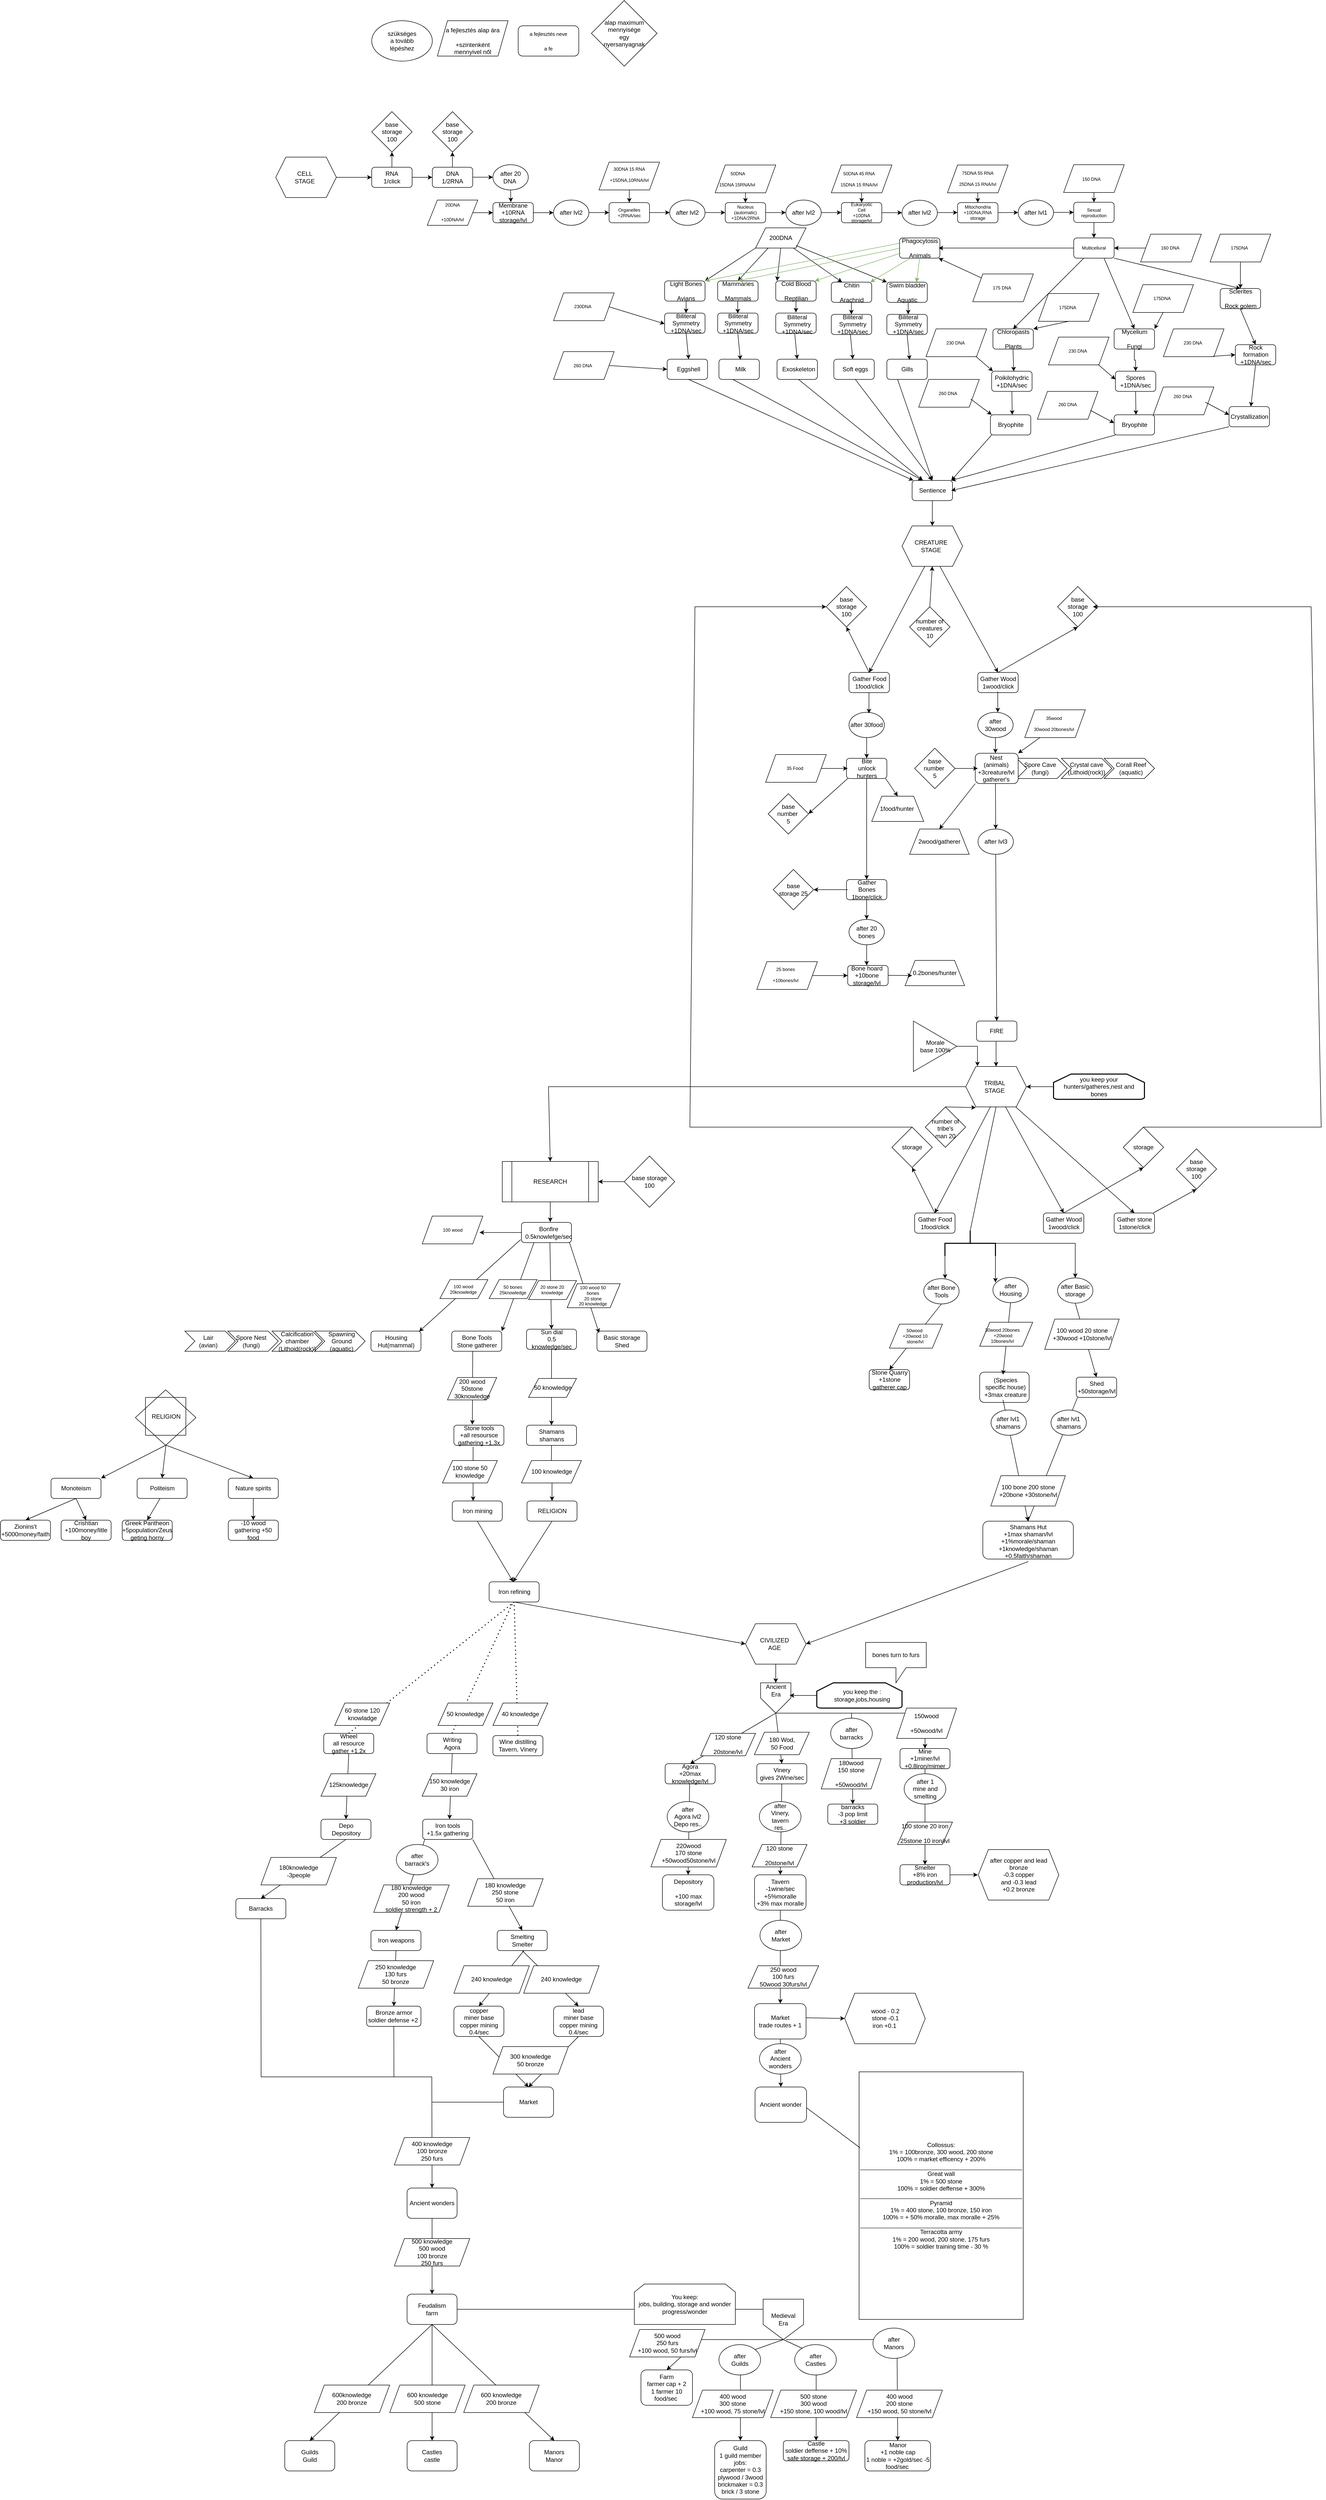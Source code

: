 <mxfile version="20.8.10" type="device"><diagram id="C5RBs43oDa-KdzZeNtuy" name="Page-1"><mxGraphModel dx="5751" dy="3352" grid="1" gridSize="10" guides="1" tooltips="1" connect="1" arrows="1" fold="1" page="1" pageScale="1" pageWidth="827" pageHeight="1169" math="0" shadow="0"><root><mxCell id="WIyWlLk6GJQsqaUBKTNV-0"/><mxCell id="WIyWlLk6GJQsqaUBKTNV-1" parent="WIyWlLk6GJQsqaUBKTNV-0"/><mxCell id="8iLMnhn6D1_yLh3hokj3-3" value="" style="shape=hexagon;perimeter=hexagonPerimeter2;whiteSpace=wrap;html=1;fixedSize=1;" parent="WIyWlLk6GJQsqaUBKTNV-1" vertex="1"><mxGeometry x="-60" y="2923" width="120" height="80" as="geometry"/></mxCell><mxCell id="8iLMnhn6D1_yLh3hokj3-4" value="CIVILIZED AGE" style="text;html=1;strokeColor=none;fillColor=none;align=center;verticalAlign=middle;whiteSpace=wrap;rounded=0;" parent="WIyWlLk6GJQsqaUBKTNV-1" vertex="1"><mxGeometry x="-40" y="2943" width="75" height="40" as="geometry"/></mxCell><mxCell id="0inwmJF1R8IKuYF6eTnz-32" value="" style="shape=parallelogram;perimeter=parallelogramPerimeter;whiteSpace=wrap;html=1;fixedSize=1;" parent="WIyWlLk6GJQsqaUBKTNV-1" vertex="1"><mxGeometry x="747.5" y="475" width="120" height="55" as="geometry"/></mxCell><mxCell id="0inwmJF1R8IKuYF6eTnz-20" value="" style="shape=parallelogram;perimeter=parallelogramPerimeter;whiteSpace=wrap;html=1;fixedSize=1;" parent="WIyWlLk6GJQsqaUBKTNV-1" vertex="1"><mxGeometry x="518" y="483.75" width="120" height="55" as="geometry"/></mxCell><mxCell id="9x4Zh2u4PKadJ1pBWeuw-0" value="" style="rounded=1;whiteSpace=wrap;html=1;" parent="WIyWlLk6GJQsqaUBKTNV-1" vertex="1"><mxGeometry x="-800" y="40" width="80" height="40" as="geometry"/></mxCell><mxCell id="9x4Zh2u4PKadJ1pBWeuw-2" value="" style="rounded=1;whiteSpace=wrap;html=1;" parent="WIyWlLk6GJQsqaUBKTNV-1" vertex="1"><mxGeometry x="-680" y="40" width="80" height="40" as="geometry"/></mxCell><mxCell id="9x4Zh2u4PKadJ1pBWeuw-3" value="" style="rounded=1;whiteSpace=wrap;html=1;" parent="WIyWlLk6GJQsqaUBKTNV-1" vertex="1"><mxGeometry x="-560" y="110" width="80" height="40" as="geometry"/></mxCell><mxCell id="9x4Zh2u4PKadJ1pBWeuw-4" value="" style="rounded=1;whiteSpace=wrap;html=1;" parent="WIyWlLk6GJQsqaUBKTNV-1" vertex="1"><mxGeometry x="-100" y="110" width="80" height="40" as="geometry"/></mxCell><mxCell id="9x4Zh2u4PKadJ1pBWeuw-5" value="" style="rounded=1;whiteSpace=wrap;html=1;" parent="WIyWlLk6GJQsqaUBKTNV-1" vertex="1"><mxGeometry x="-330" y="110" width="80" height="40" as="geometry"/></mxCell><mxCell id="9x4Zh2u4PKadJ1pBWeuw-32" value="" style="endArrow=classic;html=1;rounded=0;exitX=1;exitY=0.5;exitDx=0;exitDy=0;entryX=0;entryY=0.5;entryDx=0;entryDy=0;" parent="WIyWlLk6GJQsqaUBKTNV-1" source="9x4Zh2u4PKadJ1pBWeuw-0" target="9x4Zh2u4PKadJ1pBWeuw-2" edge="1"><mxGeometry width="50" height="50" relative="1" as="geometry"><mxPoint x="-590" y="150" as="sourcePoint"/><mxPoint x="-540" y="100" as="targetPoint"/></mxGeometry></mxCell><mxCell id="9x4Zh2u4PKadJ1pBWeuw-33" value="" style="endArrow=classic;html=1;rounded=0;exitX=1;exitY=0.5;exitDx=0;exitDy=0;entryX=0;entryY=0.5;entryDx=0;entryDy=0;" parent="WIyWlLk6GJQsqaUBKTNV-1" edge="1"><mxGeometry width="50" height="50" relative="1" as="geometry"><mxPoint x="-600" y="59.8" as="sourcePoint"/><mxPoint x="-560" y="59.8" as="targetPoint"/></mxGeometry></mxCell><mxCell id="9x4Zh2u4PKadJ1pBWeuw-34" value="RNA&lt;br&gt;1/click" style="text;html=1;strokeColor=none;fillColor=none;align=center;verticalAlign=middle;whiteSpace=wrap;rounded=0;" parent="WIyWlLk6GJQsqaUBKTNV-1" vertex="1"><mxGeometry x="-790" y="45" width="60" height="30" as="geometry"/></mxCell><mxCell id="9x4Zh2u4PKadJ1pBWeuw-35" value="DNA&lt;br&gt;1/2RNA" style="text;html=1;strokeColor=none;fillColor=none;align=center;verticalAlign=middle;whiteSpace=wrap;rounded=0;" parent="WIyWlLk6GJQsqaUBKTNV-1" vertex="1"><mxGeometry x="-670" y="45" width="60" height="30" as="geometry"/></mxCell><mxCell id="9x4Zh2u4PKadJ1pBWeuw-36" value="" style="ellipse;whiteSpace=wrap;html=1;" parent="WIyWlLk6GJQsqaUBKTNV-1" vertex="1"><mxGeometry x="-560" y="35" width="70" height="50" as="geometry"/></mxCell><mxCell id="9x4Zh2u4PKadJ1pBWeuw-37" value="after 20 DNA&amp;nbsp;" style="text;html=1;strokeColor=none;fillColor=none;align=center;verticalAlign=middle;whiteSpace=wrap;rounded=0;" parent="WIyWlLk6GJQsqaUBKTNV-1" vertex="1"><mxGeometry x="-555" y="45" width="60" height="30" as="geometry"/></mxCell><mxCell id="9x4Zh2u4PKadJ1pBWeuw-38" value="Membrane&lt;br&gt;+10RNA storage/lvl" style="text;html=1;strokeColor=none;fillColor=none;align=center;verticalAlign=middle;whiteSpace=wrap;rounded=0;" parent="WIyWlLk6GJQsqaUBKTNV-1" vertex="1"><mxGeometry x="-545" y="120" width="50" height="20" as="geometry"/></mxCell><mxCell id="9x4Zh2u4PKadJ1pBWeuw-39" value="" style="endArrow=classic;html=1;rounded=0;exitX=0.5;exitY=1;exitDx=0;exitDy=0;entryX=0.443;entryY=-0.02;entryDx=0;entryDy=0;entryPerimeter=0;" parent="WIyWlLk6GJQsqaUBKTNV-1" source="9x4Zh2u4PKadJ1pBWeuw-36" target="9x4Zh2u4PKadJ1pBWeuw-3" edge="1"><mxGeometry width="50" height="50" relative="1" as="geometry"><mxPoint x="-450" y="100" as="sourcePoint"/><mxPoint x="-400" y="50" as="targetPoint"/></mxGeometry></mxCell><mxCell id="9x4Zh2u4PKadJ1pBWeuw-40" value="" style="rhombus;whiteSpace=wrap;html=1;" parent="WIyWlLk6GJQsqaUBKTNV-1" vertex="1"><mxGeometry x="-800" y="-70" width="80" height="80" as="geometry"/></mxCell><mxCell id="9x4Zh2u4PKadJ1pBWeuw-41" value="base storage 100" style="text;html=1;strokeColor=none;fillColor=none;align=center;verticalAlign=middle;whiteSpace=wrap;rounded=0;" parent="WIyWlLk6GJQsqaUBKTNV-1" vertex="1"><mxGeometry x="-790" y="-45" width="60" height="30" as="geometry"/></mxCell><mxCell id="9x4Zh2u4PKadJ1pBWeuw-42" value="" style="rhombus;whiteSpace=wrap;html=1;" parent="WIyWlLk6GJQsqaUBKTNV-1" vertex="1"><mxGeometry x="-680" y="-70" width="80" height="80" as="geometry"/></mxCell><mxCell id="9x4Zh2u4PKadJ1pBWeuw-43" value="base storage 100" style="text;html=1;strokeColor=none;fillColor=none;align=center;verticalAlign=middle;whiteSpace=wrap;rounded=0;" parent="WIyWlLk6GJQsqaUBKTNV-1" vertex="1"><mxGeometry x="-670" y="-45" width="60" height="30" as="geometry"/></mxCell><mxCell id="9x4Zh2u4PKadJ1pBWeuw-44" value="" style="endArrow=classic;html=1;rounded=0;exitX=0.5;exitY=0;exitDx=0;exitDy=0;entryX=0.5;entryY=1;entryDx=0;entryDy=0;" parent="WIyWlLk6GJQsqaUBKTNV-1" source="9x4Zh2u4PKadJ1pBWeuw-0" target="9x4Zh2u4PKadJ1pBWeuw-40" edge="1"><mxGeometry width="50" height="50" relative="1" as="geometry"><mxPoint x="-770" y="60" as="sourcePoint"/><mxPoint x="-720" y="10" as="targetPoint"/></mxGeometry></mxCell><mxCell id="9x4Zh2u4PKadJ1pBWeuw-45" value="" style="endArrow=classic;html=1;rounded=0;exitX=0.5;exitY=0;exitDx=0;exitDy=0;entryX=0.5;entryY=1;entryDx=0;entryDy=0;" parent="WIyWlLk6GJQsqaUBKTNV-1" edge="1"><mxGeometry width="50" height="50" relative="1" as="geometry"><mxPoint x="-640.2" y="40" as="sourcePoint"/><mxPoint x="-640.2" y="10" as="targetPoint"/></mxGeometry></mxCell><mxCell id="9x4Zh2u4PKadJ1pBWeuw-47" value="" style="ellipse;whiteSpace=wrap;html=1;" parent="WIyWlLk6GJQsqaUBKTNV-1" vertex="1"><mxGeometry x="-440" y="105" width="70" height="50" as="geometry"/></mxCell><mxCell id="9x4Zh2u4PKadJ1pBWeuw-48" value="after lvl2" style="text;html=1;strokeColor=none;fillColor=none;align=center;verticalAlign=middle;whiteSpace=wrap;rounded=0;" parent="WIyWlLk6GJQsqaUBKTNV-1" vertex="1"><mxGeometry x="-435" y="115" width="60" height="30" as="geometry"/></mxCell><mxCell id="9x4Zh2u4PKadJ1pBWeuw-49" value="" style="shape=parallelogram;perimeter=parallelogramPerimeter;whiteSpace=wrap;html=1;fixedSize=1;" parent="WIyWlLk6GJQsqaUBKTNV-1" vertex="1"><mxGeometry x="-690" y="105" width="100" height="50" as="geometry"/></mxCell><mxCell id="9x4Zh2u4PKadJ1pBWeuw-50" value="&lt;font style=&quot;font-size: 9px;&quot;&gt;20DNA&lt;br style=&quot;&quot;&gt;&lt;br style=&quot;&quot;&gt;+10DNA/lvl&lt;/font&gt;" style="text;html=1;strokeColor=none;fillColor=none;align=center;verticalAlign=middle;whiteSpace=wrap;rounded=0;" parent="WIyWlLk6GJQsqaUBKTNV-1" vertex="1"><mxGeometry x="-665" y="120" width="50" height="15" as="geometry"/></mxCell><mxCell id="9x4Zh2u4PKadJ1pBWeuw-52" value="" style="endArrow=classic;html=1;rounded=0;fontSize=9;exitX=1;exitY=0.5;exitDx=0;exitDy=0;entryX=0;entryY=0.5;entryDx=0;entryDy=0;" parent="WIyWlLk6GJQsqaUBKTNV-1" source="9x4Zh2u4PKadJ1pBWeuw-49" target="9x4Zh2u4PKadJ1pBWeuw-3" edge="1"><mxGeometry width="50" height="50" relative="1" as="geometry"><mxPoint x="-570" y="210" as="sourcePoint"/><mxPoint x="-570" y="160" as="targetPoint"/></mxGeometry></mxCell><mxCell id="9x4Zh2u4PKadJ1pBWeuw-53" value="" style="endArrow=classic;html=1;rounded=0;fontSize=9;exitX=1;exitY=0.5;exitDx=0;exitDy=0;entryX=0;entryY=0.5;entryDx=0;entryDy=0;" parent="WIyWlLk6GJQsqaUBKTNV-1" source="9x4Zh2u4PKadJ1pBWeuw-3" target="9x4Zh2u4PKadJ1pBWeuw-47" edge="1"><mxGeometry width="50" height="50" relative="1" as="geometry"><mxPoint x="-470" y="210" as="sourcePoint"/><mxPoint x="-420" y="160" as="targetPoint"/></mxGeometry></mxCell><mxCell id="9x4Zh2u4PKadJ1pBWeuw-54" value="" style="endArrow=classic;html=1;rounded=0;fontSize=9;exitX=1;exitY=0.5;exitDx=0;exitDy=0;entryX=0;entryY=0.5;entryDx=0;entryDy=0;" parent="WIyWlLk6GJQsqaUBKTNV-1" edge="1"><mxGeometry width="50" height="50" relative="1" as="geometry"><mxPoint x="-370" y="129.8" as="sourcePoint"/><mxPoint x="-330" y="129.8" as="targetPoint"/></mxGeometry></mxCell><mxCell id="9x4Zh2u4PKadJ1pBWeuw-55" value="Organelles&lt;br&gt;+2RNA/sec" style="text;html=1;strokeColor=none;fillColor=none;align=center;verticalAlign=middle;whiteSpace=wrap;rounded=0;fontSize=9;" parent="WIyWlLk6GJQsqaUBKTNV-1" vertex="1"><mxGeometry x="-320" y="115" width="60" height="30" as="geometry"/></mxCell><mxCell id="9x4Zh2u4PKadJ1pBWeuw-56" value="" style="shape=parallelogram;perimeter=parallelogramPerimeter;whiteSpace=wrap;html=1;fixedSize=1;" parent="WIyWlLk6GJQsqaUBKTNV-1" vertex="1"><mxGeometry x="-350" y="30" width="120" height="55" as="geometry"/></mxCell><mxCell id="9x4Zh2u4PKadJ1pBWeuw-57" value="30DNA 15 RNA&lt;br&gt;&lt;br&gt;+15DNA,10RNA/lvl" style="text;html=1;strokeColor=none;fillColor=none;align=center;verticalAlign=middle;whiteSpace=wrap;rounded=0;fontSize=9;" parent="WIyWlLk6GJQsqaUBKTNV-1" vertex="1"><mxGeometry x="-325" y="40" width="70" height="30" as="geometry"/></mxCell><mxCell id="9x4Zh2u4PKadJ1pBWeuw-58" value="" style="endArrow=classic;html=1;rounded=0;fontSize=9;exitX=0.5;exitY=1;exitDx=0;exitDy=0;entryX=0.5;entryY=0;entryDx=0;entryDy=0;" parent="WIyWlLk6GJQsqaUBKTNV-1" source="9x4Zh2u4PKadJ1pBWeuw-56" target="9x4Zh2u4PKadJ1pBWeuw-5" edge="1"><mxGeometry width="50" height="50" relative="1" as="geometry"><mxPoint x="-360" y="139.8" as="sourcePoint"/><mxPoint x="-320" y="139.8" as="targetPoint"/></mxGeometry></mxCell><mxCell id="9x4Zh2u4PKadJ1pBWeuw-59" value="" style="endArrow=classic;html=1;rounded=0;fontSize=9;exitX=1;exitY=0.5;exitDx=0;exitDy=0;entryX=0;entryY=0.5;entryDx=0;entryDy=0;" parent="WIyWlLk6GJQsqaUBKTNV-1" edge="1"><mxGeometry width="50" height="50" relative="1" as="geometry"><mxPoint x="-250" y="129.71" as="sourcePoint"/><mxPoint x="-210" y="129.71" as="targetPoint"/></mxGeometry></mxCell><mxCell id="9x4Zh2u4PKadJ1pBWeuw-60" value="Nucleus&lt;br&gt;(automatic)&lt;br&gt;+1DNA/2RNA" style="text;html=1;strokeColor=none;fillColor=none;align=center;verticalAlign=middle;whiteSpace=wrap;rounded=0;fontSize=9;" parent="WIyWlLk6GJQsqaUBKTNV-1" vertex="1"><mxGeometry x="-90" y="115" width="60" height="30" as="geometry"/></mxCell><mxCell id="9x4Zh2u4PKadJ1pBWeuw-61" value="" style="ellipse;whiteSpace=wrap;html=1;" parent="WIyWlLk6GJQsqaUBKTNV-1" vertex="1"><mxGeometry x="-210" y="105" width="70" height="50" as="geometry"/></mxCell><mxCell id="9x4Zh2u4PKadJ1pBWeuw-62" value="after lvl2" style="text;html=1;strokeColor=none;fillColor=none;align=center;verticalAlign=middle;whiteSpace=wrap;rounded=0;" parent="WIyWlLk6GJQsqaUBKTNV-1" vertex="1"><mxGeometry x="-205" y="115" width="60" height="30" as="geometry"/></mxCell><mxCell id="9x4Zh2u4PKadJ1pBWeuw-65" value="" style="shape=parallelogram;perimeter=parallelogramPerimeter;whiteSpace=wrap;html=1;fixedSize=1;" parent="WIyWlLk6GJQsqaUBKTNV-1" vertex="1"><mxGeometry x="-120" y="35.66" width="120" height="55" as="geometry"/></mxCell><mxCell id="9x4Zh2u4PKadJ1pBWeuw-66" value="50DNA&lt;br&gt;&lt;br&gt;15DNA 15RNA/lvl&amp;nbsp;" style="text;html=1;strokeColor=none;fillColor=none;align=center;verticalAlign=middle;whiteSpace=wrap;rounded=0;fontSize=9;" parent="WIyWlLk6GJQsqaUBKTNV-1" vertex="1"><mxGeometry x="-120" y="53.16" width="90" height="22.5" as="geometry"/></mxCell><mxCell id="9x4Zh2u4PKadJ1pBWeuw-67" value="" style="endArrow=classic;html=1;rounded=0;fontSize=9;exitX=0.5;exitY=1;exitDx=0;exitDy=0;entryX=0.5;entryY=0;entryDx=0;entryDy=0;" parent="WIyWlLk6GJQsqaUBKTNV-1" source="9x4Zh2u4PKadJ1pBWeuw-65" target="9x4Zh2u4PKadJ1pBWeuw-4" edge="1"><mxGeometry width="50" height="50" relative="1" as="geometry"><mxPoint x="-100" y="133.16" as="sourcePoint"/><mxPoint x="-68" y="110.0" as="targetPoint"/></mxGeometry></mxCell><mxCell id="9x4Zh2u4PKadJ1pBWeuw-68" value="" style="endArrow=classic;html=1;rounded=0;fontSize=9;exitX=1;exitY=0.5;exitDx=0;exitDy=0;entryX=0;entryY=0.5;entryDx=0;entryDy=0;" parent="WIyWlLk6GJQsqaUBKTNV-1" edge="1"><mxGeometry width="50" height="50" relative="1" as="geometry"><mxPoint x="-140" y="129.71" as="sourcePoint"/><mxPoint x="-100" y="129.71" as="targetPoint"/></mxGeometry></mxCell><mxCell id="9x4Zh2u4PKadJ1pBWeuw-69" value="" style="ellipse;whiteSpace=wrap;html=1;" parent="WIyWlLk6GJQsqaUBKTNV-1" vertex="1"><mxGeometry x="20" y="105" width="70" height="50" as="geometry"/></mxCell><mxCell id="9x4Zh2u4PKadJ1pBWeuw-70" value="after lvl2" style="text;html=1;strokeColor=none;fillColor=none;align=center;verticalAlign=middle;whiteSpace=wrap;rounded=0;" parent="WIyWlLk6GJQsqaUBKTNV-1" vertex="1"><mxGeometry x="25" y="115" width="60" height="30" as="geometry"/></mxCell><mxCell id="9x4Zh2u4PKadJ1pBWeuw-71" value="" style="endArrow=classic;html=1;rounded=0;fontSize=9;exitX=1;exitY=0.5;exitDx=0;exitDy=0;entryX=0;entryY=0.5;entryDx=0;entryDy=0;" parent="WIyWlLk6GJQsqaUBKTNV-1" edge="1"><mxGeometry width="50" height="50" relative="1" as="geometry"><mxPoint x="-20" y="129.71" as="sourcePoint"/><mxPoint x="20" y="129.71" as="targetPoint"/></mxGeometry></mxCell><mxCell id="9x4Zh2u4PKadJ1pBWeuw-72" value="" style="rounded=1;whiteSpace=wrap;html=1;" parent="WIyWlLk6GJQsqaUBKTNV-1" vertex="1"><mxGeometry x="130" y="110" width="80" height="40" as="geometry"/></mxCell><mxCell id="9x4Zh2u4PKadJ1pBWeuw-73" value="Eukaryotic Cell&lt;br&gt;+10DNA storage/lvl" style="text;html=1;strokeColor=none;fillColor=none;align=center;verticalAlign=middle;whiteSpace=wrap;rounded=0;fontSize=9;" parent="WIyWlLk6GJQsqaUBKTNV-1" vertex="1"><mxGeometry x="140" y="115" width="60" height="30" as="geometry"/></mxCell><mxCell id="9x4Zh2u4PKadJ1pBWeuw-74" value="" style="shape=parallelogram;perimeter=parallelogramPerimeter;whiteSpace=wrap;html=1;fixedSize=1;" parent="WIyWlLk6GJQsqaUBKTNV-1" vertex="1"><mxGeometry x="110" y="35.66" width="120" height="55" as="geometry"/></mxCell><mxCell id="9x4Zh2u4PKadJ1pBWeuw-75" value="50DNA 45 RNA&lt;br&gt;&lt;br&gt;15DNA 15 RNA/lvl" style="text;html=1;strokeColor=none;fillColor=none;align=center;verticalAlign=middle;whiteSpace=wrap;rounded=0;fontSize=9;" parent="WIyWlLk6GJQsqaUBKTNV-1" vertex="1"><mxGeometry x="120" y="52.5" width="90" height="22.5" as="geometry"/></mxCell><mxCell id="9x4Zh2u4PKadJ1pBWeuw-76" value="" style="endArrow=classic;html=1;rounded=0;fontSize=9;exitX=0.5;exitY=1;exitDx=0;exitDy=0;entryX=0.5;entryY=0;entryDx=0;entryDy=0;" parent="WIyWlLk6GJQsqaUBKTNV-1" source="9x4Zh2u4PKadJ1pBWeuw-74" target="9x4Zh2u4PKadJ1pBWeuw-72" edge="1"><mxGeometry width="50" height="50" relative="1" as="geometry"><mxPoint x="130" y="133.16" as="sourcePoint"/><mxPoint x="162" y="110.0" as="targetPoint"/></mxGeometry></mxCell><mxCell id="9x4Zh2u4PKadJ1pBWeuw-77" value="" style="endArrow=classic;html=1;rounded=0;fontSize=9;exitX=1;exitY=0.5;exitDx=0;exitDy=0;entryX=0;entryY=0.5;entryDx=0;entryDy=0;" parent="WIyWlLk6GJQsqaUBKTNV-1" edge="1"><mxGeometry width="50" height="50" relative="1" as="geometry"><mxPoint x="90" y="129.71" as="sourcePoint"/><mxPoint x="130" y="129.71" as="targetPoint"/></mxGeometry></mxCell><mxCell id="9x4Zh2u4PKadJ1pBWeuw-78" value="" style="rounded=1;whiteSpace=wrap;html=1;" parent="WIyWlLk6GJQsqaUBKTNV-1" vertex="1"><mxGeometry x="360" y="110" width="80" height="40" as="geometry"/></mxCell><mxCell id="9x4Zh2u4PKadJ1pBWeuw-79" value="Mitochondria&lt;br&gt;+10DNA,RNA&lt;br&gt;storage" style="text;html=1;strokeColor=none;fillColor=none;align=center;verticalAlign=middle;whiteSpace=wrap;rounded=0;fontSize=9;" parent="WIyWlLk6GJQsqaUBKTNV-1" vertex="1"><mxGeometry x="370" y="115.66" width="60" height="29.34" as="geometry"/></mxCell><mxCell id="9x4Zh2u4PKadJ1pBWeuw-80" value="" style="shape=parallelogram;perimeter=parallelogramPerimeter;whiteSpace=wrap;html=1;fixedSize=1;" parent="WIyWlLk6GJQsqaUBKTNV-1" vertex="1"><mxGeometry x="340" y="35.66" width="120" height="55" as="geometry"/></mxCell><mxCell id="9x4Zh2u4PKadJ1pBWeuw-82" value="" style="endArrow=classic;html=1;rounded=0;fontSize=9;exitX=0.5;exitY=1;exitDx=0;exitDy=0;entryX=0.5;entryY=0;entryDx=0;entryDy=0;" parent="WIyWlLk6GJQsqaUBKTNV-1" source="9x4Zh2u4PKadJ1pBWeuw-80" target="9x4Zh2u4PKadJ1pBWeuw-78" edge="1"><mxGeometry width="50" height="50" relative="1" as="geometry"><mxPoint x="360" y="133.16" as="sourcePoint"/><mxPoint x="392" y="110.0" as="targetPoint"/></mxGeometry></mxCell><mxCell id="9x4Zh2u4PKadJ1pBWeuw-83" value="" style="endArrow=classic;html=1;rounded=0;fontSize=9;exitX=1;exitY=0.5;exitDx=0;exitDy=0;entryX=0;entryY=0.5;entryDx=0;entryDy=0;" parent="WIyWlLk6GJQsqaUBKTNV-1" edge="1"><mxGeometry width="50" height="50" relative="1" as="geometry"><mxPoint x="320" y="129.71" as="sourcePoint"/><mxPoint x="360" y="129.71" as="targetPoint"/></mxGeometry></mxCell><mxCell id="9x4Zh2u4PKadJ1pBWeuw-84" value="" style="ellipse;whiteSpace=wrap;html=1;" parent="WIyWlLk6GJQsqaUBKTNV-1" vertex="1"><mxGeometry x="250" y="105.33" width="70" height="50" as="geometry"/></mxCell><mxCell id="9x4Zh2u4PKadJ1pBWeuw-85" value="after lvl2" style="text;html=1;strokeColor=none;fillColor=none;align=center;verticalAlign=middle;whiteSpace=wrap;rounded=0;" parent="WIyWlLk6GJQsqaUBKTNV-1" vertex="1"><mxGeometry x="255" y="115.33" width="60" height="30" as="geometry"/></mxCell><mxCell id="9x4Zh2u4PKadJ1pBWeuw-86" value="" style="endArrow=classic;html=1;rounded=0;fontSize=9;exitX=1;exitY=0.5;exitDx=0;exitDy=0;entryX=0;entryY=0.5;entryDx=0;entryDy=0;" parent="WIyWlLk6GJQsqaUBKTNV-1" edge="1"><mxGeometry width="50" height="50" relative="1" as="geometry"><mxPoint x="210" y="130.04" as="sourcePoint"/><mxPoint x="250" y="130.04" as="targetPoint"/></mxGeometry></mxCell><mxCell id="9x4Zh2u4PKadJ1pBWeuw-87" value="75DNA 55 RNA&lt;br&gt;&lt;br&gt;25DNA 15 RNA/lvl" style="text;html=1;strokeColor=none;fillColor=none;align=center;verticalAlign=middle;whiteSpace=wrap;rounded=0;fontSize=9;" parent="WIyWlLk6GJQsqaUBKTNV-1" vertex="1"><mxGeometry x="355" y="51.91" width="90" height="22.5" as="geometry"/></mxCell><mxCell id="9x4Zh2u4PKadJ1pBWeuw-89" value="" style="endArrow=classic;html=1;rounded=0;fontSize=9;exitX=1;exitY=0.5;exitDx=0;exitDy=0;entryX=0;entryY=0.5;entryDx=0;entryDy=0;" parent="WIyWlLk6GJQsqaUBKTNV-1" edge="1"><mxGeometry width="50" height="50" relative="1" as="geometry"><mxPoint x="550" y="129.38" as="sourcePoint"/><mxPoint x="590" y="129.38" as="targetPoint"/></mxGeometry></mxCell><mxCell id="9x4Zh2u4PKadJ1pBWeuw-90" value="" style="ellipse;whiteSpace=wrap;html=1;" parent="WIyWlLk6GJQsqaUBKTNV-1" vertex="1"><mxGeometry x="480" y="105" width="70" height="50" as="geometry"/></mxCell><mxCell id="9x4Zh2u4PKadJ1pBWeuw-91" value="after lvl1" style="text;html=1;strokeColor=none;fillColor=none;align=center;verticalAlign=middle;whiteSpace=wrap;rounded=0;" parent="WIyWlLk6GJQsqaUBKTNV-1" vertex="1"><mxGeometry x="485" y="115" width="60" height="30" as="geometry"/></mxCell><mxCell id="9x4Zh2u4PKadJ1pBWeuw-92" value="" style="endArrow=classic;html=1;rounded=0;fontSize=9;exitX=1;exitY=0.5;exitDx=0;exitDy=0;entryX=0;entryY=0.5;entryDx=0;entryDy=0;" parent="WIyWlLk6GJQsqaUBKTNV-1" edge="1"><mxGeometry width="50" height="50" relative="1" as="geometry"><mxPoint x="440" y="129.71" as="sourcePoint"/><mxPoint x="480" y="129.71" as="targetPoint"/></mxGeometry></mxCell><mxCell id="9x4Zh2u4PKadJ1pBWeuw-98" value="" style="rounded=1;whiteSpace=wrap;html=1;" parent="WIyWlLk6GJQsqaUBKTNV-1" vertex="1"><mxGeometry x="590" y="109.34" width="80" height="40" as="geometry"/></mxCell><mxCell id="9x4Zh2u4PKadJ1pBWeuw-99" value="Sexual reproduction&lt;br&gt;" style="text;html=1;strokeColor=none;fillColor=none;align=center;verticalAlign=middle;whiteSpace=wrap;rounded=0;fontSize=9;" parent="WIyWlLk6GJQsqaUBKTNV-1" vertex="1"><mxGeometry x="600" y="115" width="60" height="29.34" as="geometry"/></mxCell><mxCell id="9x4Zh2u4PKadJ1pBWeuw-100" value="" style="shape=parallelogram;perimeter=parallelogramPerimeter;whiteSpace=wrap;html=1;fixedSize=1;" parent="WIyWlLk6GJQsqaUBKTNV-1" vertex="1"><mxGeometry x="570" y="35" width="120" height="55" as="geometry"/></mxCell><mxCell id="9x4Zh2u4PKadJ1pBWeuw-101" value="" style="endArrow=classic;html=1;rounded=0;fontSize=9;exitX=0.5;exitY=1;exitDx=0;exitDy=0;entryX=0.5;entryY=0;entryDx=0;entryDy=0;" parent="WIyWlLk6GJQsqaUBKTNV-1" source="9x4Zh2u4PKadJ1pBWeuw-100" target="9x4Zh2u4PKadJ1pBWeuw-98" edge="1"><mxGeometry width="50" height="50" relative="1" as="geometry"><mxPoint x="590" y="132.5" as="sourcePoint"/><mxPoint x="622" y="109.34" as="targetPoint"/></mxGeometry></mxCell><mxCell id="9x4Zh2u4PKadJ1pBWeuw-103" value="150 DNA&lt;br&gt;&lt;br&gt;" style="text;html=1;strokeColor=none;fillColor=none;align=center;verticalAlign=middle;whiteSpace=wrap;rounded=0;fontSize=9;" parent="WIyWlLk6GJQsqaUBKTNV-1" vertex="1"><mxGeometry x="580" y="57.5" width="90" height="22.5" as="geometry"/></mxCell><mxCell id="NJomjDtnmUuq26W_-bhm-0" value="" style="rounded=1;whiteSpace=wrap;html=1;" parent="WIyWlLk6GJQsqaUBKTNV-1" vertex="1"><mxGeometry x="245" y="180.0" width="80" height="40" as="geometry"/></mxCell><mxCell id="NJomjDtnmUuq26W_-bhm-1" value="" style="rounded=1;whiteSpace=wrap;html=1;" parent="WIyWlLk6GJQsqaUBKTNV-1" vertex="1"><mxGeometry x="430" y="360" width="80" height="40" as="geometry"/></mxCell><mxCell id="NJomjDtnmUuq26W_-bhm-2" value="" style="rounded=1;whiteSpace=wrap;html=1;" parent="WIyWlLk6GJQsqaUBKTNV-1" vertex="1"><mxGeometry x="670" y="360" width="80" height="40" as="geometry"/></mxCell><mxCell id="NJomjDtnmUuq26W_-bhm-3" value="" style="endArrow=classic;html=1;rounded=0;entryX=1;entryY=0.5;entryDx=0;entryDy=0;exitX=0;exitY=0.5;exitDx=0;exitDy=0;" parent="WIyWlLk6GJQsqaUBKTNV-1" source="NJomjDtnmUuq26W_-bhm-25" target="NJomjDtnmUuq26W_-bhm-6" edge="1"><mxGeometry width="50" height="50" relative="1" as="geometry"><mxPoint x="580" y="220" as="sourcePoint"/><mxPoint x="580" y="150" as="targetPoint"/></mxGeometry></mxCell><mxCell id="NJomjDtnmUuq26W_-bhm-4" value="" style="endArrow=classic;html=1;rounded=0;entryX=0.5;entryY=0;entryDx=0;entryDy=0;" parent="WIyWlLk6GJQsqaUBKTNV-1" source="NJomjDtnmUuq26W_-bhm-25" target="NJomjDtnmUuq26W_-bhm-1" edge="1"><mxGeometry width="50" height="50" relative="1" as="geometry"><mxPoint x="600" y="270" as="sourcePoint"/><mxPoint x="525" y="200" as="targetPoint"/></mxGeometry></mxCell><mxCell id="NJomjDtnmUuq26W_-bhm-5" value="" style="endArrow=classic;html=1;rounded=0;entryX=0.5;entryY=0;entryDx=0;entryDy=0;" parent="WIyWlLk6GJQsqaUBKTNV-1" target="NJomjDtnmUuq26W_-bhm-2" edge="1"><mxGeometry width="50" height="50" relative="1" as="geometry"><mxPoint x="650" y="220" as="sourcePoint"/><mxPoint x="535" y="210" as="targetPoint"/></mxGeometry></mxCell><mxCell id="NJomjDtnmUuq26W_-bhm-6" value="Phagocytosis&lt;br&gt;&lt;br&gt;Animals" style="text;html=1;strokeColor=none;fillColor=none;align=center;verticalAlign=middle;whiteSpace=wrap;rounded=0;" parent="WIyWlLk6GJQsqaUBKTNV-1" vertex="1"><mxGeometry x="247.5" y="180.0" width="75" height="40" as="geometry"/></mxCell><mxCell id="NJomjDtnmUuq26W_-bhm-7" value="Chloropasts&lt;br&gt;&lt;br&gt;Plants" style="text;html=1;strokeColor=none;fillColor=none;align=center;verticalAlign=middle;whiteSpace=wrap;rounded=0;" parent="WIyWlLk6GJQsqaUBKTNV-1" vertex="1"><mxGeometry x="432.5" y="360" width="75" height="40" as="geometry"/></mxCell><mxCell id="0inwmJF1R8IKuYF6eTnz-13" style="edgeStyle=orthogonalEdgeStyle;rounded=0;orthogonalLoop=1;jettySize=auto;html=1;entryX=0.5;entryY=0;entryDx=0;entryDy=0;" parent="WIyWlLk6GJQsqaUBKTNV-1" source="NJomjDtnmUuq26W_-bhm-8" target="0inwmJF1R8IKuYF6eTnz-7" edge="1"><mxGeometry relative="1" as="geometry"/></mxCell><mxCell id="NJomjDtnmUuq26W_-bhm-8" value="Mycelium&lt;br&gt;&lt;br&gt;Fungi" style="text;html=1;strokeColor=none;fillColor=none;align=center;verticalAlign=middle;whiteSpace=wrap;rounded=0;" parent="WIyWlLk6GJQsqaUBKTNV-1" vertex="1"><mxGeometry x="672.5" y="360" width="75" height="40" as="geometry"/></mxCell><mxCell id="NJomjDtnmUuq26W_-bhm-9" value="" style="rounded=1;whiteSpace=wrap;html=1;" parent="WIyWlLk6GJQsqaUBKTNV-1" vertex="1"><mxGeometry x="880" y="280" width="80" height="40" as="geometry"/></mxCell><mxCell id="NJomjDtnmUuq26W_-bhm-10" value="Sclerites&lt;br&gt;&lt;br&gt;Rock golem" style="text;html=1;strokeColor=none;fillColor=none;align=center;verticalAlign=middle;whiteSpace=wrap;rounded=0;" parent="WIyWlLk6GJQsqaUBKTNV-1" vertex="1"><mxGeometry x="882.5" y="280" width="75" height="40" as="geometry"/></mxCell><mxCell id="NJomjDtnmUuq26W_-bhm-11" value="" style="endArrow=classic;html=1;rounded=0;entryX=0.5;entryY=0;entryDx=0;entryDy=0;exitX=1;exitY=1;exitDx=0;exitDy=0;" parent="WIyWlLk6GJQsqaUBKTNV-1" source="NJomjDtnmUuq26W_-bhm-25" target="NJomjDtnmUuq26W_-bhm-10" edge="1"><mxGeometry width="50" height="50" relative="1" as="geometry"><mxPoint x="800" y="280" as="sourcePoint"/><mxPoint x="660" y="200.0" as="targetPoint"/></mxGeometry></mxCell><mxCell id="NJomjDtnmUuq26W_-bhm-12" value="" style="shape=parallelogram;perimeter=parallelogramPerimeter;whiteSpace=wrap;html=1;fixedSize=1;" parent="WIyWlLk6GJQsqaUBKTNV-1" vertex="1"><mxGeometry x="722.5" y="172.5" width="120" height="55" as="geometry"/></mxCell><mxCell id="NJomjDtnmUuq26W_-bhm-15" value="160 DNA" style="text;html=1;strokeColor=none;fillColor=none;align=center;verticalAlign=middle;whiteSpace=wrap;rounded=0;fontSize=9;" parent="WIyWlLk6GJQsqaUBKTNV-1" vertex="1"><mxGeometry x="735.5" y="188.75" width="90" height="22.5" as="geometry"/></mxCell><mxCell id="NJomjDtnmUuq26W_-bhm-24" value="" style="endArrow=classic;html=1;rounded=0;fontSize=9;exitX=0.5;exitY=1;exitDx=0;exitDy=0;" parent="WIyWlLk6GJQsqaUBKTNV-1" source="9x4Zh2u4PKadJ1pBWeuw-98" edge="1"><mxGeometry width="50" height="50" relative="1" as="geometry"><mxPoint x="615" y="170.0" as="sourcePoint"/><mxPoint x="630" y="180" as="targetPoint"/></mxGeometry></mxCell><mxCell id="NJomjDtnmUuq26W_-bhm-25" value="" style="rounded=1;whiteSpace=wrap;html=1;" parent="WIyWlLk6GJQsqaUBKTNV-1" vertex="1"><mxGeometry x="590" y="180" width="80" height="40" as="geometry"/></mxCell><mxCell id="NJomjDtnmUuq26W_-bhm-26" value="Multicellural" style="text;html=1;strokeColor=none;fillColor=none;align=center;verticalAlign=middle;whiteSpace=wrap;rounded=0;fontSize=9;" parent="WIyWlLk6GJQsqaUBKTNV-1" vertex="1"><mxGeometry x="600" y="185.66" width="60" height="29.34" as="geometry"/></mxCell><mxCell id="NJomjDtnmUuq26W_-bhm-28" value="" style="endArrow=classic;html=1;rounded=0;fontSize=9;exitX=0;exitY=0.5;exitDx=0;exitDy=0;entryX=1;entryY=0.5;entryDx=0;entryDy=0;" parent="WIyWlLk6GJQsqaUBKTNV-1" source="NJomjDtnmUuq26W_-bhm-12" target="NJomjDtnmUuq26W_-bhm-25" edge="1"><mxGeometry width="50" height="50" relative="1" as="geometry"><mxPoint x="690" y="199.99" as="sourcePoint"/><mxPoint x="730" y="199.99" as="targetPoint"/></mxGeometry></mxCell><mxCell id="NJomjDtnmUuq26W_-bhm-29" value="" style="shape=parallelogram;perimeter=parallelogramPerimeter;whiteSpace=wrap;html=1;fixedSize=1;" parent="WIyWlLk6GJQsqaUBKTNV-1" vertex="1"><mxGeometry x="860" y="172.5" width="120" height="55" as="geometry"/></mxCell><mxCell id="NJomjDtnmUuq26W_-bhm-30" value="175DNA" style="text;html=1;strokeColor=none;fillColor=none;align=center;verticalAlign=middle;whiteSpace=wrap;rounded=0;fontSize=9;" parent="WIyWlLk6GJQsqaUBKTNV-1" vertex="1"><mxGeometry x="873" y="188.75" width="90" height="22.5" as="geometry"/></mxCell><mxCell id="NJomjDtnmUuq26W_-bhm-31" value="" style="shape=parallelogram;perimeter=parallelogramPerimeter;whiteSpace=wrap;html=1;fixedSize=1;" parent="WIyWlLk6GJQsqaUBKTNV-1" vertex="1"><mxGeometry x="707" y="272.5" width="120" height="55" as="geometry"/></mxCell><mxCell id="NJomjDtnmUuq26W_-bhm-32" value="175DNA" style="text;html=1;strokeColor=none;fillColor=none;align=center;verticalAlign=middle;whiteSpace=wrap;rounded=0;fontSize=9;" parent="WIyWlLk6GJQsqaUBKTNV-1" vertex="1"><mxGeometry x="720" y="288.75" width="90" height="22.5" as="geometry"/></mxCell><mxCell id="NJomjDtnmUuq26W_-bhm-33" value="" style="shape=parallelogram;perimeter=parallelogramPerimeter;whiteSpace=wrap;html=1;fixedSize=1;" parent="WIyWlLk6GJQsqaUBKTNV-1" vertex="1"><mxGeometry x="520" y="290" width="120" height="55" as="geometry"/></mxCell><mxCell id="NJomjDtnmUuq26W_-bhm-34" value="175DNA" style="text;html=1;strokeColor=none;fillColor=none;align=center;verticalAlign=middle;whiteSpace=wrap;rounded=0;fontSize=9;" parent="WIyWlLk6GJQsqaUBKTNV-1" vertex="1"><mxGeometry x="533" y="306.25" width="90" height="22.5" as="geometry"/></mxCell><mxCell id="NJomjDtnmUuq26W_-bhm-35" value="" style="shape=parallelogram;perimeter=parallelogramPerimeter;whiteSpace=wrap;html=1;fixedSize=1;" parent="WIyWlLk6GJQsqaUBKTNV-1" vertex="1"><mxGeometry x="390" y="251.25" width="120" height="55" as="geometry"/></mxCell><mxCell id="NJomjDtnmUuq26W_-bhm-36" value="175 DNA" style="text;html=1;strokeColor=none;fillColor=none;align=center;verticalAlign=middle;whiteSpace=wrap;rounded=0;fontSize=9;" parent="WIyWlLk6GJQsqaUBKTNV-1" vertex="1"><mxGeometry x="403" y="267.5" width="90" height="22.5" as="geometry"/></mxCell><mxCell id="NJomjDtnmUuq26W_-bhm-37" value="" style="endArrow=classic;html=1;rounded=0;fontSize=9;exitX=0;exitY=0;exitDx=0;exitDy=0;entryX=1;entryY=1;entryDx=0;entryDy=0;" parent="WIyWlLk6GJQsqaUBKTNV-1" source="NJomjDtnmUuq26W_-bhm-35" target="NJomjDtnmUuq26W_-bhm-6" edge="1"><mxGeometry width="50" height="50" relative="1" as="geometry"><mxPoint x="281" y="250.92" as="sourcePoint"/><mxPoint x="511" y="209.67" as="targetPoint"/></mxGeometry></mxCell><mxCell id="NJomjDtnmUuq26W_-bhm-38" value="" style="endArrow=classic;html=1;rounded=0;fontSize=9;exitX=0.5;exitY=1;exitDx=0;exitDy=0;entryX=0.5;entryY=0;entryDx=0;entryDy=0;" parent="WIyWlLk6GJQsqaUBKTNV-1" source="NJomjDtnmUuq26W_-bhm-29" target="NJomjDtnmUuq26W_-bhm-10" edge="1"><mxGeometry width="50" height="50" relative="1" as="geometry"><mxPoint x="752.5" y="220.0" as="sourcePoint"/><mxPoint x="690" y="220.0" as="targetPoint"/></mxGeometry></mxCell><mxCell id="NJomjDtnmUuq26W_-bhm-39" value="" style="endArrow=classic;html=1;rounded=0;fontSize=9;exitX=0.5;exitY=1;exitDx=0;exitDy=0;entryX=1;entryY=0;entryDx=0;entryDy=0;" parent="WIyWlLk6GJQsqaUBKTNV-1" source="NJomjDtnmUuq26W_-bhm-31" target="NJomjDtnmUuq26W_-bhm-2" edge="1"><mxGeometry width="50" height="50" relative="1" as="geometry"><mxPoint x="762.5" y="230.0" as="sourcePoint"/><mxPoint x="700" y="230.0" as="targetPoint"/></mxGeometry></mxCell><mxCell id="NJomjDtnmUuq26W_-bhm-40" value="" style="endArrow=classic;html=1;rounded=0;fontSize=9;exitX=0.5;exitY=1;exitDx=0;exitDy=0;entryX=1;entryY=0;entryDx=0;entryDy=0;" parent="WIyWlLk6GJQsqaUBKTNV-1" source="NJomjDtnmUuq26W_-bhm-33" target="NJomjDtnmUuq26W_-bhm-1" edge="1"><mxGeometry width="50" height="50" relative="1" as="geometry"><mxPoint x="772.5" y="240.0" as="sourcePoint"/><mxPoint x="710" y="240.0" as="targetPoint"/></mxGeometry></mxCell><mxCell id="NJomjDtnmUuq26W_-bhm-41" value="" style="ellipse;whiteSpace=wrap;html=1;" parent="WIyWlLk6GJQsqaUBKTNV-1" vertex="1"><mxGeometry x="-800" y="-250" width="120" height="80" as="geometry"/></mxCell><mxCell id="NJomjDtnmUuq26W_-bhm-42" value="" style="shape=parallelogram;perimeter=parallelogramPerimeter;whiteSpace=wrap;html=1;fixedSize=1;" parent="WIyWlLk6GJQsqaUBKTNV-1" vertex="1"><mxGeometry x="-670" y="-250" width="140" height="70" as="geometry"/></mxCell><mxCell id="NJomjDtnmUuq26W_-bhm-43" value="" style="rounded=1;whiteSpace=wrap;html=1;" parent="WIyWlLk6GJQsqaUBKTNV-1" vertex="1"><mxGeometry x="-510" y="-240" width="120" height="60" as="geometry"/></mxCell><mxCell id="NJomjDtnmUuq26W_-bhm-44" value="" style="rhombus;whiteSpace=wrap;html=1;" parent="WIyWlLk6GJQsqaUBKTNV-1" vertex="1"><mxGeometry x="-365" y="-290" width="130" height="130" as="geometry"/></mxCell><mxCell id="NJomjDtnmUuq26W_-bhm-45" value="szükséges a tovább lépéshez" style="text;html=1;strokeColor=none;fillColor=none;align=center;verticalAlign=middle;whiteSpace=wrap;rounded=0;" parent="WIyWlLk6GJQsqaUBKTNV-1" vertex="1"><mxGeometry x="-770" y="-225" width="60" height="30" as="geometry"/></mxCell><mxCell id="NJomjDtnmUuq26W_-bhm-46" value="a fejlesztés alap ára&lt;br&gt;&lt;br&gt;+szintenként mennyivel nől" style="text;html=1;strokeColor=none;fillColor=none;align=center;verticalAlign=middle;whiteSpace=wrap;rounded=0;" parent="WIyWlLk6GJQsqaUBKTNV-1" vertex="1"><mxGeometry x="-655" y="-237.5" width="110" height="55" as="geometry"/></mxCell><mxCell id="NJomjDtnmUuq26W_-bhm-47" value="&lt;font style=&quot;font-size: 10px;&quot;&gt;a fejlesztés neve&lt;br&gt;&lt;br&gt;a fe&lt;br&gt;&lt;/font&gt;" style="text;html=1;strokeColor=none;fillColor=none;align=center;verticalAlign=middle;whiteSpace=wrap;rounded=0;" parent="WIyWlLk6GJQsqaUBKTNV-1" vertex="1"><mxGeometry x="-510" y="-240" width="120" height="60" as="geometry"/></mxCell><mxCell id="NJomjDtnmUuq26W_-bhm-48" value="alap maximum mennyisége egy nyersanyagnak" style="text;html=1;strokeColor=none;fillColor=none;align=center;verticalAlign=middle;whiteSpace=wrap;rounded=0;" parent="WIyWlLk6GJQsqaUBKTNV-1" vertex="1"><mxGeometry x="-330" y="-240" width="60" height="30" as="geometry"/></mxCell><mxCell id="NJomjDtnmUuq26W_-bhm-49" value="" style="rounded=1;whiteSpace=wrap;html=1;" parent="WIyWlLk6GJQsqaUBKTNV-1" vertex="1"><mxGeometry y="265" width="80" height="40" as="geometry"/></mxCell><mxCell id="NJomjDtnmUuq26W_-bhm-50" value="Cold Blood&lt;br&gt;&lt;br&gt;Reptilian" style="text;html=1;strokeColor=none;fillColor=none;align=center;verticalAlign=middle;whiteSpace=wrap;rounded=0;" parent="WIyWlLk6GJQsqaUBKTNV-1" vertex="1"><mxGeometry x="2.5" y="265" width="75" height="40" as="geometry"/></mxCell><mxCell id="NJomjDtnmUuq26W_-bhm-51" value="" style="rounded=1;whiteSpace=wrap;html=1;" parent="WIyWlLk6GJQsqaUBKTNV-1" vertex="1"><mxGeometry x="-220" y="265" width="80" height="40" as="geometry"/></mxCell><mxCell id="NJomjDtnmUuq26W_-bhm-52" value="Light Bones&lt;br&gt;&lt;br&gt;Avians" style="text;html=1;strokeColor=none;fillColor=none;align=center;verticalAlign=middle;whiteSpace=wrap;rounded=0;" parent="WIyWlLk6GJQsqaUBKTNV-1" vertex="1"><mxGeometry x="-215" y="265" width="75" height="40" as="geometry"/></mxCell><mxCell id="NJomjDtnmUuq26W_-bhm-53" value="" style="rounded=1;whiteSpace=wrap;html=1;" parent="WIyWlLk6GJQsqaUBKTNV-1" vertex="1"><mxGeometry x="-115" y="265" width="80" height="40" as="geometry"/></mxCell><mxCell id="NJomjDtnmUuq26W_-bhm-54" value="Mammaries&lt;br&gt;&lt;br&gt;Mammals" style="text;html=1;strokeColor=none;fillColor=none;align=center;verticalAlign=middle;whiteSpace=wrap;rounded=0;" parent="WIyWlLk6GJQsqaUBKTNV-1" vertex="1"><mxGeometry x="-112.5" y="265" width="75" height="40" as="geometry"/></mxCell><mxCell id="NJomjDtnmUuq26W_-bhm-55" value="" style="rounded=1;whiteSpace=wrap;html=1;" parent="WIyWlLk6GJQsqaUBKTNV-1" vertex="1"><mxGeometry x="110" y="267.5" width="80" height="40" as="geometry"/></mxCell><mxCell id="NJomjDtnmUuq26W_-bhm-56" value="Chitin&lt;br&gt;&lt;br&gt;Arachnid" style="text;html=1;strokeColor=none;fillColor=none;align=center;verticalAlign=middle;whiteSpace=wrap;rounded=0;" parent="WIyWlLk6GJQsqaUBKTNV-1" vertex="1"><mxGeometry x="112.5" y="267.5" width="75" height="40" as="geometry"/></mxCell><mxCell id="NJomjDtnmUuq26W_-bhm-59" value="" style="rounded=1;whiteSpace=wrap;html=1;" parent="WIyWlLk6GJQsqaUBKTNV-1" vertex="1"><mxGeometry x="220" y="267.5" width="80" height="40" as="geometry"/></mxCell><mxCell id="NJomjDtnmUuq26W_-bhm-60" value="Swim bladder&lt;br&gt;&lt;br&gt;Aquatic" style="text;html=1;strokeColor=none;fillColor=none;align=center;verticalAlign=middle;whiteSpace=wrap;rounded=0;" parent="WIyWlLk6GJQsqaUBKTNV-1" vertex="1"><mxGeometry x="222.5" y="267.5" width="75" height="40" as="geometry"/></mxCell><mxCell id="NJomjDtnmUuq26W_-bhm-62" value="" style="shape=parallelogram;perimeter=parallelogramPerimeter;whiteSpace=wrap;html=1;fixedSize=1;fontSize=10;" parent="WIyWlLk6GJQsqaUBKTNV-1" vertex="1"><mxGeometry x="-40" y="160" width="100" height="40" as="geometry"/></mxCell><mxCell id="NJomjDtnmUuq26W_-bhm-63" value="200DNA" style="text;html=1;strokeColor=none;fillColor=none;align=center;verticalAlign=middle;whiteSpace=wrap;rounded=0;" parent="WIyWlLk6GJQsqaUBKTNV-1" vertex="1"><mxGeometry x="-20" y="165" width="60" height="30" as="geometry"/></mxCell><mxCell id="NJomjDtnmUuq26W_-bhm-64" value="" style="endArrow=classic;html=1;rounded=0;fontSize=10;exitX=0;exitY=1;exitDx=0;exitDy=0;entryX=1;entryY=0;entryDx=0;entryDy=0;" parent="WIyWlLk6GJQsqaUBKTNV-1" source="NJomjDtnmUuq26W_-bhm-62" target="NJomjDtnmUuq26W_-bhm-52" edge="1"><mxGeometry width="50" height="50" relative="1" as="geometry"><mxPoint x="150" y="300" as="sourcePoint"/><mxPoint x="200" y="250" as="targetPoint"/></mxGeometry></mxCell><mxCell id="NJomjDtnmUuq26W_-bhm-65" value="" style="endArrow=classic;html=1;rounded=0;fontSize=10;exitX=0.25;exitY=1;exitDx=0;exitDy=0;entryX=0.5;entryY=0;entryDx=0;entryDy=0;" parent="WIyWlLk6GJQsqaUBKTNV-1" source="NJomjDtnmUuq26W_-bhm-62" target="NJomjDtnmUuq26W_-bhm-54" edge="1"><mxGeometry width="50" height="50" relative="1" as="geometry"><mxPoint x="-30" y="210.0" as="sourcePoint"/><mxPoint x="-130" y="275.0" as="targetPoint"/></mxGeometry></mxCell><mxCell id="NJomjDtnmUuq26W_-bhm-66" value="" style="endArrow=classic;html=1;rounded=0;fontSize=10;exitX=0.5;exitY=1;exitDx=0;exitDy=0;entryX=0;entryY=0;entryDx=0;entryDy=0;" parent="WIyWlLk6GJQsqaUBKTNV-1" source="NJomjDtnmUuq26W_-bhm-62" target="NJomjDtnmUuq26W_-bhm-50" edge="1"><mxGeometry width="50" height="50" relative="1" as="geometry"><mxPoint x="-20" y="220.0" as="sourcePoint"/><mxPoint x="-120" y="285.0" as="targetPoint"/></mxGeometry></mxCell><mxCell id="NJomjDtnmUuq26W_-bhm-67" value="" style="endArrow=classic;html=1;rounded=0;fontSize=10;exitX=0.75;exitY=1;exitDx=0;exitDy=0;entryX=0.25;entryY=0;entryDx=0;entryDy=0;" parent="WIyWlLk6GJQsqaUBKTNV-1" source="NJomjDtnmUuq26W_-bhm-62" target="NJomjDtnmUuq26W_-bhm-56" edge="1"><mxGeometry width="50" height="50" relative="1" as="geometry"><mxPoint x="-10" y="230.0" as="sourcePoint"/><mxPoint x="-110" y="295.0" as="targetPoint"/></mxGeometry></mxCell><mxCell id="NJomjDtnmUuq26W_-bhm-68" value="" style="endArrow=classic;html=1;rounded=0;fontSize=10;exitX=1;exitY=1;exitDx=0;exitDy=0;entryX=0;entryY=0;entryDx=0;entryDy=0;" parent="WIyWlLk6GJQsqaUBKTNV-1" source="NJomjDtnmUuq26W_-bhm-63" target="NJomjDtnmUuq26W_-bhm-59" edge="1"><mxGeometry width="50" height="50" relative="1" as="geometry"><mxPoint y="240.0" as="sourcePoint"/><mxPoint x="-100" y="305.0" as="targetPoint"/></mxGeometry></mxCell><mxCell id="NJomjDtnmUuq26W_-bhm-69" value="" style="endArrow=classic;html=1;rounded=0;fontSize=10;exitX=0;exitY=0.25;exitDx=0;exitDy=0;entryX=1;entryY=0;entryDx=0;entryDy=0;fillColor=#d5e8d4;strokeColor=#82b366;" parent="WIyWlLk6GJQsqaUBKTNV-1" source="NJomjDtnmUuq26W_-bhm-6" target="NJomjDtnmUuq26W_-bhm-52" edge="1"><mxGeometry width="50" height="50" relative="1" as="geometry"><mxPoint x="10" y="250.0" as="sourcePoint"/><mxPoint x="-90" y="315.0" as="targetPoint"/></mxGeometry></mxCell><mxCell id="NJomjDtnmUuq26W_-bhm-70" value="" style="endArrow=classic;html=1;rounded=0;fontSize=10;exitX=0;exitY=0.5;exitDx=0;exitDy=0;entryX=0.5;entryY=0;entryDx=0;entryDy=0;fillColor=#d5e8d4;strokeColor=#82b366;" parent="WIyWlLk6GJQsqaUBKTNV-1" source="NJomjDtnmUuq26W_-bhm-6" target="NJomjDtnmUuq26W_-bhm-54" edge="1"><mxGeometry width="50" height="50" relative="1" as="geometry"><mxPoint x="20" y="260.0" as="sourcePoint"/><mxPoint x="-80" y="325.0" as="targetPoint"/></mxGeometry></mxCell><mxCell id="NJomjDtnmUuq26W_-bhm-71" value="" style="endArrow=classic;html=1;rounded=0;fontSize=10;exitX=0;exitY=0.75;exitDx=0;exitDy=0;entryX=1;entryY=0;entryDx=0;entryDy=0;fillColor=#d5e8d4;strokeColor=#82b366;" parent="WIyWlLk6GJQsqaUBKTNV-1" source="NJomjDtnmUuq26W_-bhm-6" target="NJomjDtnmUuq26W_-bhm-50" edge="1"><mxGeometry width="50" height="50" relative="1" as="geometry"><mxPoint x="30" y="270.0" as="sourcePoint"/><mxPoint x="-70" y="335.0" as="targetPoint"/></mxGeometry></mxCell><mxCell id="NJomjDtnmUuq26W_-bhm-72" value="" style="endArrow=classic;html=1;rounded=0;fontSize=10;exitX=0.25;exitY=1;exitDx=0;exitDy=0;entryX=1;entryY=0;entryDx=0;entryDy=0;fillColor=#d5e8d4;strokeColor=#82b366;" parent="WIyWlLk6GJQsqaUBKTNV-1" source="NJomjDtnmUuq26W_-bhm-6" target="NJomjDtnmUuq26W_-bhm-56" edge="1"><mxGeometry width="50" height="50" relative="1" as="geometry"><mxPoint x="40" y="280.0" as="sourcePoint"/><mxPoint x="-60" y="345.0" as="targetPoint"/></mxGeometry></mxCell><mxCell id="NJomjDtnmUuq26W_-bhm-73" value="" style="endArrow=classic;html=1;rounded=0;fontSize=10;exitX=0.5;exitY=1;exitDx=0;exitDy=0;entryX=0.75;entryY=0;entryDx=0;entryDy=0;fillColor=#d5e8d4;strokeColor=#82b366;" parent="WIyWlLk6GJQsqaUBKTNV-1" source="NJomjDtnmUuq26W_-bhm-6" target="NJomjDtnmUuq26W_-bhm-60" edge="1"><mxGeometry width="50" height="50" relative="1" as="geometry"><mxPoint x="50" y="290.0" as="sourcePoint"/><mxPoint x="-50" y="355.0" as="targetPoint"/></mxGeometry></mxCell><mxCell id="NJomjDtnmUuq26W_-bhm-81" value="" style="rounded=1;whiteSpace=wrap;html=1;" parent="WIyWlLk6GJQsqaUBKTNV-1" vertex="1"><mxGeometry y="328.75" width="80" height="40" as="geometry"/></mxCell><mxCell id="NJomjDtnmUuq26W_-bhm-83" value="" style="rounded=1;whiteSpace=wrap;html=1;" parent="WIyWlLk6GJQsqaUBKTNV-1" vertex="1"><mxGeometry x="-220" y="328.75" width="80" height="40" as="geometry"/></mxCell><mxCell id="NJomjDtnmUuq26W_-bhm-84" value="Biliteral Symmetry&lt;br&gt;+1DNA/sec" style="text;html=1;strokeColor=none;fillColor=none;align=center;verticalAlign=middle;whiteSpace=wrap;rounded=0;" parent="WIyWlLk6GJQsqaUBKTNV-1" vertex="1"><mxGeometry x="-215" y="328.75" width="75" height="40" as="geometry"/></mxCell><mxCell id="NJomjDtnmUuq26W_-bhm-85" value="" style="rounded=1;whiteSpace=wrap;html=1;" parent="WIyWlLk6GJQsqaUBKTNV-1" vertex="1"><mxGeometry x="-115" y="328.75" width="80" height="40" as="geometry"/></mxCell><mxCell id="NJomjDtnmUuq26W_-bhm-87" value="" style="rounded=1;whiteSpace=wrap;html=1;" parent="WIyWlLk6GJQsqaUBKTNV-1" vertex="1"><mxGeometry x="110" y="331.25" width="80" height="40" as="geometry"/></mxCell><mxCell id="NJomjDtnmUuq26W_-bhm-89" value="" style="rounded=1;whiteSpace=wrap;html=1;" parent="WIyWlLk6GJQsqaUBKTNV-1" vertex="1"><mxGeometry x="220" y="331.25" width="80" height="40" as="geometry"/></mxCell><mxCell id="NJomjDtnmUuq26W_-bhm-91" value="Biliteral Symmetry&lt;br&gt;+1DNA/sec" style="text;html=1;strokeColor=none;fillColor=none;align=center;verticalAlign=middle;whiteSpace=wrap;rounded=0;" parent="WIyWlLk6GJQsqaUBKTNV-1" vertex="1"><mxGeometry x="-112.5" y="328.75" width="75" height="40" as="geometry"/></mxCell><mxCell id="NJomjDtnmUuq26W_-bhm-92" value="Biliteral Symmetry&lt;br&gt;+1DNA/sec" style="text;html=1;strokeColor=none;fillColor=none;align=center;verticalAlign=middle;whiteSpace=wrap;rounded=0;" parent="WIyWlLk6GJQsqaUBKTNV-1" vertex="1"><mxGeometry x="5" y="331.25" width="75" height="40" as="geometry"/></mxCell><mxCell id="NJomjDtnmUuq26W_-bhm-93" value="Biliteral Symmetry&lt;br&gt;+1DNA/sec" style="text;html=1;strokeColor=none;fillColor=none;align=center;verticalAlign=middle;whiteSpace=wrap;rounded=0;" parent="WIyWlLk6GJQsqaUBKTNV-1" vertex="1"><mxGeometry x="115" y="331.25" width="75" height="40" as="geometry"/></mxCell><mxCell id="NJomjDtnmUuq26W_-bhm-94" value="Biliteral Symmetry&lt;br&gt;+1DNA/sec" style="text;html=1;strokeColor=none;fillColor=none;align=center;verticalAlign=middle;whiteSpace=wrap;rounded=0;" parent="WIyWlLk6GJQsqaUBKTNV-1" vertex="1"><mxGeometry x="225" y="331.25" width="75" height="40" as="geometry"/></mxCell><mxCell id="NJomjDtnmUuq26W_-bhm-96" value="" style="shape=parallelogram;perimeter=parallelogramPerimeter;whiteSpace=wrap;html=1;fixedSize=1;" parent="WIyWlLk6GJQsqaUBKTNV-1" vertex="1"><mxGeometry x="-440" y="288.75" width="120" height="55" as="geometry"/></mxCell><mxCell id="NJomjDtnmUuq26W_-bhm-97" value="230DNA" style="text;html=1;strokeColor=none;fillColor=none;align=center;verticalAlign=middle;whiteSpace=wrap;rounded=0;fontSize=9;" parent="WIyWlLk6GJQsqaUBKTNV-1" vertex="1"><mxGeometry x="-427" y="305" width="90" height="22.5" as="geometry"/></mxCell><mxCell id="NJomjDtnmUuq26W_-bhm-98" value="" style="endArrow=classic;html=1;rounded=0;fontSize=10;exitX=1;exitY=0.5;exitDx=0;exitDy=0;" parent="WIyWlLk6GJQsqaUBKTNV-1" source="NJomjDtnmUuq26W_-bhm-96" edge="1"><mxGeometry width="50" height="50" relative="1" as="geometry"><mxPoint x="60" y="510" as="sourcePoint"/><mxPoint x="-220" y="350" as="targetPoint"/></mxGeometry></mxCell><mxCell id="NJomjDtnmUuq26W_-bhm-99" value="" style="endArrow=classic;html=1;rounded=0;fontSize=10;exitX=0.5;exitY=1;exitDx=0;exitDy=0;entryX=0.5;entryY=0;entryDx=0;entryDy=0;" parent="WIyWlLk6GJQsqaUBKTNV-1" source="NJomjDtnmUuq26W_-bhm-52" target="NJomjDtnmUuq26W_-bhm-84" edge="1"><mxGeometry width="50" height="50" relative="1" as="geometry"><mxPoint x="-293" y="361.25" as="sourcePoint"/><mxPoint x="-210" y="360" as="targetPoint"/></mxGeometry></mxCell><mxCell id="NJomjDtnmUuq26W_-bhm-100" value="" style="rounded=1;whiteSpace=wrap;html=1;" parent="WIyWlLk6GJQsqaUBKTNV-1" vertex="1"><mxGeometry x="-215" y="420" width="80" height="40" as="geometry"/></mxCell><mxCell id="NJomjDtnmUuq26W_-bhm-101" value="Eggshell" style="text;html=1;strokeColor=none;fillColor=none;align=center;verticalAlign=middle;whiteSpace=wrap;rounded=0;" parent="WIyWlLk6GJQsqaUBKTNV-1" vertex="1"><mxGeometry x="-210" y="420" width="75" height="40" as="geometry"/></mxCell><mxCell id="NJomjDtnmUuq26W_-bhm-104" value="" style="endArrow=classic;html=1;rounded=0;fontSize=10;exitX=0.5;exitY=1;exitDx=0;exitDy=0;entryX=0.5;entryY=0;entryDx=0;entryDy=0;" parent="WIyWlLk6GJQsqaUBKTNV-1" source="NJomjDtnmUuq26W_-bhm-84" target="NJomjDtnmUuq26W_-bhm-101" edge="1"><mxGeometry width="50" height="50" relative="1" as="geometry"><mxPoint x="-320" y="326.25" as="sourcePoint"/><mxPoint x="-210" y="360" as="targetPoint"/></mxGeometry></mxCell><mxCell id="NJomjDtnmUuq26W_-bhm-105" value="" style="rounded=1;whiteSpace=wrap;html=1;" parent="WIyWlLk6GJQsqaUBKTNV-1" vertex="1"><mxGeometry x="2.5" y="420" width="80" height="40" as="geometry"/></mxCell><mxCell id="NJomjDtnmUuq26W_-bhm-106" value="Exoskeleton" style="text;html=1;strokeColor=none;fillColor=none;align=center;verticalAlign=middle;whiteSpace=wrap;rounded=0;" parent="WIyWlLk6GJQsqaUBKTNV-1" vertex="1"><mxGeometry x="7.5" y="420" width="75" height="40" as="geometry"/></mxCell><mxCell id="NJomjDtnmUuq26W_-bhm-107" value="" style="rounded=1;whiteSpace=wrap;html=1;" parent="WIyWlLk6GJQsqaUBKTNV-1" vertex="1"><mxGeometry x="-112.5" y="420" width="80" height="40" as="geometry"/></mxCell><mxCell id="NJomjDtnmUuq26W_-bhm-108" value="Milk" style="text;html=1;strokeColor=none;fillColor=none;align=center;verticalAlign=middle;whiteSpace=wrap;rounded=0;" parent="WIyWlLk6GJQsqaUBKTNV-1" vertex="1"><mxGeometry x="-107.5" y="420" width="75" height="40" as="geometry"/></mxCell><mxCell id="NJomjDtnmUuq26W_-bhm-109" value="" style="rounded=1;whiteSpace=wrap;html=1;" parent="WIyWlLk6GJQsqaUBKTNV-1" vertex="1"><mxGeometry x="115" y="420" width="80" height="40" as="geometry"/></mxCell><mxCell id="NJomjDtnmUuq26W_-bhm-110" value="Soft eggs" style="text;html=1;strokeColor=none;fillColor=none;align=center;verticalAlign=middle;whiteSpace=wrap;rounded=0;" parent="WIyWlLk6GJQsqaUBKTNV-1" vertex="1"><mxGeometry x="120" y="420" width="75" height="40" as="geometry"/></mxCell><mxCell id="NJomjDtnmUuq26W_-bhm-111" value="" style="rounded=1;whiteSpace=wrap;html=1;" parent="WIyWlLk6GJQsqaUBKTNV-1" vertex="1"><mxGeometry x="220" y="420" width="80" height="40" as="geometry"/></mxCell><mxCell id="NJomjDtnmUuq26W_-bhm-116" value="Gills" style="text;html=1;strokeColor=none;fillColor=none;align=center;verticalAlign=middle;whiteSpace=wrap;rounded=0;" parent="WIyWlLk6GJQsqaUBKTNV-1" vertex="1"><mxGeometry x="222.5" y="420" width="75" height="40" as="geometry"/></mxCell><mxCell id="NJomjDtnmUuq26W_-bhm-117" value="" style="shape=parallelogram;perimeter=parallelogramPerimeter;whiteSpace=wrap;html=1;fixedSize=1;" parent="WIyWlLk6GJQsqaUBKTNV-1" vertex="1"><mxGeometry x="-440" y="405" width="120" height="55" as="geometry"/></mxCell><mxCell id="NJomjDtnmUuq26W_-bhm-118" value="260 DNA" style="text;html=1;strokeColor=none;fillColor=none;align=center;verticalAlign=middle;whiteSpace=wrap;rounded=0;fontSize=9;" parent="WIyWlLk6GJQsqaUBKTNV-1" vertex="1"><mxGeometry x="-427" y="421.25" width="90" height="22.5" as="geometry"/></mxCell><mxCell id="NJomjDtnmUuq26W_-bhm-119" value="" style="endArrow=classic;html=1;rounded=0;fontSize=10;exitX=1;exitY=0.5;exitDx=0;exitDy=0;entryX=0;entryY=0.5;entryDx=0;entryDy=0;" parent="WIyWlLk6GJQsqaUBKTNV-1" source="NJomjDtnmUuq26W_-bhm-117" target="NJomjDtnmUuq26W_-bhm-100" edge="1"><mxGeometry width="50" height="50" relative="1" as="geometry"><mxPoint x="-320" y="326.25" as="sourcePoint"/><mxPoint x="-210" y="360" as="targetPoint"/></mxGeometry></mxCell><mxCell id="NJomjDtnmUuq26W_-bhm-120" value="" style="endArrow=classic;html=1;rounded=0;fontSize=10;exitX=0.5;exitY=1;exitDx=0;exitDy=0;entryX=0.5;entryY=0;entryDx=0;entryDy=0;" parent="WIyWlLk6GJQsqaUBKTNV-1" edge="1"><mxGeometry width="50" height="50" relative="1" as="geometry"><mxPoint x="-75" y="370" as="sourcePoint"/><mxPoint x="-70" y="421.25" as="targetPoint"/></mxGeometry></mxCell><mxCell id="NJomjDtnmUuq26W_-bhm-121" value="" style="endArrow=classic;html=1;rounded=0;fontSize=10;exitX=0.5;exitY=1;exitDx=0;exitDy=0;entryX=0.5;entryY=0;entryDx=0;entryDy=0;" parent="WIyWlLk6GJQsqaUBKTNV-1" edge="1"><mxGeometry width="50" height="50" relative="1" as="geometry"><mxPoint x="37.5" y="368.75" as="sourcePoint"/><mxPoint x="42.5" y="420" as="targetPoint"/></mxGeometry></mxCell><mxCell id="NJomjDtnmUuq26W_-bhm-122" value="" style="endArrow=classic;html=1;rounded=0;fontSize=10;exitX=0.5;exitY=1;exitDx=0;exitDy=0;entryX=0.5;entryY=0;entryDx=0;entryDy=0;" parent="WIyWlLk6GJQsqaUBKTNV-1" edge="1"><mxGeometry width="50" height="50" relative="1" as="geometry"><mxPoint x="147.5" y="368.75" as="sourcePoint"/><mxPoint x="152.5" y="420" as="targetPoint"/></mxGeometry></mxCell><mxCell id="NJomjDtnmUuq26W_-bhm-125" value="" style="endArrow=classic;html=1;rounded=0;fontSize=10;exitX=0.5;exitY=1;exitDx=0;exitDy=0;entryX=0.5;entryY=0;entryDx=0;entryDy=0;" parent="WIyWlLk6GJQsqaUBKTNV-1" edge="1"><mxGeometry width="50" height="50" relative="1" as="geometry"><mxPoint x="260" y="370" as="sourcePoint"/><mxPoint x="265" y="421.25" as="targetPoint"/></mxGeometry></mxCell><mxCell id="NJomjDtnmUuq26W_-bhm-126" value="" style="rounded=1;whiteSpace=wrap;html=1;" parent="WIyWlLk6GJQsqaUBKTNV-1" vertex="1"><mxGeometry x="427.5" y="443.75" width="80" height="40" as="geometry"/></mxCell><mxCell id="NJomjDtnmUuq26W_-bhm-127" value="Poikilohydric&lt;br&gt;+1DNA/sec" style="text;html=1;strokeColor=none;fillColor=none;align=center;verticalAlign=middle;whiteSpace=wrap;rounded=0;" parent="WIyWlLk6GJQsqaUBKTNV-1" vertex="1"><mxGeometry x="430" y="443.75" width="75" height="40" as="geometry"/></mxCell><mxCell id="NJomjDtnmUuq26W_-bhm-128" value="" style="rounded=1;whiteSpace=wrap;html=1;" parent="WIyWlLk6GJQsqaUBKTNV-1" vertex="1"><mxGeometry x="425" y="530" width="80" height="40" as="geometry"/></mxCell><mxCell id="NJomjDtnmUuq26W_-bhm-129" value="Bryophite" style="text;html=1;strokeColor=none;fillColor=none;align=center;verticalAlign=middle;whiteSpace=wrap;rounded=0;" parent="WIyWlLk6GJQsqaUBKTNV-1" vertex="1"><mxGeometry x="427.5" y="530" width="75" height="40" as="geometry"/></mxCell><mxCell id="NJomjDtnmUuq26W_-bhm-130" value="" style="shape=parallelogram;perimeter=parallelogramPerimeter;whiteSpace=wrap;html=1;fixedSize=1;" parent="WIyWlLk6GJQsqaUBKTNV-1" vertex="1"><mxGeometry x="297.5" y="360" width="120" height="55" as="geometry"/></mxCell><mxCell id="NJomjDtnmUuq26W_-bhm-131" value="230 DNA" style="text;html=1;strokeColor=none;fillColor=none;align=center;verticalAlign=middle;whiteSpace=wrap;rounded=0;fontSize=9;" parent="WIyWlLk6GJQsqaUBKTNV-1" vertex="1"><mxGeometry x="310.5" y="376.25" width="90" height="22.5" as="geometry"/></mxCell><mxCell id="NJomjDtnmUuq26W_-bhm-132" value="" style="endArrow=classic;html=1;rounded=0;fontSize=10;exitX=0.82;exitY=0.987;exitDx=0;exitDy=0;entryX=0;entryY=0;entryDx=0;entryDy=0;exitPerimeter=0;" parent="WIyWlLk6GJQsqaUBKTNV-1" source="NJomjDtnmUuq26W_-bhm-130" target="NJomjDtnmUuq26W_-bhm-127" edge="1"><mxGeometry width="50" height="50" relative="1" as="geometry"><mxPoint x="353.0" y="460" as="sourcePoint"/><mxPoint x="358.0" y="511.25" as="targetPoint"/></mxGeometry></mxCell><mxCell id="NJomjDtnmUuq26W_-bhm-136" value="" style="shape=parallelogram;perimeter=parallelogramPerimeter;whiteSpace=wrap;html=1;fixedSize=1;" parent="WIyWlLk6GJQsqaUBKTNV-1" vertex="1"><mxGeometry x="283" y="460" width="120" height="55" as="geometry"/></mxCell><mxCell id="NJomjDtnmUuq26W_-bhm-137" value="260 DNA" style="text;html=1;strokeColor=none;fillColor=none;align=center;verticalAlign=middle;whiteSpace=wrap;rounded=0;fontSize=9;" parent="WIyWlLk6GJQsqaUBKTNV-1" vertex="1"><mxGeometry x="296" y="476.25" width="90" height="22.5" as="geometry"/></mxCell><mxCell id="NJomjDtnmUuq26W_-bhm-139" value="" style="endArrow=classic;html=1;rounded=0;fontSize=10;exitX=1;exitY=1;exitDx=0;exitDy=0;entryX=0;entryY=0;entryDx=0;entryDy=0;" parent="WIyWlLk6GJQsqaUBKTNV-1" source="NJomjDtnmUuq26W_-bhm-137" target="NJomjDtnmUuq26W_-bhm-129" edge="1"><mxGeometry width="50" height="50" relative="1" as="geometry"><mxPoint x="405.9" y="424.285" as="sourcePoint"/><mxPoint x="440" y="453.75" as="targetPoint"/></mxGeometry></mxCell><mxCell id="0inwmJF1R8IKuYF6eTnz-0" value="" style="endArrow=classic;html=1;rounded=0;fontSize=10;exitX=0.5;exitY=1;exitDx=0;exitDy=0;entryX=0.5;entryY=0;entryDx=0;entryDy=0;" parent="WIyWlLk6GJQsqaUBKTNV-1" edge="1"><mxGeometry width="50" height="50" relative="1" as="geometry"><mxPoint x="-75.24" y="305.63" as="sourcePoint"/><mxPoint x="-75.24" y="329.38" as="targetPoint"/></mxGeometry></mxCell><mxCell id="0inwmJF1R8IKuYF6eTnz-1" value="" style="endArrow=classic;html=1;rounded=0;fontSize=10;exitX=0.5;exitY=1;exitDx=0;exitDy=0;entryX=0.5;entryY=0;entryDx=0;entryDy=0;" parent="WIyWlLk6GJQsqaUBKTNV-1" edge="1"><mxGeometry width="50" height="50" relative="1" as="geometry"><mxPoint x="40" y="303.75" as="sourcePoint"/><mxPoint x="40" y="327.5" as="targetPoint"/></mxGeometry></mxCell><mxCell id="0inwmJF1R8IKuYF6eTnz-2" value="" style="endArrow=classic;html=1;rounded=0;fontSize=10;exitX=0.5;exitY=1;exitDx=0;exitDy=0;entryX=0.5;entryY=0;entryDx=0;entryDy=0;" parent="WIyWlLk6GJQsqaUBKTNV-1" edge="1"><mxGeometry width="50" height="50" relative="1" as="geometry"><mxPoint x="149.76" y="307.5" as="sourcePoint"/><mxPoint x="149.76" y="331.25" as="targetPoint"/></mxGeometry></mxCell><mxCell id="0inwmJF1R8IKuYF6eTnz-3" value="" style="endArrow=classic;html=1;rounded=0;fontSize=10;exitX=0.5;exitY=1;exitDx=0;exitDy=0;entryX=0.5;entryY=0;entryDx=0;entryDy=0;" parent="WIyWlLk6GJQsqaUBKTNV-1" edge="1"><mxGeometry width="50" height="50" relative="1" as="geometry"><mxPoint x="262.26" y="307.5" as="sourcePoint"/><mxPoint x="262.26" y="331.25" as="targetPoint"/></mxGeometry></mxCell><mxCell id="0inwmJF1R8IKuYF6eTnz-4" value="" style="endArrow=classic;html=1;rounded=0;fontSize=10;exitX=0.5;exitY=1;exitDx=0;exitDy=0;entryX=0.549;entryY=0.008;entryDx=0;entryDy=0;entryPerimeter=0;" parent="WIyWlLk6GJQsqaUBKTNV-1" target="NJomjDtnmUuq26W_-bhm-127" edge="1"><mxGeometry width="50" height="50" relative="1" as="geometry"><mxPoint x="469.76" y="400" as="sourcePoint"/><mxPoint x="469.76" y="423.75" as="targetPoint"/></mxGeometry></mxCell><mxCell id="0inwmJF1R8IKuYF6eTnz-5" value="" style="endArrow=classic;html=1;rounded=0;fontSize=10;exitX=0.5;exitY=1;exitDx=0;exitDy=0;entryX=0.549;entryY=0.008;entryDx=0;entryDy=0;entryPerimeter=0;" parent="WIyWlLk6GJQsqaUBKTNV-1" source="NJomjDtnmUuq26W_-bhm-127" edge="1"><mxGeometry width="50" height="50" relative="1" as="geometry"><mxPoint x="466.79" y="485.93" as="sourcePoint"/><mxPoint x="468.205" y="530.0" as="targetPoint"/></mxGeometry></mxCell><mxCell id="0inwmJF1R8IKuYF6eTnz-6" value="" style="rounded=1;whiteSpace=wrap;html=1;" parent="WIyWlLk6GJQsqaUBKTNV-1" vertex="1"><mxGeometry x="672.5" y="443.75" width="80" height="40" as="geometry"/></mxCell><mxCell id="0inwmJF1R8IKuYF6eTnz-7" value="Spores&lt;br&gt;+1DNA/sec" style="text;html=1;strokeColor=none;fillColor=none;align=center;verticalAlign=middle;whiteSpace=wrap;rounded=0;" parent="WIyWlLk6GJQsqaUBKTNV-1" vertex="1"><mxGeometry x="675" y="443.75" width="75" height="40" as="geometry"/></mxCell><mxCell id="0inwmJF1R8IKuYF6eTnz-8" value="" style="rounded=1;whiteSpace=wrap;html=1;" parent="WIyWlLk6GJQsqaUBKTNV-1" vertex="1"><mxGeometry x="670" y="530" width="80" height="40" as="geometry"/></mxCell><mxCell id="0inwmJF1R8IKuYF6eTnz-9" value="Bryophite" style="text;html=1;strokeColor=none;fillColor=none;align=center;verticalAlign=middle;whiteSpace=wrap;rounded=0;" parent="WIyWlLk6GJQsqaUBKTNV-1" vertex="1"><mxGeometry x="672.5" y="530" width="75" height="40" as="geometry"/></mxCell><mxCell id="0inwmJF1R8IKuYF6eTnz-10" value="" style="endArrow=classic;html=1;rounded=0;fontSize=10;exitX=0.5;exitY=1;exitDx=0;exitDy=0;entryX=0.549;entryY=0.008;entryDx=0;entryDy=0;entryPerimeter=0;" parent="WIyWlLk6GJQsqaUBKTNV-1" source="0inwmJF1R8IKuYF6eTnz-7" edge="1"><mxGeometry width="50" height="50" relative="1" as="geometry"><mxPoint x="711.79" y="485.93" as="sourcePoint"/><mxPoint x="713.205" y="530" as="targetPoint"/></mxGeometry></mxCell><mxCell id="0inwmJF1R8IKuYF6eTnz-15" value="" style="shape=parallelogram;perimeter=parallelogramPerimeter;whiteSpace=wrap;html=1;fixedSize=1;" parent="WIyWlLk6GJQsqaUBKTNV-1" vertex="1"><mxGeometry x="540" y="376.25" width="120" height="55" as="geometry"/></mxCell><mxCell id="0inwmJF1R8IKuYF6eTnz-16" value="230 DNA" style="text;html=1;strokeColor=none;fillColor=none;align=center;verticalAlign=middle;whiteSpace=wrap;rounded=0;fontSize=9;" parent="WIyWlLk6GJQsqaUBKTNV-1" vertex="1"><mxGeometry x="553" y="392.5" width="90" height="22.5" as="geometry"/></mxCell><mxCell id="0inwmJF1R8IKuYF6eTnz-17" value="" style="endArrow=classic;html=1;rounded=0;fontSize=10;exitX=0.82;exitY=0.987;exitDx=0;exitDy=0;entryX=0;entryY=0;entryDx=0;entryDy=0;exitPerimeter=0;" parent="WIyWlLk6GJQsqaUBKTNV-1" source="0inwmJF1R8IKuYF6eTnz-15" edge="1"><mxGeometry width="50" height="50" relative="1" as="geometry"><mxPoint x="595.5" y="476.25" as="sourcePoint"/><mxPoint x="672.5" y="460" as="targetPoint"/></mxGeometry></mxCell><mxCell id="0inwmJF1R8IKuYF6eTnz-18" value="260 DNA" style="text;html=1;strokeColor=none;fillColor=none;align=center;verticalAlign=middle;whiteSpace=wrap;rounded=0;fontSize=9;" parent="WIyWlLk6GJQsqaUBKTNV-1" vertex="1"><mxGeometry x="533" y="498.75" width="90" height="22.5" as="geometry"/></mxCell><mxCell id="0inwmJF1R8IKuYF6eTnz-19" value="" style="endArrow=classic;html=1;rounded=0;fontSize=10;exitX=1;exitY=1;exitDx=0;exitDy=0;entryX=0;entryY=0;entryDx=0;entryDy=0;" parent="WIyWlLk6GJQsqaUBKTNV-1" source="0inwmJF1R8IKuYF6eTnz-18" edge="1"><mxGeometry width="50" height="50" relative="1" as="geometry"><mxPoint x="648.4" y="440.535" as="sourcePoint"/><mxPoint x="670" y="546.25" as="targetPoint"/></mxGeometry></mxCell><mxCell id="0inwmJF1R8IKuYF6eTnz-22" value="" style="rounded=1;whiteSpace=wrap;html=1;" parent="WIyWlLk6GJQsqaUBKTNV-1" vertex="1"><mxGeometry x="910" y="391.25" width="80" height="40" as="geometry"/></mxCell><mxCell id="0inwmJF1R8IKuYF6eTnz-23" value="Rock formation&lt;br&gt;+1DNA/sec" style="text;html=1;strokeColor=none;fillColor=none;align=center;verticalAlign=middle;whiteSpace=wrap;rounded=0;" parent="WIyWlLk6GJQsqaUBKTNV-1" vertex="1"><mxGeometry x="912.5" y="391.25" width="75" height="40" as="geometry"/></mxCell><mxCell id="0inwmJF1R8IKuYF6eTnz-24" value="Crystallization" style="rounded=1;whiteSpace=wrap;html=1;" parent="WIyWlLk6GJQsqaUBKTNV-1" vertex="1"><mxGeometry x="897.5" y="513.75" width="80" height="40" as="geometry"/></mxCell><mxCell id="0inwmJF1R8IKuYF6eTnz-26" value="" style="endArrow=classic;html=1;rounded=0;fontSize=10;exitX=0.5;exitY=1;exitDx=0;exitDy=0;entryX=0.549;entryY=0.008;entryDx=0;entryDy=0;entryPerimeter=0;" parent="WIyWlLk6GJQsqaUBKTNV-1" source="0inwmJF1R8IKuYF6eTnz-23" edge="1"><mxGeometry width="50" height="50" relative="1" as="geometry"><mxPoint x="939.29" y="469.68" as="sourcePoint"/><mxPoint x="940.705" y="513.75" as="targetPoint"/></mxGeometry></mxCell><mxCell id="0inwmJF1R8IKuYF6eTnz-27" value="" style="shape=parallelogram;perimeter=parallelogramPerimeter;whiteSpace=wrap;html=1;fixedSize=1;" parent="WIyWlLk6GJQsqaUBKTNV-1" vertex="1"><mxGeometry x="767.5" y="360" width="120" height="55" as="geometry"/></mxCell><mxCell id="0inwmJF1R8IKuYF6eTnz-28" value="230 DNA" style="text;html=1;strokeColor=none;fillColor=none;align=center;verticalAlign=middle;whiteSpace=wrap;rounded=0;fontSize=9;" parent="WIyWlLk6GJQsqaUBKTNV-1" vertex="1"><mxGeometry x="780.5" y="376.25" width="90" height="22.5" as="geometry"/></mxCell><mxCell id="0inwmJF1R8IKuYF6eTnz-29" value="" style="endArrow=classic;html=1;rounded=0;fontSize=10;exitX=0.82;exitY=0.987;exitDx=0;exitDy=0;entryX=0;entryY=0.5;entryDx=0;entryDy=0;exitPerimeter=0;" parent="WIyWlLk6GJQsqaUBKTNV-1" source="0inwmJF1R8IKuYF6eTnz-27" target="0inwmJF1R8IKuYF6eTnz-22" edge="1"><mxGeometry width="50" height="50" relative="1" as="geometry"><mxPoint x="823.0" y="460" as="sourcePoint"/><mxPoint x="900" y="443.75" as="targetPoint"/></mxGeometry></mxCell><mxCell id="0inwmJF1R8IKuYF6eTnz-30" value="260 DNA" style="text;html=1;strokeColor=none;fillColor=none;align=center;verticalAlign=middle;whiteSpace=wrap;rounded=0;fontSize=9;" parent="WIyWlLk6GJQsqaUBKTNV-1" vertex="1"><mxGeometry x="760.5" y="482.5" width="90" height="22.5" as="geometry"/></mxCell><mxCell id="0inwmJF1R8IKuYF6eTnz-31" value="" style="endArrow=classic;html=1;rounded=0;fontSize=10;exitX=1;exitY=1;exitDx=0;exitDy=0;entryX=0;entryY=0;entryDx=0;entryDy=0;" parent="WIyWlLk6GJQsqaUBKTNV-1" source="0inwmJF1R8IKuYF6eTnz-30" edge="1"><mxGeometry width="50" height="50" relative="1" as="geometry"><mxPoint x="875.9" y="424.285" as="sourcePoint"/><mxPoint x="897.5" y="530" as="targetPoint"/></mxGeometry></mxCell><mxCell id="0inwmJF1R8IKuYF6eTnz-33" value="" style="endArrow=classic;html=1;rounded=0;fontSize=10;exitX=0.5;exitY=1;exitDx=0;exitDy=0;entryX=0.5;entryY=0;entryDx=0;entryDy=0;" parent="WIyWlLk6GJQsqaUBKTNV-1" target="0inwmJF1R8IKuYF6eTnz-23" edge="1"><mxGeometry width="50" height="50" relative="1" as="geometry"><mxPoint x="919.65" y="320" as="sourcePoint"/><mxPoint x="920.355" y="366.25" as="targetPoint"/></mxGeometry></mxCell><mxCell id="0inwmJF1R8IKuYF6eTnz-34" value="" style="rounded=1;whiteSpace=wrap;html=1;" parent="WIyWlLk6GJQsqaUBKTNV-1" vertex="1"><mxGeometry x="270" y="660" width="80" height="40" as="geometry"/></mxCell><mxCell id="0inwmJF1R8IKuYF6eTnz-35" value="Sentience" style="text;html=1;strokeColor=none;fillColor=none;align=center;verticalAlign=middle;whiteSpace=wrap;rounded=0;" parent="WIyWlLk6GJQsqaUBKTNV-1" vertex="1"><mxGeometry x="272.5" y="660" width="75" height="40" as="geometry"/></mxCell><mxCell id="0inwmJF1R8IKuYF6eTnz-36" value="" style="endArrow=classic;html=1;rounded=0;exitX=0.5;exitY=1;exitDx=0;exitDy=0;entryX=0;entryY=0;entryDx=0;entryDy=0;" parent="WIyWlLk6GJQsqaUBKTNV-1" source="NJomjDtnmUuq26W_-bhm-101" target="0inwmJF1R8IKuYF6eTnz-35" edge="1"><mxGeometry width="50" height="50" relative="1" as="geometry"><mxPoint x="480" y="390" as="sourcePoint"/><mxPoint x="530" y="340" as="targetPoint"/></mxGeometry></mxCell><mxCell id="0inwmJF1R8IKuYF6eTnz-37" value="" style="endArrow=classic;html=1;rounded=0;exitX=0.5;exitY=1;exitDx=0;exitDy=0;entryX=0.25;entryY=0;entryDx=0;entryDy=0;" parent="WIyWlLk6GJQsqaUBKTNV-1" target="0inwmJF1R8IKuYF6eTnz-35" edge="1"><mxGeometry width="50" height="50" relative="1" as="geometry"><mxPoint x="-85" y="460" as="sourcePoint"/><mxPoint x="360" y="660" as="targetPoint"/></mxGeometry></mxCell><mxCell id="0inwmJF1R8IKuYF6eTnz-38" value="" style="endArrow=classic;html=1;rounded=0;exitX=0.5;exitY=1;exitDx=0;exitDy=0;entryX=0.25;entryY=0;entryDx=0;entryDy=0;" parent="WIyWlLk6GJQsqaUBKTNV-1" source="NJomjDtnmUuq26W_-bhm-106" target="0inwmJF1R8IKuYF6eTnz-35" edge="1"><mxGeometry width="50" height="50" relative="1" as="geometry"><mxPoint x="-152.5" y="480" as="sourcePoint"/><mxPoint x="292.5" y="680" as="targetPoint"/></mxGeometry></mxCell><mxCell id="0inwmJF1R8IKuYF6eTnz-39" value="" style="endArrow=classic;html=1;rounded=0;exitX=0.5;exitY=1;exitDx=0;exitDy=0;entryX=0.5;entryY=0;entryDx=0;entryDy=0;" parent="WIyWlLk6GJQsqaUBKTNV-1" source="NJomjDtnmUuq26W_-bhm-110" target="0inwmJF1R8IKuYF6eTnz-35" edge="1"><mxGeometry width="50" height="50" relative="1" as="geometry"><mxPoint x="-142.5" y="490" as="sourcePoint"/><mxPoint x="302.5" y="690" as="targetPoint"/></mxGeometry></mxCell><mxCell id="0inwmJF1R8IKuYF6eTnz-40" value="" style="endArrow=classic;html=1;rounded=0;exitX=0.25;exitY=1;exitDx=0;exitDy=0;entryX=0.5;entryY=0;entryDx=0;entryDy=0;" parent="WIyWlLk6GJQsqaUBKTNV-1" source="NJomjDtnmUuq26W_-bhm-116" target="0inwmJF1R8IKuYF6eTnz-35" edge="1"><mxGeometry width="50" height="50" relative="1" as="geometry"><mxPoint x="-132.5" y="500" as="sourcePoint"/><mxPoint x="312.5" y="700" as="targetPoint"/></mxGeometry></mxCell><mxCell id="0inwmJF1R8IKuYF6eTnz-41" value="" style="endArrow=classic;html=1;rounded=0;exitX=0;exitY=1;exitDx=0;exitDy=0;entryX=1;entryY=0;entryDx=0;entryDy=0;" parent="WIyWlLk6GJQsqaUBKTNV-1" source="NJomjDtnmUuq26W_-bhm-129" target="0inwmJF1R8IKuYF6eTnz-35" edge="1"><mxGeometry width="50" height="50" relative="1" as="geometry"><mxPoint x="-122.5" y="510" as="sourcePoint"/><mxPoint x="322.5" y="710" as="targetPoint"/></mxGeometry></mxCell><mxCell id="0inwmJF1R8IKuYF6eTnz-42" value="" style="endArrow=classic;html=1;rounded=0;exitX=0;exitY=1;exitDx=0;exitDy=0;entryX=1;entryY=0;entryDx=0;entryDy=0;" parent="WIyWlLk6GJQsqaUBKTNV-1" source="0inwmJF1R8IKuYF6eTnz-9" target="0inwmJF1R8IKuYF6eTnz-35" edge="1"><mxGeometry width="50" height="50" relative="1" as="geometry"><mxPoint x="-112.5" y="520" as="sourcePoint"/><mxPoint x="332.5" y="720" as="targetPoint"/></mxGeometry></mxCell><mxCell id="0inwmJF1R8IKuYF6eTnz-43" value="" style="endArrow=classic;html=1;rounded=0;exitX=0;exitY=1;exitDx=0;exitDy=0;entryX=1;entryY=0.5;entryDx=0;entryDy=0;" parent="WIyWlLk6GJQsqaUBKTNV-1" source="0inwmJF1R8IKuYF6eTnz-24" target="0inwmJF1R8IKuYF6eTnz-35" edge="1"><mxGeometry width="50" height="50" relative="1" as="geometry"><mxPoint x="-102.5" y="530" as="sourcePoint"/><mxPoint x="342.5" y="730" as="targetPoint"/></mxGeometry></mxCell><mxCell id="xnNDrqmTEXNZ5Om1iZSw-20" value="" style="rounded=1;whiteSpace=wrap;html=1;" parent="WIyWlLk6GJQsqaUBKTNV-1" vertex="1"><mxGeometry x="145" y="1040" width="80" height="40" as="geometry"/></mxCell><mxCell id="xnNDrqmTEXNZ5Om1iZSw-21" value="Gather Food&lt;br&gt;1food/click" style="text;html=1;strokeColor=none;fillColor=none;align=center;verticalAlign=middle;whiteSpace=wrap;rounded=0;" parent="WIyWlLk6GJQsqaUBKTNV-1" vertex="1"><mxGeometry x="147.5" y="1040" width="75" height="40" as="geometry"/></mxCell><mxCell id="xnNDrqmTEXNZ5Om1iZSw-22" value="" style="rounded=1;whiteSpace=wrap;html=1;" parent="WIyWlLk6GJQsqaUBKTNV-1" vertex="1"><mxGeometry x="140" y="1450" width="80" height="40" as="geometry"/></mxCell><mxCell id="xnNDrqmTEXNZ5Om1iZSw-23" value="Gather Bones&lt;br&gt;1bone/click" style="text;html=1;strokeColor=none;fillColor=none;align=center;verticalAlign=middle;whiteSpace=wrap;rounded=0;" parent="WIyWlLk6GJQsqaUBKTNV-1" vertex="1"><mxGeometry x="142.5" y="1450" width="75" height="40" as="geometry"/></mxCell><mxCell id="xnNDrqmTEXNZ5Om1iZSw-24" value="" style="rounded=1;whiteSpace=wrap;html=1;" parent="WIyWlLk6GJQsqaUBKTNV-1" vertex="1"><mxGeometry x="400" y="1040" width="80" height="40" as="geometry"/></mxCell><mxCell id="xnNDrqmTEXNZ5Om1iZSw-25" value="Gather Wood&lt;br&gt;1wood/click" style="text;html=1;strokeColor=none;fillColor=none;align=center;verticalAlign=middle;whiteSpace=wrap;rounded=0;" parent="WIyWlLk6GJQsqaUBKTNV-1" vertex="1"><mxGeometry x="402.5" y="1040" width="75" height="40" as="geometry"/></mxCell><mxCell id="xnNDrqmTEXNZ5Om1iZSw-27" value="" style="endArrow=classic;html=1;rounded=0;entryX=0.5;entryY=0;entryDx=0;entryDy=0;exitX=0.625;exitY=1;exitDx=0;exitDy=0;" parent="WIyWlLk6GJQsqaUBKTNV-1" source="xnNDrqmTEXNZ5Om1iZSw-29" target="xnNDrqmTEXNZ5Om1iZSw-25" edge="1"><mxGeometry width="50" height="50" relative="1" as="geometry"><mxPoint x="370" y="830" as="sourcePoint"/><mxPoint x="320" y="760" as="targetPoint"/></mxGeometry></mxCell><mxCell id="xnNDrqmTEXNZ5Om1iZSw-28" value="" style="endArrow=classic;html=1;rounded=0;entryX=0.5;entryY=0;entryDx=0;entryDy=0;exitX=0.375;exitY=1;exitDx=0;exitDy=0;" parent="WIyWlLk6GJQsqaUBKTNV-1" source="xnNDrqmTEXNZ5Om1iZSw-29" target="xnNDrqmTEXNZ5Om1iZSw-21" edge="1"><mxGeometry width="50" height="50" relative="1" as="geometry"><mxPoint x="220" y="760" as="sourcePoint"/><mxPoint x="330" y="770" as="targetPoint"/></mxGeometry></mxCell><mxCell id="xnNDrqmTEXNZ5Om1iZSw-29" value="" style="shape=hexagon;perimeter=hexagonPerimeter2;whiteSpace=wrap;html=1;fixedSize=1;" parent="WIyWlLk6GJQsqaUBKTNV-1" vertex="1"><mxGeometry x="250" y="750" width="120" height="80" as="geometry"/></mxCell><mxCell id="xnNDrqmTEXNZ5Om1iZSw-30" value="CREATURE&lt;br&gt;STAGE" style="text;html=1;strokeColor=none;fillColor=none;align=center;verticalAlign=middle;whiteSpace=wrap;rounded=0;" parent="WIyWlLk6GJQsqaUBKTNV-1" vertex="1"><mxGeometry x="270" y="770" width="75" height="40" as="geometry"/></mxCell><mxCell id="xnNDrqmTEXNZ5Om1iZSw-31" value="" style="endArrow=classic;html=1;rounded=0;exitX=0.5;exitY=1;exitDx=0;exitDy=0;entryX=0.5;entryY=0;entryDx=0;entryDy=0;" parent="WIyWlLk6GJQsqaUBKTNV-1" source="0inwmJF1R8IKuYF6eTnz-35" target="xnNDrqmTEXNZ5Om1iZSw-29" edge="1"><mxGeometry width="50" height="50" relative="1" as="geometry"><mxPoint x="240" y="840" as="sourcePoint"/><mxPoint x="290" y="790" as="targetPoint"/></mxGeometry></mxCell><mxCell id="xnNDrqmTEXNZ5Om1iZSw-32" value="" style="shape=hexagon;perimeter=hexagonPerimeter2;whiteSpace=wrap;html=1;fixedSize=1;" parent="WIyWlLk6GJQsqaUBKTNV-1" vertex="1"><mxGeometry x="-990" y="20.0" width="120" height="80" as="geometry"/></mxCell><mxCell id="xnNDrqmTEXNZ5Om1iZSw-33" value="CELL&lt;br&gt;STAGE" style="text;html=1;strokeColor=none;fillColor=none;align=center;verticalAlign=middle;whiteSpace=wrap;rounded=0;" parent="WIyWlLk6GJQsqaUBKTNV-1" vertex="1"><mxGeometry x="-970" y="40.0" width="75" height="40" as="geometry"/></mxCell><mxCell id="xnNDrqmTEXNZ5Om1iZSw-34" value="" style="endArrow=classic;html=1;rounded=0;exitX=1;exitY=0.5;exitDx=0;exitDy=0;entryX=0;entryY=0.5;entryDx=0;entryDy=0;" parent="WIyWlLk6GJQsqaUBKTNV-1" source="xnNDrqmTEXNZ5Om1iZSw-32" target="9x4Zh2u4PKadJ1pBWeuw-0" edge="1"><mxGeometry width="50" height="50" relative="1" as="geometry"><mxPoint x="-740" y="120" as="sourcePoint"/><mxPoint x="-690" y="70" as="targetPoint"/></mxGeometry></mxCell><mxCell id="xnNDrqmTEXNZ5Om1iZSw-35" value="" style="rhombus;whiteSpace=wrap;html=1;" parent="WIyWlLk6GJQsqaUBKTNV-1" vertex="1"><mxGeometry x="-5" y="1430" width="80" height="80" as="geometry"/></mxCell><mxCell id="xnNDrqmTEXNZ5Om1iZSw-36" value="base storage 25" style="text;html=1;strokeColor=none;fillColor=none;align=center;verticalAlign=middle;whiteSpace=wrap;rounded=0;" parent="WIyWlLk6GJQsqaUBKTNV-1" vertex="1"><mxGeometry x="5" y="1455" width="60" height="30" as="geometry"/></mxCell><mxCell id="xnNDrqmTEXNZ5Om1iZSw-37" value="" style="rhombus;whiteSpace=wrap;html=1;" parent="WIyWlLk6GJQsqaUBKTNV-1" vertex="1"><mxGeometry x="558" y="870" width="80" height="80" as="geometry"/></mxCell><mxCell id="xnNDrqmTEXNZ5Om1iZSw-38" value="base storage 100" style="text;html=1;strokeColor=none;fillColor=none;align=center;verticalAlign=middle;whiteSpace=wrap;rounded=0;" parent="WIyWlLk6GJQsqaUBKTNV-1" vertex="1"><mxGeometry x="568" y="895" width="60" height="30" as="geometry"/></mxCell><mxCell id="xnNDrqmTEXNZ5Om1iZSw-39" value="" style="rhombus;whiteSpace=wrap;html=1;" parent="WIyWlLk6GJQsqaUBKTNV-1" vertex="1"><mxGeometry x="100" y="870" width="80" height="80" as="geometry"/></mxCell><mxCell id="xnNDrqmTEXNZ5Om1iZSw-40" value="base storage 100" style="text;html=1;strokeColor=none;fillColor=none;align=center;verticalAlign=middle;whiteSpace=wrap;rounded=0;" parent="WIyWlLk6GJQsqaUBKTNV-1" vertex="1"><mxGeometry x="110" y="895" width="60" height="30" as="geometry"/></mxCell><mxCell id="xnNDrqmTEXNZ5Om1iZSw-41" value="" style="endArrow=classic;html=1;rounded=0;exitX=0.5;exitY=0;exitDx=0;exitDy=0;entryX=0.5;entryY=1;entryDx=0;entryDy=0;" parent="WIyWlLk6GJQsqaUBKTNV-1" source="xnNDrqmTEXNZ5Om1iZSw-21" target="xnNDrqmTEXNZ5Om1iZSw-39" edge="1"><mxGeometry width="50" height="50" relative="1" as="geometry"><mxPoint x="100" y="1000" as="sourcePoint"/><mxPoint x="150" y="950" as="targetPoint"/></mxGeometry></mxCell><mxCell id="xnNDrqmTEXNZ5Om1iZSw-42" value="" style="endArrow=classic;html=1;rounded=0;exitX=0.5;exitY=0;exitDx=0;exitDy=0;entryX=0.5;entryY=1;entryDx=0;entryDy=0;" parent="WIyWlLk6GJQsqaUBKTNV-1" source="xnNDrqmTEXNZ5Om1iZSw-25" target="xnNDrqmTEXNZ5Om1iZSw-37" edge="1"><mxGeometry width="50" height="50" relative="1" as="geometry"><mxPoint x="455" y="1040" as="sourcePoint"/><mxPoint x="410" y="950" as="targetPoint"/></mxGeometry></mxCell><mxCell id="xnNDrqmTEXNZ5Om1iZSw-43" value="" style="endArrow=classic;html=1;rounded=0;exitX=0;exitY=0.5;exitDx=0;exitDy=0;entryX=1;entryY=0.5;entryDx=0;entryDy=0;" parent="WIyWlLk6GJQsqaUBKTNV-1" source="xnNDrqmTEXNZ5Om1iZSw-23" target="xnNDrqmTEXNZ5Om1iZSw-35" edge="1"><mxGeometry width="50" height="50" relative="1" as="geometry"><mxPoint x="315.5" y="1180" as="sourcePoint"/><mxPoint x="270.5" y="1090" as="targetPoint"/></mxGeometry></mxCell><mxCell id="xnNDrqmTEXNZ5Om1iZSw-45" value="" style="shape=step;perimeter=stepPerimeter;whiteSpace=wrap;html=1;fixedSize=1;" parent="WIyWlLk6GJQsqaUBKTNV-1" vertex="1"><mxGeometry x="477" y="1210" width="100" height="40" as="geometry"/></mxCell><mxCell id="xnNDrqmTEXNZ5Om1iZSw-46" value="after 30food" style="ellipse;whiteSpace=wrap;html=1;" parent="WIyWlLk6GJQsqaUBKTNV-1" vertex="1"><mxGeometry x="145" y="1119" width="70" height="50" as="geometry"/></mxCell><mxCell id="xnNDrqmTEXNZ5Om1iZSw-48" value="" style="ellipse;whiteSpace=wrap;html=1;" parent="WIyWlLk6GJQsqaUBKTNV-1" vertex="1"><mxGeometry x="145" y="1529" width="70" height="50" as="geometry"/></mxCell><mxCell id="xnNDrqmTEXNZ5Om1iZSw-49" value="after 20 bones" style="text;html=1;strokeColor=none;fillColor=none;align=center;verticalAlign=middle;whiteSpace=wrap;rounded=0;" parent="WIyWlLk6GJQsqaUBKTNV-1" vertex="1"><mxGeometry x="150" y="1539" width="60" height="30" as="geometry"/></mxCell><mxCell id="xnNDrqmTEXNZ5Om1iZSw-50" value="" style="ellipse;whiteSpace=wrap;html=1;" parent="WIyWlLk6GJQsqaUBKTNV-1" vertex="1"><mxGeometry x="400" y="1119" width="70" height="50" as="geometry"/></mxCell><mxCell id="xnNDrqmTEXNZ5Om1iZSw-51" value="after 30wood" style="text;html=1;strokeColor=none;fillColor=none;align=center;verticalAlign=middle;whiteSpace=wrap;rounded=0;" parent="WIyWlLk6GJQsqaUBKTNV-1" vertex="1"><mxGeometry x="405" y="1129" width="60" height="30" as="geometry"/></mxCell><mxCell id="xnNDrqmTEXNZ5Om1iZSw-52" value="" style="rounded=1;whiteSpace=wrap;html=1;" parent="WIyWlLk6GJQsqaUBKTNV-1" vertex="1"><mxGeometry x="140" y="1210" width="80" height="40" as="geometry"/></mxCell><mxCell id="xnNDrqmTEXNZ5Om1iZSw-53" value="Bite&lt;br&gt;unlock hunters" style="text;html=1;strokeColor=none;fillColor=none;align=center;verticalAlign=middle;whiteSpace=wrap;rounded=0;" parent="WIyWlLk6GJQsqaUBKTNV-1" vertex="1"><mxGeometry x="142.5" y="1210" width="75" height="40" as="geometry"/></mxCell><mxCell id="xnNDrqmTEXNZ5Om1iZSw-54" value="" style="endArrow=classic;html=1;rounded=0;exitX=0.5;exitY=1;exitDx=0;exitDy=0;entryX=0.5;entryY=0;entryDx=0;entryDy=0;" parent="WIyWlLk6GJQsqaUBKTNV-1" source="xnNDrqmTEXNZ5Om1iZSw-46" target="xnNDrqmTEXNZ5Om1iZSw-53" edge="1"><mxGeometry width="50" height="50" relative="1" as="geometry"><mxPoint x="195" y="1050" as="sourcePoint"/><mxPoint x="150" y="960" as="targetPoint"/></mxGeometry></mxCell><mxCell id="xnNDrqmTEXNZ5Om1iZSw-56" value="" style="shape=parallelogram;perimeter=parallelogramPerimeter;whiteSpace=wrap;html=1;fixedSize=1;" parent="WIyWlLk6GJQsqaUBKTNV-1" vertex="1"><mxGeometry x="-20" y="1202.5" width="120" height="55" as="geometry"/></mxCell><mxCell id="xnNDrqmTEXNZ5Om1iZSw-57" value="35 Food" style="text;html=1;strokeColor=none;fillColor=none;align=center;verticalAlign=middle;whiteSpace=wrap;rounded=0;fontSize=9;" parent="WIyWlLk6GJQsqaUBKTNV-1" vertex="1"><mxGeometry x="-7" y="1218.75" width="90" height="22.5" as="geometry"/></mxCell><mxCell id="xnNDrqmTEXNZ5Om1iZSw-58" value="" style="endArrow=classic;html=1;rounded=0;exitX=1;exitY=0.5;exitDx=0;exitDy=0;entryX=0;entryY=0.5;entryDx=0;entryDy=0;" parent="WIyWlLk6GJQsqaUBKTNV-1" source="xnNDrqmTEXNZ5Om1iZSw-56" target="xnNDrqmTEXNZ5Om1iZSw-53" edge="1"><mxGeometry width="50" height="50" relative="1" as="geometry"><mxPoint x="190" y="1179" as="sourcePoint"/><mxPoint x="190" y="1220" as="targetPoint"/></mxGeometry></mxCell><mxCell id="xnNDrqmTEXNZ5Om1iZSw-59" value="" style="endArrow=classic;html=1;rounded=0;exitX=0.5;exitY=1;exitDx=0;exitDy=0;entryX=0.5;entryY=0;entryDx=0;entryDy=0;" parent="WIyWlLk6GJQsqaUBKTNV-1" edge="1"><mxGeometry width="50" height="50" relative="1" as="geometry"><mxPoint x="184.58" y="1080" as="sourcePoint"/><mxPoint x="184.58" y="1121" as="targetPoint"/></mxGeometry></mxCell><mxCell id="xnNDrqmTEXNZ5Om1iZSw-60" value="" style="rounded=1;whiteSpace=wrap;html=1;" parent="WIyWlLk6GJQsqaUBKTNV-1" vertex="1"><mxGeometry x="142.5" y="1620" width="80" height="40" as="geometry"/></mxCell><mxCell id="xnNDrqmTEXNZ5Om1iZSw-62" value="" style="rounded=1;whiteSpace=wrap;html=1;" parent="WIyWlLk6GJQsqaUBKTNV-1" vertex="1"><mxGeometry x="395" y="1200" width="85" height="60" as="geometry"/></mxCell><mxCell id="xnNDrqmTEXNZ5Om1iZSw-63" value="Nest&lt;br&gt;(animals)&lt;br&gt;+3creature/lvl&lt;br&gt;gatherer's" style="text;html=1;strokeColor=none;fillColor=none;align=center;verticalAlign=middle;whiteSpace=wrap;rounded=0;" parent="WIyWlLk6GJQsqaUBKTNV-1" vertex="1"><mxGeometry x="400" y="1210" width="72.5" height="40" as="geometry"/></mxCell><mxCell id="xnNDrqmTEXNZ5Om1iZSw-64" value="" style="endArrow=classic;html=1;rounded=0;exitX=0.5;exitY=1;exitDx=0;exitDy=0;entryX=0.5;entryY=0;entryDx=0;entryDy=0;" parent="WIyWlLk6GJQsqaUBKTNV-1" source="xnNDrqmTEXNZ5Om1iZSw-53" target="xnNDrqmTEXNZ5Om1iZSw-23" edge="1"><mxGeometry width="50" height="50" relative="1" as="geometry"><mxPoint x="240" y="1410" as="sourcePoint"/><mxPoint x="290" y="1360" as="targetPoint"/></mxGeometry></mxCell><mxCell id="xnNDrqmTEXNZ5Om1iZSw-65" value="" style="rhombus;whiteSpace=wrap;html=1;" parent="WIyWlLk6GJQsqaUBKTNV-1" vertex="1"><mxGeometry x="-15" y="1280" width="80" height="80" as="geometry"/></mxCell><mxCell id="xnNDrqmTEXNZ5Om1iZSw-66" value="base number&amp;nbsp;&lt;br&gt;5" style="text;html=1;strokeColor=none;fillColor=none;align=center;verticalAlign=middle;whiteSpace=wrap;rounded=0;" parent="WIyWlLk6GJQsqaUBKTNV-1" vertex="1"><mxGeometry x="-5" y="1305" width="60" height="30" as="geometry"/></mxCell><mxCell id="xnNDrqmTEXNZ5Om1iZSw-67" value="" style="endArrow=classic;html=1;rounded=0;exitX=0;exitY=1;exitDx=0;exitDy=0;entryX=1;entryY=0.5;entryDx=0;entryDy=0;" parent="WIyWlLk6GJQsqaUBKTNV-1" source="xnNDrqmTEXNZ5Om1iZSw-53" edge="1"><mxGeometry width="50" height="50" relative="1" as="geometry"><mxPoint x="132.5" y="1319.58" as="sourcePoint"/><mxPoint x="65" y="1319.58" as="targetPoint"/></mxGeometry></mxCell><mxCell id="xnNDrqmTEXNZ5Om1iZSw-68" value="" style="shape=trapezoid;perimeter=trapezoidPerimeter;whiteSpace=wrap;html=1;fixedSize=1;" parent="WIyWlLk6GJQsqaUBKTNV-1" vertex="1"><mxGeometry x="190" y="1285" width="103" height="50" as="geometry"/></mxCell><mxCell id="xnNDrqmTEXNZ5Om1iZSw-70" value="1food/hunter" style="text;html=1;strokeColor=none;fillColor=none;align=center;verticalAlign=middle;whiteSpace=wrap;rounded=0;" parent="WIyWlLk6GJQsqaUBKTNV-1" vertex="1"><mxGeometry x="210" y="1295" width="60" height="30" as="geometry"/></mxCell><mxCell id="xnNDrqmTEXNZ5Om1iZSw-71" value="" style="endArrow=classic;html=1;rounded=0;exitX=1;exitY=1;exitDx=0;exitDy=0;entryX=0.5;entryY=0;entryDx=0;entryDy=0;" parent="WIyWlLk6GJQsqaUBKTNV-1" source="xnNDrqmTEXNZ5Om1iZSw-53" target="xnNDrqmTEXNZ5Om1iZSw-68" edge="1"><mxGeometry width="50" height="50" relative="1" as="geometry"><mxPoint x="240" y="1430" as="sourcePoint"/><mxPoint x="290" y="1380" as="targetPoint"/></mxGeometry></mxCell><mxCell id="xnNDrqmTEXNZ5Om1iZSw-72" value="" style="rhombus;whiteSpace=wrap;html=1;" parent="WIyWlLk6GJQsqaUBKTNV-1" vertex="1"><mxGeometry x="265" y="910" width="80" height="80" as="geometry"/></mxCell><mxCell id="xnNDrqmTEXNZ5Om1iZSw-73" value="number of creatures 10" style="text;html=1;strokeColor=none;fillColor=none;align=center;verticalAlign=middle;whiteSpace=wrap;rounded=0;" parent="WIyWlLk6GJQsqaUBKTNV-1" vertex="1"><mxGeometry x="275" y="938" width="60" height="30" as="geometry"/></mxCell><mxCell id="xnNDrqmTEXNZ5Om1iZSw-74" value="" style="endArrow=classic;html=1;rounded=0;exitX=0.5;exitY=0;exitDx=0;exitDy=0;entryX=0.5;entryY=1;entryDx=0;entryDy=0;" parent="WIyWlLk6GJQsqaUBKTNV-1" source="xnNDrqmTEXNZ5Om1iZSw-72" target="xnNDrqmTEXNZ5Om1iZSw-29" edge="1"><mxGeometry width="50" height="50" relative="1" as="geometry"><mxPoint x="240" y="980" as="sourcePoint"/><mxPoint x="290" y="930" as="targetPoint"/></mxGeometry></mxCell><mxCell id="xnNDrqmTEXNZ5Om1iZSw-75" value="" style="endArrow=classic;html=1;rounded=0;exitX=0.5;exitY=1;exitDx=0;exitDy=0;entryX=0.5;entryY=0;entryDx=0;entryDy=0;" parent="WIyWlLk6GJQsqaUBKTNV-1" source="xnNDrqmTEXNZ5Om1iZSw-23" target="xnNDrqmTEXNZ5Om1iZSw-48" edge="1"><mxGeometry width="50" height="50" relative="1" as="geometry"><mxPoint x="240" y="1510" as="sourcePoint"/><mxPoint x="290" y="1460" as="targetPoint"/></mxGeometry></mxCell><mxCell id="xnNDrqmTEXNZ5Om1iZSw-76" value="Bone hoard&lt;br&gt;+10bone storage/lvl" style="text;html=1;strokeColor=none;fillColor=none;align=center;verticalAlign=middle;whiteSpace=wrap;rounded=0;" parent="WIyWlLk6GJQsqaUBKTNV-1" vertex="1"><mxGeometry x="142.5" y="1620" width="75" height="40" as="geometry"/></mxCell><mxCell id="xnNDrqmTEXNZ5Om1iZSw-77" value="" style="shape=parallelogram;perimeter=parallelogramPerimeter;whiteSpace=wrap;html=1;fixedSize=1;" parent="WIyWlLk6GJQsqaUBKTNV-1" vertex="1"><mxGeometry x="-37.5" y="1612.5" width="120" height="55" as="geometry"/></mxCell><mxCell id="xnNDrqmTEXNZ5Om1iZSw-78" value="25 bones&lt;br&gt;&lt;br&gt;+10bones/lvl" style="text;html=1;strokeColor=none;fillColor=none;align=center;verticalAlign=middle;whiteSpace=wrap;rounded=0;fontSize=9;" parent="WIyWlLk6GJQsqaUBKTNV-1" vertex="1"><mxGeometry x="-27.5" y="1618.75" width="93" height="41.25" as="geometry"/></mxCell><mxCell id="xnNDrqmTEXNZ5Om1iZSw-79" value="" style="endArrow=classic;html=1;rounded=0;exitX=1;exitY=0.5;exitDx=0;exitDy=0;entryX=0;entryY=0.5;entryDx=0;entryDy=0;" parent="WIyWlLk6GJQsqaUBKTNV-1" source="xnNDrqmTEXNZ5Om1iZSw-77" target="xnNDrqmTEXNZ5Om1iZSw-76" edge="1"><mxGeometry width="50" height="50" relative="1" as="geometry"><mxPoint x="242.5" y="1570" as="sourcePoint"/><mxPoint x="292.5" y="1520" as="targetPoint"/></mxGeometry></mxCell><mxCell id="xnNDrqmTEXNZ5Om1iZSw-80" value="" style="endArrow=classic;html=1;rounded=0;exitX=0.5;exitY=1;exitDx=0;exitDy=0;entryX=0.5;entryY=0;entryDx=0;entryDy=0;" parent="WIyWlLk6GJQsqaUBKTNV-1" source="xnNDrqmTEXNZ5Om1iZSw-48" target="xnNDrqmTEXNZ5Om1iZSw-76" edge="1"><mxGeometry width="50" height="50" relative="1" as="geometry"><mxPoint x="240" y="1570" as="sourcePoint"/><mxPoint x="290" y="1520" as="targetPoint"/></mxGeometry></mxCell><mxCell id="xnNDrqmTEXNZ5Om1iZSw-81" value="" style="shape=step;perimeter=stepPerimeter;whiteSpace=wrap;html=1;fixedSize=1;" parent="WIyWlLk6GJQsqaUBKTNV-1" vertex="1"><mxGeometry x="565.5" y="1210" width="100" height="40" as="geometry"/></mxCell><mxCell id="xnNDrqmTEXNZ5Om1iZSw-82" value="" style="shape=step;perimeter=stepPerimeter;whiteSpace=wrap;html=1;fixedSize=1;" parent="WIyWlLk6GJQsqaUBKTNV-1" vertex="1"><mxGeometry x="650" y="1210" width="100" height="40" as="geometry"/></mxCell><mxCell id="xnNDrqmTEXNZ5Om1iZSw-85" value="Spore Cave&lt;br&gt;(fungi)" style="text;html=1;strokeColor=none;fillColor=none;align=center;verticalAlign=middle;whiteSpace=wrap;rounded=0;" parent="WIyWlLk6GJQsqaUBKTNV-1" vertex="1"><mxGeometry x="485.5" y="1210" width="75" height="40" as="geometry"/></mxCell><mxCell id="xnNDrqmTEXNZ5Om1iZSw-86" value="Crystal cave&lt;br&gt;(Lithoid(rock))" style="text;html=1;strokeColor=none;fillColor=none;align=center;verticalAlign=middle;whiteSpace=wrap;rounded=0;" parent="WIyWlLk6GJQsqaUBKTNV-1" vertex="1"><mxGeometry x="578" y="1210" width="75" height="40" as="geometry"/></mxCell><mxCell id="xnNDrqmTEXNZ5Om1iZSw-87" value="Corall Reef&lt;br&gt;(aquatic)" style="text;html=1;strokeColor=none;fillColor=none;align=center;verticalAlign=middle;whiteSpace=wrap;rounded=0;" parent="WIyWlLk6GJQsqaUBKTNV-1" vertex="1"><mxGeometry x="665.5" y="1210" width="75" height="40" as="geometry"/></mxCell><mxCell id="xnNDrqmTEXNZ5Om1iZSw-88" value="" style="endArrow=classic;html=1;rounded=0;exitX=0.5;exitY=1;exitDx=0;exitDy=0;" parent="WIyWlLk6GJQsqaUBKTNV-1" source="xnNDrqmTEXNZ5Om1iZSw-50" edge="1"><mxGeometry width="50" height="50" relative="1" as="geometry"><mxPoint x="440" y="1169" as="sourcePoint"/><mxPoint x="435" y="1200" as="targetPoint"/></mxGeometry></mxCell><mxCell id="xnNDrqmTEXNZ5Om1iZSw-89" value="" style="shape=parallelogram;perimeter=parallelogramPerimeter;whiteSpace=wrap;html=1;fixedSize=1;" parent="WIyWlLk6GJQsqaUBKTNV-1" vertex="1"><mxGeometry x="493" y="1114" width="120" height="55" as="geometry"/></mxCell><mxCell id="xnNDrqmTEXNZ5Om1iZSw-90" value="35wood&lt;br&gt;&lt;br&gt;30wood 20bones/lvl" style="text;html=1;strokeColor=none;fillColor=none;align=center;verticalAlign=middle;whiteSpace=wrap;rounded=0;fontSize=9;" parent="WIyWlLk6GJQsqaUBKTNV-1" vertex="1"><mxGeometry x="506" y="1130.25" width="90" height="22.5" as="geometry"/></mxCell><mxCell id="xnNDrqmTEXNZ5Om1iZSw-91" value="" style="endArrow=classic;html=1;rounded=0;exitX=0.25;exitY=1;exitDx=0;exitDy=0;entryX=1;entryY=0;entryDx=0;entryDy=0;" parent="WIyWlLk6GJQsqaUBKTNV-1" source="xnNDrqmTEXNZ5Om1iZSw-89" target="xnNDrqmTEXNZ5Om1iZSw-62" edge="1"><mxGeometry width="50" height="50" relative="1" as="geometry"><mxPoint x="450" y="1179" as="sourcePoint"/><mxPoint x="450" y="1220" as="targetPoint"/></mxGeometry></mxCell><mxCell id="xnNDrqmTEXNZ5Om1iZSw-92" value="" style="endArrow=classic;html=1;rounded=0;exitX=0.5;exitY=1;exitDx=0;exitDy=0;entryX=0.5;entryY=0;entryDx=0;entryDy=0;" parent="WIyWlLk6GJQsqaUBKTNV-1" edge="1"><mxGeometry width="50" height="50" relative="1" as="geometry"><mxPoint x="439.58" y="1078" as="sourcePoint"/><mxPoint x="439.58" y="1119" as="targetPoint"/></mxGeometry></mxCell><mxCell id="xnNDrqmTEXNZ5Om1iZSw-93" value="" style="shape=trapezoid;perimeter=trapezoidPerimeter;whiteSpace=wrap;html=1;fixedSize=1;" parent="WIyWlLk6GJQsqaUBKTNV-1" vertex="1"><mxGeometry x="256" y="1610" width="118" height="50" as="geometry"/></mxCell><mxCell id="xnNDrqmTEXNZ5Om1iZSw-94" value="0.2bones/hunter" style="text;html=1;strokeColor=none;fillColor=none;align=center;verticalAlign=middle;whiteSpace=wrap;rounded=0;" parent="WIyWlLk6GJQsqaUBKTNV-1" vertex="1"><mxGeometry x="285" y="1620" width="60" height="30" as="geometry"/></mxCell><mxCell id="xnNDrqmTEXNZ5Om1iZSw-95" value="" style="endArrow=classic;html=1;rounded=0;exitX=1;exitY=0.5;exitDx=0;exitDy=0;" parent="WIyWlLk6GJQsqaUBKTNV-1" edge="1"><mxGeometry width="50" height="50" relative="1" as="geometry"><mxPoint x="222.5" y="1639.58" as="sourcePoint"/><mxPoint x="270" y="1640" as="targetPoint"/></mxGeometry></mxCell><mxCell id="xnNDrqmTEXNZ5Om1iZSw-96" value="after lvl3" style="ellipse;whiteSpace=wrap;html=1;" parent="WIyWlLk6GJQsqaUBKTNV-1" vertex="1"><mxGeometry x="400.5" y="1350" width="70" height="50" as="geometry"/></mxCell><mxCell id="xnNDrqmTEXNZ5Om1iZSw-97" value="" style="endArrow=classic;html=1;rounded=0;entryX=0.5;entryY=0;entryDx=0;entryDy=0;" parent="WIyWlLk6GJQsqaUBKTNV-1" target="xnNDrqmTEXNZ5Om1iZSw-96" edge="1"><mxGeometry width="50" height="50" relative="1" as="geometry"><mxPoint x="435" y="1260" as="sourcePoint"/><mxPoint x="490" y="1280" as="targetPoint"/></mxGeometry></mxCell><mxCell id="xnNDrqmTEXNZ5Om1iZSw-99" value="" style="rounded=1;whiteSpace=wrap;html=1;" parent="WIyWlLk6GJQsqaUBKTNV-1" vertex="1"><mxGeometry x="397.5" y="1730" width="80" height="40" as="geometry"/></mxCell><mxCell id="xnNDrqmTEXNZ5Om1iZSw-100" value="FIRE" style="text;html=1;strokeColor=none;fillColor=none;align=center;verticalAlign=middle;whiteSpace=wrap;rounded=0;" parent="WIyWlLk6GJQsqaUBKTNV-1" vertex="1"><mxGeometry x="400" y="1730" width="75" height="40" as="geometry"/></mxCell><mxCell id="xnNDrqmTEXNZ5Om1iZSw-101" value="" style="endArrow=classic;html=1;rounded=0;exitX=0.5;exitY=1;exitDx=0;exitDy=0;entryX=0.5;entryY=0;entryDx=0;entryDy=0;" parent="WIyWlLk6GJQsqaUBKTNV-1" source="xnNDrqmTEXNZ5Om1iZSw-96" target="xnNDrqmTEXNZ5Om1iZSw-100" edge="1"><mxGeometry width="50" height="50" relative="1" as="geometry"><mxPoint x="445" y="1369" as="sourcePoint"/><mxPoint x="445" y="1569" as="targetPoint"/></mxGeometry></mxCell><mxCell id="xnNDrqmTEXNZ5Om1iZSw-102" value="" style="shape=trapezoid;perimeter=trapezoidPerimeter;whiteSpace=wrap;html=1;fixedSize=1;" parent="WIyWlLk6GJQsqaUBKTNV-1" vertex="1"><mxGeometry x="265" y="1350" width="118" height="50" as="geometry"/></mxCell><mxCell id="xnNDrqmTEXNZ5Om1iZSw-103" value="2wood/gatherer" style="text;html=1;strokeColor=none;fillColor=none;align=center;verticalAlign=middle;whiteSpace=wrap;rounded=0;" parent="WIyWlLk6GJQsqaUBKTNV-1" vertex="1"><mxGeometry x="294" y="1360" width="60" height="30" as="geometry"/></mxCell><mxCell id="xnNDrqmTEXNZ5Om1iZSw-104" value="" style="rhombus;whiteSpace=wrap;html=1;" parent="WIyWlLk6GJQsqaUBKTNV-1" vertex="1"><mxGeometry x="275" y="1190" width="80" height="80" as="geometry"/></mxCell><mxCell id="xnNDrqmTEXNZ5Om1iZSw-105" value="base number&amp;nbsp;&lt;br&gt;5" style="text;html=1;strokeColor=none;fillColor=none;align=center;verticalAlign=middle;whiteSpace=wrap;rounded=0;" parent="WIyWlLk6GJQsqaUBKTNV-1" vertex="1"><mxGeometry x="285" y="1215" width="60" height="30" as="geometry"/></mxCell><mxCell id="xnNDrqmTEXNZ5Om1iZSw-107" value="" style="endArrow=classic;html=1;rounded=0;exitX=1;exitY=0.5;exitDx=0;exitDy=0;entryX=0;entryY=0.5;entryDx=0;entryDy=0;" parent="WIyWlLk6GJQsqaUBKTNV-1" source="xnNDrqmTEXNZ5Om1iZSw-104" target="xnNDrqmTEXNZ5Om1iZSw-63" edge="1"><mxGeometry width="50" height="50" relative="1" as="geometry"><mxPoint x="410" y="1310" as="sourcePoint"/><mxPoint x="460" y="1260" as="targetPoint"/></mxGeometry></mxCell><mxCell id="xnNDrqmTEXNZ5Om1iZSw-108" value="" style="endArrow=classic;html=1;rounded=0;entryX=0.5;entryY=0;entryDx=0;entryDy=0;exitX=0;exitY=1;exitDx=0;exitDy=0;" parent="WIyWlLk6GJQsqaUBKTNV-1" source="xnNDrqmTEXNZ5Om1iZSw-62" target="xnNDrqmTEXNZ5Om1iZSw-102" edge="1"><mxGeometry width="50" height="50" relative="1" as="geometry"><mxPoint x="360" y="1290" as="sourcePoint"/><mxPoint x="410" y="1240" as="targetPoint"/></mxGeometry></mxCell><mxCell id="xnNDrqmTEXNZ5Om1iZSw-109" value="" style="shape=hexagon;perimeter=hexagonPerimeter2;whiteSpace=wrap;html=1;fixedSize=1;" parent="WIyWlLk6GJQsqaUBKTNV-1" vertex="1"><mxGeometry x="376.25" y="1820" width="120" height="80" as="geometry"/></mxCell><mxCell id="xnNDrqmTEXNZ5Om1iZSw-110" value="TRIBAL&lt;br&gt;STAGE" style="text;html=1;strokeColor=none;fillColor=none;align=center;verticalAlign=middle;whiteSpace=wrap;rounded=0;" parent="WIyWlLk6GJQsqaUBKTNV-1" vertex="1"><mxGeometry x="396.25" y="1840" width="75" height="40" as="geometry"/></mxCell><mxCell id="xnNDrqmTEXNZ5Om1iZSw-111" value="" style="endArrow=classic;html=1;rounded=0;exitX=0.5;exitY=1;exitDx=0;exitDy=0;entryX=0.5;entryY=0;entryDx=0;entryDy=0;" parent="WIyWlLk6GJQsqaUBKTNV-1" target="xnNDrqmTEXNZ5Om1iZSw-109" edge="1"><mxGeometry width="50" height="50" relative="1" as="geometry"><mxPoint x="436.25" y="1770" as="sourcePoint"/><mxPoint x="416.25" y="1860" as="targetPoint"/></mxGeometry></mxCell><mxCell id="xnNDrqmTEXNZ5Om1iZSw-112" value="" style="rounded=1;whiteSpace=wrap;html=1;" parent="WIyWlLk6GJQsqaUBKTNV-1" vertex="1"><mxGeometry x="275" y="2110" width="80" height="40" as="geometry"/></mxCell><mxCell id="xnNDrqmTEXNZ5Om1iZSw-113" value="Gather Food&lt;br&gt;1food/click" style="text;html=1;strokeColor=none;fillColor=none;align=center;verticalAlign=middle;whiteSpace=wrap;rounded=0;" parent="WIyWlLk6GJQsqaUBKTNV-1" vertex="1"><mxGeometry x="277.5" y="2110" width="75" height="40" as="geometry"/></mxCell><mxCell id="xnNDrqmTEXNZ5Om1iZSw-114" value="" style="rounded=1;whiteSpace=wrap;html=1;" parent="WIyWlLk6GJQsqaUBKTNV-1" vertex="1"><mxGeometry x="530" y="2110" width="80" height="40" as="geometry"/></mxCell><mxCell id="xnNDrqmTEXNZ5Om1iZSw-115" value="Gather Wood&lt;br&gt;1wood/click" style="text;html=1;strokeColor=none;fillColor=none;align=center;verticalAlign=middle;whiteSpace=wrap;rounded=0;" parent="WIyWlLk6GJQsqaUBKTNV-1" vertex="1"><mxGeometry x="532.5" y="2110" width="75" height="40" as="geometry"/></mxCell><mxCell id="xnNDrqmTEXNZ5Om1iZSw-116" value="" style="endArrow=classic;html=1;rounded=0;entryX=0.5;entryY=0;entryDx=0;entryDy=0;exitX=0.625;exitY=1;exitDx=0;exitDy=0;" parent="WIyWlLk6GJQsqaUBKTNV-1" target="xnNDrqmTEXNZ5Om1iZSw-115" edge="1"><mxGeometry width="50" height="50" relative="1" as="geometry"><mxPoint x="455" y="1900" as="sourcePoint"/><mxPoint x="450" y="1830" as="targetPoint"/></mxGeometry></mxCell><mxCell id="xnNDrqmTEXNZ5Om1iZSw-117" value="" style="endArrow=classic;html=1;rounded=0;entryX=0.5;entryY=0;entryDx=0;entryDy=0;exitX=0.375;exitY=1;exitDx=0;exitDy=0;" parent="WIyWlLk6GJQsqaUBKTNV-1" target="xnNDrqmTEXNZ5Om1iZSw-113" edge="1"><mxGeometry width="50" height="50" relative="1" as="geometry"><mxPoint x="425" y="1900" as="sourcePoint"/><mxPoint x="460" y="1840" as="targetPoint"/></mxGeometry></mxCell><mxCell id="xnNDrqmTEXNZ5Om1iZSw-118" value="" style="rhombus;whiteSpace=wrap;html=1;" parent="WIyWlLk6GJQsqaUBKTNV-1" vertex="1"><mxGeometry x="688" y="1940" width="80" height="80" as="geometry"/></mxCell><mxCell id="xnNDrqmTEXNZ5Om1iZSw-119" value="storage" style="text;html=1;strokeColor=none;fillColor=none;align=center;verticalAlign=middle;whiteSpace=wrap;rounded=0;" parent="WIyWlLk6GJQsqaUBKTNV-1" vertex="1"><mxGeometry x="698" y="1965" width="60" height="30" as="geometry"/></mxCell><mxCell id="xnNDrqmTEXNZ5Om1iZSw-120" value="" style="rhombus;whiteSpace=wrap;html=1;" parent="WIyWlLk6GJQsqaUBKTNV-1" vertex="1"><mxGeometry x="230" y="1940" width="80" height="80" as="geometry"/></mxCell><mxCell id="xnNDrqmTEXNZ5Om1iZSw-121" value="storage" style="text;html=1;strokeColor=none;fillColor=none;align=center;verticalAlign=middle;whiteSpace=wrap;rounded=0;" parent="WIyWlLk6GJQsqaUBKTNV-1" vertex="1"><mxGeometry x="240" y="1965" width="60" height="30" as="geometry"/></mxCell><mxCell id="xnNDrqmTEXNZ5Om1iZSw-122" value="" style="endArrow=classic;html=1;rounded=0;exitX=0.5;exitY=0;exitDx=0;exitDy=0;entryX=0.5;entryY=1;entryDx=0;entryDy=0;" parent="WIyWlLk6GJQsqaUBKTNV-1" source="xnNDrqmTEXNZ5Om1iZSw-113" target="xnNDrqmTEXNZ5Om1iZSw-120" edge="1"><mxGeometry width="50" height="50" relative="1" as="geometry"><mxPoint x="230" y="2070" as="sourcePoint"/><mxPoint x="280" y="2020" as="targetPoint"/></mxGeometry></mxCell><mxCell id="xnNDrqmTEXNZ5Om1iZSw-123" value="" style="endArrow=classic;html=1;rounded=0;exitX=0.5;exitY=0;exitDx=0;exitDy=0;entryX=0.5;entryY=1;entryDx=0;entryDy=0;" parent="WIyWlLk6GJQsqaUBKTNV-1" source="xnNDrqmTEXNZ5Om1iZSw-115" target="xnNDrqmTEXNZ5Om1iZSw-118" edge="1"><mxGeometry width="50" height="50" relative="1" as="geometry"><mxPoint x="585" y="2110" as="sourcePoint"/><mxPoint x="540" y="2020" as="targetPoint"/></mxGeometry></mxCell><mxCell id="xnNDrqmTEXNZ5Om1iZSw-124" value="" style="rhombus;whiteSpace=wrap;html=1;" parent="WIyWlLk6GJQsqaUBKTNV-1" vertex="1"><mxGeometry x="296" y="1900" width="80" height="80" as="geometry"/></mxCell><mxCell id="xnNDrqmTEXNZ5Om1iZSw-125" value="number of tribe's man 20" style="text;html=1;strokeColor=none;fillColor=none;align=center;verticalAlign=middle;whiteSpace=wrap;rounded=0;" parent="WIyWlLk6GJQsqaUBKTNV-1" vertex="1"><mxGeometry x="306" y="1928" width="60" height="30" as="geometry"/></mxCell><mxCell id="xnNDrqmTEXNZ5Om1iZSw-126" value="" style="endArrow=classic;html=1;rounded=0;exitX=0.5;exitY=0;exitDx=0;exitDy=0;entryX=0.165;entryY=1.017;entryDx=0;entryDy=0;entryPerimeter=0;" parent="WIyWlLk6GJQsqaUBKTNV-1" source="xnNDrqmTEXNZ5Om1iZSw-124" target="xnNDrqmTEXNZ5Om1iZSw-109" edge="1"><mxGeometry width="50" height="50" relative="1" as="geometry"><mxPoint x="370" y="2050" as="sourcePoint"/><mxPoint x="440" y="1900" as="targetPoint"/></mxGeometry></mxCell><mxCell id="xnNDrqmTEXNZ5Om1iZSw-127" value="" style="endArrow=classic;html=1;rounded=0;exitX=0.5;exitY=0;exitDx=0;exitDy=0;entryX=0;entryY=0.5;entryDx=0;entryDy=0;" parent="WIyWlLk6GJQsqaUBKTNV-1" source="xnNDrqmTEXNZ5Om1iZSw-120" target="xnNDrqmTEXNZ5Om1iZSw-39" edge="1"><mxGeometry width="50" height="50" relative="1" as="geometry"><mxPoint x="480" y="2050" as="sourcePoint"/><mxPoint x="-100" y="1160" as="targetPoint"/><Array as="points"><mxPoint x="-170" y="1940"/><mxPoint x="-160" y="910"/></Array></mxGeometry></mxCell><mxCell id="xnNDrqmTEXNZ5Om1iZSw-128" value="" style="endArrow=classic;html=1;rounded=0;exitX=0.5;exitY=0;exitDx=0;exitDy=0;entryX=1;entryY=0.5;entryDx=0;entryDy=0;" parent="WIyWlLk6GJQsqaUBKTNV-1" source="xnNDrqmTEXNZ5Om1iZSw-118" target="xnNDrqmTEXNZ5Om1iZSw-38" edge="1"><mxGeometry width="50" height="50" relative="1" as="geometry"><mxPoint x="1500" y="2040" as="sourcePoint"/><mxPoint x="1330" y="1010" as="targetPoint"/><Array as="points"><mxPoint x="1080" y="1940"/><mxPoint x="1060" y="910"/></Array></mxGeometry></mxCell><mxCell id="xnNDrqmTEXNZ5Om1iZSw-129" value="" style="strokeWidth=2;html=1;shape=mxgraph.flowchart.loop_limit;whiteSpace=wrap;" parent="WIyWlLk6GJQsqaUBKTNV-1" vertex="1"><mxGeometry x="550" y="1835" width="180" height="50" as="geometry"/></mxCell><mxCell id="xnNDrqmTEXNZ5Om1iZSw-130" value="you keep your hunters/gatheres,nest and bones" style="text;html=1;strokeColor=none;fillColor=none;align=center;verticalAlign=middle;whiteSpace=wrap;rounded=0;" parent="WIyWlLk6GJQsqaUBKTNV-1" vertex="1"><mxGeometry x="560" y="1845" width="160" height="30" as="geometry"/></mxCell><mxCell id="xnNDrqmTEXNZ5Om1iZSw-131" value="" style="endArrow=classic;html=1;rounded=0;exitX=0;exitY=0.5;exitDx=0;exitDy=0;exitPerimeter=0;entryX=1;entryY=0.5;entryDx=0;entryDy=0;" parent="WIyWlLk6GJQsqaUBKTNV-1" source="xnNDrqmTEXNZ5Om1iZSw-129" target="xnNDrqmTEXNZ5Om1iZSw-109" edge="1"><mxGeometry width="50" height="50" relative="1" as="geometry"><mxPoint x="690" y="1840" as="sourcePoint"/><mxPoint x="740" y="1790" as="targetPoint"/></mxGeometry></mxCell><mxCell id="kcSUEhvh_fl1aYr1KE4m-0" value="" style="rounded=1;whiteSpace=wrap;html=1;" parent="WIyWlLk6GJQsqaUBKTNV-1" vertex="1"><mxGeometry x="-503.5" y="2128.62" width="99" height="40" as="geometry"/></mxCell><mxCell id="kcSUEhvh_fl1aYr1KE4m-2" value="" style="rounded=1;whiteSpace=wrap;html=1;" parent="WIyWlLk6GJQsqaUBKTNV-1" vertex="1"><mxGeometry x="670" y="2110" width="80" height="40" as="geometry"/></mxCell><mxCell id="kcSUEhvh_fl1aYr1KE4m-3" value="Gather stone&lt;br&gt;1stone/click" style="text;html=1;strokeColor=none;fillColor=none;align=center;verticalAlign=middle;whiteSpace=wrap;rounded=0;" parent="WIyWlLk6GJQsqaUBKTNV-1" vertex="1"><mxGeometry x="672.5" y="2110" width="75" height="40" as="geometry"/></mxCell><mxCell id="kcSUEhvh_fl1aYr1KE4m-4" value="" style="endArrow=classic;html=1;rounded=0;entryX=0.5;entryY=0;entryDx=0;entryDy=0;exitX=0.625;exitY=1;exitDx=0;exitDy=0;" parent="WIyWlLk6GJQsqaUBKTNV-1" target="kcSUEhvh_fl1aYr1KE4m-3" edge="1"><mxGeometry width="50" height="50" relative="1" as="geometry"><mxPoint x="475" y="1900" as="sourcePoint"/><mxPoint x="590" y="2110" as="targetPoint"/></mxGeometry></mxCell><mxCell id="kcSUEhvh_fl1aYr1KE4m-5" value="" style="rhombus;whiteSpace=wrap;html=1;" parent="WIyWlLk6GJQsqaUBKTNV-1" vertex="1"><mxGeometry x="793" y="1983" width="80" height="80" as="geometry"/></mxCell><mxCell id="kcSUEhvh_fl1aYr1KE4m-6" value="base storage&lt;br&gt;100" style="text;html=1;strokeColor=none;fillColor=none;align=center;verticalAlign=middle;whiteSpace=wrap;rounded=0;" parent="WIyWlLk6GJQsqaUBKTNV-1" vertex="1"><mxGeometry x="803" y="2008" width="60" height="30" as="geometry"/></mxCell><mxCell id="kcSUEhvh_fl1aYr1KE4m-7" value="" style="endArrow=classic;html=1;rounded=0;exitX=1;exitY=0;exitDx=0;exitDy=0;entryX=0.5;entryY=1;entryDx=0;entryDy=0;" parent="WIyWlLk6GJQsqaUBKTNV-1" source="kcSUEhvh_fl1aYr1KE4m-3" target="kcSUEhvh_fl1aYr1KE4m-5" edge="1"><mxGeometry width="50" height="50" relative="1" as="geometry"><mxPoint x="580" y="2120" as="sourcePoint"/><mxPoint x="738" y="2030" as="targetPoint"/></mxGeometry></mxCell><mxCell id="kcSUEhvh_fl1aYr1KE4m-8" value="" style="shape=process;whiteSpace=wrap;html=1;backgroundOutline=1;" parent="WIyWlLk6GJQsqaUBKTNV-1" vertex="1"><mxGeometry x="-541.5" y="2008" width="190" height="80" as="geometry"/></mxCell><mxCell id="kcSUEhvh_fl1aYr1KE4m-9" value="RESEARCH" style="text;html=1;strokeColor=none;fillColor=none;align=center;verticalAlign=middle;whiteSpace=wrap;rounded=0;" parent="WIyWlLk6GJQsqaUBKTNV-1" vertex="1"><mxGeometry x="-513" y="2011.5" width="133" height="73" as="geometry"/></mxCell><mxCell id="kcSUEhvh_fl1aYr1KE4m-10" value="" style="endArrow=classic;html=1;rounded=0;entryX=0.5;entryY=0;entryDx=0;entryDy=0;exitX=0.375;exitY=1;exitDx=0;exitDy=0;" parent="WIyWlLk6GJQsqaUBKTNV-1" target="kcSUEhvh_fl1aYr1KE4m-8" edge="1"><mxGeometry width="50" height="50" relative="1" as="geometry"><mxPoint x="376.25" y="1860" as="sourcePoint"/><mxPoint x="266.25" y="2070" as="targetPoint"/><Array as="points"><mxPoint x="-450" y="1860"/></Array></mxGeometry></mxCell><mxCell id="kcSUEhvh_fl1aYr1KE4m-11" value="Bonfire&lt;br&gt;0.5knowlefge/sec" style="text;html=1;strokeColor=none;fillColor=none;align=center;verticalAlign=middle;whiteSpace=wrap;rounded=0;" parent="WIyWlLk6GJQsqaUBKTNV-1" vertex="1"><mxGeometry x="-476.62" y="2132.37" width="55.25" height="32.5" as="geometry"/></mxCell><mxCell id="kcSUEhvh_fl1aYr1KE4m-14" value="" style="endArrow=classic;html=1;rounded=0;exitX=0;exitY=0.5;exitDx=0;exitDy=0;entryX=1;entryY=0.5;entryDx=0;entryDy=0;" parent="WIyWlLk6GJQsqaUBKTNV-1" source="kcSUEhvh_fl1aYr1KE4m-0" edge="1"><mxGeometry width="50" height="50" relative="1" as="geometry"><mxPoint x="-394" y="2268.62" as="sourcePoint"/><mxPoint x="-586.5" y="2148.62" as="targetPoint"/></mxGeometry></mxCell><mxCell id="kcSUEhvh_fl1aYr1KE4m-15" value="" style="endArrow=classic;html=1;rounded=0;exitX=0.5;exitY=1;exitDx=0;exitDy=0;" parent="WIyWlLk6GJQsqaUBKTNV-1" source="kcSUEhvh_fl1aYr1KE4m-8" edge="1"><mxGeometry width="50" height="50" relative="1" as="geometry"><mxPoint x="-426.5" y="2128" as="sourcePoint"/><mxPoint x="-446.5" y="2128" as="targetPoint"/></mxGeometry></mxCell><mxCell id="kcSUEhvh_fl1aYr1KE4m-16" value="" style="endArrow=classic;html=1;rounded=0;exitX=0.5;exitY=1;exitDx=0;exitDy=0;entryX=0.5;entryY=0;entryDx=0;entryDy=0;" parent="WIyWlLk6GJQsqaUBKTNV-1" target="kcSUEhvh_fl1aYr1KE4m-19" edge="1"><mxGeometry width="50" height="50" relative="1" as="geometry"><mxPoint x="-447.19" y="2168.62" as="sourcePoint"/><mxPoint x="-447.19" y="2208.62" as="targetPoint"/></mxGeometry></mxCell><mxCell id="kcSUEhvh_fl1aYr1KE4m-17" value="" style="rounded=1;whiteSpace=wrap;html=1;" parent="WIyWlLk6GJQsqaUBKTNV-1" vertex="1"><mxGeometry x="-641.5" y="2343.75" width="99" height="40" as="geometry"/></mxCell><mxCell id="kcSUEhvh_fl1aYr1KE4m-18" value="Bone Tools&lt;br&gt;Stone gatherer" style="text;html=1;strokeColor=none;fillColor=none;align=center;verticalAlign=middle;whiteSpace=wrap;rounded=0;" parent="WIyWlLk6GJQsqaUBKTNV-1" vertex="1"><mxGeometry x="-637.28" y="2347.5" width="90.57" height="32.5" as="geometry"/></mxCell><mxCell id="kcSUEhvh_fl1aYr1KE4m-19" value="Sun dial&lt;br&gt;0.5 knowledge/sec" style="rounded=1;whiteSpace=wrap;html=1;" parent="WIyWlLk6GJQsqaUBKTNV-1" vertex="1"><mxGeometry x="-493.49" y="2340" width="99" height="40" as="geometry"/></mxCell><mxCell id="kcSUEhvh_fl1aYr1KE4m-21" value="" style="rounded=1;whiteSpace=wrap;html=1;" parent="WIyWlLk6GJQsqaUBKTNV-1" vertex="1"><mxGeometry x="-354" y="2343.75" width="99" height="40" as="geometry"/></mxCell><mxCell id="kcSUEhvh_fl1aYr1KE4m-23" value="Housing&lt;br&gt;Hut(mammal)" style="rounded=1;whiteSpace=wrap;html=1;" parent="WIyWlLk6GJQsqaUBKTNV-1" vertex="1"><mxGeometry x="-801.5" y="2343.75" width="99" height="40" as="geometry"/></mxCell><mxCell id="kcSUEhvh_fl1aYr1KE4m-26" value="Basic storage&lt;br&gt;Shed" style="text;html=1;strokeColor=none;fillColor=none;align=center;verticalAlign=middle;whiteSpace=wrap;rounded=0;" parent="WIyWlLk6GJQsqaUBKTNV-1" vertex="1"><mxGeometry x="-349.78" y="2347.5" width="90.57" height="32.5" as="geometry"/></mxCell><mxCell id="kcSUEhvh_fl1aYr1KE4m-28" value="" style="shape=step;perimeter=stepPerimeter;whiteSpace=wrap;html=1;fixedSize=1;" parent="WIyWlLk6GJQsqaUBKTNV-1" vertex="1"><mxGeometry x="-1085" y="2343.75" width="100" height="40" as="geometry"/></mxCell><mxCell id="kcSUEhvh_fl1aYr1KE4m-29" value="" style="shape=step;perimeter=stepPerimeter;whiteSpace=wrap;html=1;fixedSize=1;" parent="WIyWlLk6GJQsqaUBKTNV-1" vertex="1"><mxGeometry x="-997.5" y="2343.75" width="100" height="40" as="geometry"/></mxCell><mxCell id="kcSUEhvh_fl1aYr1KE4m-30" value="" style="shape=step;perimeter=stepPerimeter;whiteSpace=wrap;html=1;fixedSize=1;" parent="WIyWlLk6GJQsqaUBKTNV-1" vertex="1"><mxGeometry x="-913" y="2343.75" width="100" height="40" as="geometry"/></mxCell><mxCell id="kcSUEhvh_fl1aYr1KE4m-31" value="Spore Nest&lt;br&gt;(fungi)" style="text;html=1;strokeColor=none;fillColor=none;align=center;verticalAlign=middle;whiteSpace=wrap;rounded=0;" parent="WIyWlLk6GJQsqaUBKTNV-1" vertex="1"><mxGeometry x="-1076.5" y="2343.75" width="75" height="40" as="geometry"/></mxCell><mxCell id="kcSUEhvh_fl1aYr1KE4m-32" value="Calcification chamber&lt;br&gt;(Lithoid(rock))" style="text;html=1;strokeColor=none;fillColor=none;align=center;verticalAlign=middle;whiteSpace=wrap;rounded=0;" parent="WIyWlLk6GJQsqaUBKTNV-1" vertex="1"><mxGeometry x="-985" y="2343.75" width="75" height="40" as="geometry"/></mxCell><mxCell id="kcSUEhvh_fl1aYr1KE4m-33" value="Spawning Ground&lt;br&gt;(aquatic)" style="text;html=1;strokeColor=none;fillColor=none;align=center;verticalAlign=middle;whiteSpace=wrap;rounded=0;" parent="WIyWlLk6GJQsqaUBKTNV-1" vertex="1"><mxGeometry x="-897.5" y="2343.75" width="75" height="40" as="geometry"/></mxCell><mxCell id="kcSUEhvh_fl1aYr1KE4m-34" value="" style="shape=step;perimeter=stepPerimeter;whiteSpace=wrap;html=1;fixedSize=1;" parent="WIyWlLk6GJQsqaUBKTNV-1" vertex="1"><mxGeometry x="-1170" y="2343.75" width="100" height="40" as="geometry"/></mxCell><mxCell id="kcSUEhvh_fl1aYr1KE4m-35" value="Lair&lt;br&gt;(avian)" style="text;html=1;strokeColor=none;fillColor=none;align=center;verticalAlign=middle;whiteSpace=wrap;rounded=0;" parent="WIyWlLk6GJQsqaUBKTNV-1" vertex="1"><mxGeometry x="-1161.5" y="2343.75" width="75" height="40" as="geometry"/></mxCell><mxCell id="kcSUEhvh_fl1aYr1KE4m-36" value="" style="endArrow=classic;html=1;rounded=0;exitX=-0.016;exitY=0.849;exitDx=0;exitDy=0;entryX=0.963;entryY=0.022;entryDx=0;entryDy=0;entryPerimeter=0;exitPerimeter=0;" parent="WIyWlLk6GJQsqaUBKTNV-1" source="kcSUEhvh_fl1aYr1KE4m-0" target="kcSUEhvh_fl1aYr1KE4m-23" edge="1"><mxGeometry width="50" height="50" relative="1" as="geometry"><mxPoint x="-498.49" y="2190" as="sourcePoint"/><mxPoint x="-581.49" y="2190" as="targetPoint"/></mxGeometry></mxCell><mxCell id="kcSUEhvh_fl1aYr1KE4m-37" value="" style="endArrow=classic;html=1;rounded=0;exitX=0.25;exitY=1;exitDx=0;exitDy=0;entryX=1;entryY=0;entryDx=0;entryDy=0;" parent="WIyWlLk6GJQsqaUBKTNV-1" source="kcSUEhvh_fl1aYr1KE4m-0" target="kcSUEhvh_fl1aYr1KE4m-17" edge="1"><mxGeometry width="50" height="50" relative="1" as="geometry"><mxPoint x="-468.71" y="2200" as="sourcePoint"/><mxPoint x="-551.71" y="2200" as="targetPoint"/></mxGeometry></mxCell><mxCell id="kcSUEhvh_fl1aYr1KE4m-38" value="" style="endArrow=classic;html=1;rounded=0;exitX=0.958;exitY=0.976;exitDx=0;exitDy=0;entryX=0;entryY=0;entryDx=0;entryDy=0;exitPerimeter=0;" parent="WIyWlLk6GJQsqaUBKTNV-1" source="kcSUEhvh_fl1aYr1KE4m-0" target="kcSUEhvh_fl1aYr1KE4m-26" edge="1"><mxGeometry width="50" height="50" relative="1" as="geometry"><mxPoint x="-316.49" y="2200" as="sourcePoint"/><mxPoint x="-399.49" y="2200" as="targetPoint"/></mxGeometry></mxCell><mxCell id="kcSUEhvh_fl1aYr1KE4m-45" value="" style="shape=parallelogram;perimeter=parallelogramPerimeter;whiteSpace=wrap;html=1;fixedSize=1;" parent="WIyWlLk6GJQsqaUBKTNV-1" vertex="1"><mxGeometry x="-700" y="2116.13" width="120" height="55" as="geometry"/></mxCell><mxCell id="kcSUEhvh_fl1aYr1KE4m-46" value="100 wood" style="text;html=1;strokeColor=none;fillColor=none;align=center;verticalAlign=middle;whiteSpace=wrap;rounded=0;fontSize=9;" parent="WIyWlLk6GJQsqaUBKTNV-1" vertex="1"><mxGeometry x="-686.5" y="2123.62" width="93" height="41.25" as="geometry"/></mxCell><mxCell id="kcSUEhvh_fl1aYr1KE4m-47" value="" style="shape=parallelogram;perimeter=parallelogramPerimeter;whiteSpace=wrap;html=1;fixedSize=1;" parent="WIyWlLk6GJQsqaUBKTNV-1" vertex="1"><mxGeometry x="-665" y="2241.87" width="95" height="37.5" as="geometry"/></mxCell><mxCell id="kcSUEhvh_fl1aYr1KE4m-48" value="100 wood 20knowledge" style="text;html=1;strokeColor=none;fillColor=none;align=center;verticalAlign=middle;whiteSpace=wrap;rounded=0;fontSize=9;" parent="WIyWlLk6GJQsqaUBKTNV-1" vertex="1"><mxGeometry x="-665" y="2240" width="93" height="41.25" as="geometry"/></mxCell><mxCell id="kcSUEhvh_fl1aYr1KE4m-49" value="" style="shape=parallelogram;perimeter=parallelogramPerimeter;whiteSpace=wrap;html=1;fixedSize=1;" parent="WIyWlLk6GJQsqaUBKTNV-1" vertex="1"><mxGeometry x="-489.49" y="2243.74" width="95" height="37.5" as="geometry"/></mxCell><mxCell id="kcSUEhvh_fl1aYr1KE4m-50" value="20 stone 20 knowledge" style="text;html=1;strokeColor=none;fillColor=none;align=center;verticalAlign=middle;whiteSpace=wrap;rounded=0;fontSize=9;" parent="WIyWlLk6GJQsqaUBKTNV-1" vertex="1"><mxGeometry x="-489.49" y="2241.87" width="93" height="41.25" as="geometry"/></mxCell><mxCell id="kcSUEhvh_fl1aYr1KE4m-51" value="" style="shape=parallelogram;perimeter=parallelogramPerimeter;whiteSpace=wrap;html=1;fixedSize=1;" parent="WIyWlLk6GJQsqaUBKTNV-1" vertex="1"><mxGeometry x="-567.5" y="2241.87" width="95" height="37.5" as="geometry"/></mxCell><mxCell id="kcSUEhvh_fl1aYr1KE4m-52" value="50 bones 25knowledge" style="text;html=1;strokeColor=none;fillColor=none;align=center;verticalAlign=middle;whiteSpace=wrap;rounded=0;fontSize=9;" parent="WIyWlLk6GJQsqaUBKTNV-1" vertex="1"><mxGeometry x="-567.5" y="2241.86" width="93" height="41.25" as="geometry"/></mxCell><mxCell id="kcSUEhvh_fl1aYr1KE4m-53" value="" style="ellipse;whiteSpace=wrap;html=1;" parent="WIyWlLk6GJQsqaUBKTNV-1" vertex="1"><mxGeometry x="293" y="2240" width="70" height="50" as="geometry"/></mxCell><mxCell id="kcSUEhvh_fl1aYr1KE4m-54" value="after Bone Tools" style="text;html=1;strokeColor=none;fillColor=none;align=center;verticalAlign=middle;whiteSpace=wrap;rounded=0;" parent="WIyWlLk6GJQsqaUBKTNV-1" vertex="1"><mxGeometry x="298" y="2250" width="60" height="30" as="geometry"/></mxCell><mxCell id="kcSUEhvh_fl1aYr1KE4m-55" value="" style="ellipse;whiteSpace=wrap;html=1;" parent="WIyWlLk6GJQsqaUBKTNV-1" vertex="1"><mxGeometry x="430" y="2237.48" width="70" height="50" as="geometry"/></mxCell><mxCell id="kcSUEhvh_fl1aYr1KE4m-56" value="after Housing" style="text;html=1;strokeColor=none;fillColor=none;align=center;verticalAlign=middle;whiteSpace=wrap;rounded=0;" parent="WIyWlLk6GJQsqaUBKTNV-1" vertex="1"><mxGeometry x="435" y="2247.48" width="60" height="30" as="geometry"/></mxCell><mxCell id="kcSUEhvh_fl1aYr1KE4m-57" value="" style="ellipse;whiteSpace=wrap;html=1;" parent="WIyWlLk6GJQsqaUBKTNV-1" vertex="1"><mxGeometry x="558" y="2238.44" width="70" height="50" as="geometry"/></mxCell><mxCell id="kcSUEhvh_fl1aYr1KE4m-58" value="after Basic storage" style="text;html=1;strokeColor=none;fillColor=none;align=center;verticalAlign=middle;whiteSpace=wrap;rounded=0;" parent="WIyWlLk6GJQsqaUBKTNV-1" vertex="1"><mxGeometry x="563" y="2248.44" width="60" height="30" as="geometry"/></mxCell><mxCell id="kcSUEhvh_fl1aYr1KE4m-62" style="edgeStyle=orthogonalEdgeStyle;rounded=0;orthogonalLoop=1;jettySize=auto;html=1;entryX=0.5;entryY=0;entryDx=0;entryDy=0;" parent="WIyWlLk6GJQsqaUBKTNV-1" source="kcSUEhvh_fl1aYr1KE4m-60" target="kcSUEhvh_fl1aYr1KE4m-57" edge="1"><mxGeometry relative="1" as="geometry"/></mxCell><mxCell id="kcSUEhvh_fl1aYr1KE4m-64" style="edgeStyle=orthogonalEdgeStyle;rounded=0;orthogonalLoop=1;jettySize=auto;html=1;exitX=1;exitY=1;exitDx=0;exitDy=0;exitPerimeter=0;entryX=0.605;entryY=0;entryDx=0;entryDy=0;entryPerimeter=0;" parent="WIyWlLk6GJQsqaUBKTNV-1" source="kcSUEhvh_fl1aYr1KE4m-60" target="kcSUEhvh_fl1aYr1KE4m-53" edge="1"><mxGeometry relative="1" as="geometry"/></mxCell><mxCell id="kcSUEhvh_fl1aYr1KE4m-65" style="edgeStyle=orthogonalEdgeStyle;rounded=0;orthogonalLoop=1;jettySize=auto;html=1;exitX=1;exitY=0;exitDx=0;exitDy=0;exitPerimeter=0;entryX=0;entryY=0;entryDx=0;entryDy=0;" parent="WIyWlLk6GJQsqaUBKTNV-1" source="kcSUEhvh_fl1aYr1KE4m-60" target="kcSUEhvh_fl1aYr1KE4m-56" edge="1"><mxGeometry relative="1" as="geometry"/></mxCell><mxCell id="kcSUEhvh_fl1aYr1KE4m-60" value="" style="strokeWidth=2;html=1;shape=mxgraph.flowchart.annotation_2;align=left;labelPosition=right;pointerEvents=1;rotation=90;" parent="WIyWlLk6GJQsqaUBKTNV-1" vertex="1"><mxGeometry x="360" y="2120.0" width="50" height="100" as="geometry"/></mxCell><mxCell id="kcSUEhvh_fl1aYr1KE4m-61" value="" style="endArrow=none;html=1;rounded=0;entryX=0.5;entryY=1;entryDx=0;entryDy=0;exitX=0;exitY=0.5;exitDx=0;exitDy=0;exitPerimeter=0;" parent="WIyWlLk6GJQsqaUBKTNV-1" source="kcSUEhvh_fl1aYr1KE4m-60" target="xnNDrqmTEXNZ5Om1iZSw-109" edge="1"><mxGeometry width="50" height="50" relative="1" as="geometry"><mxPoint x="380" y="2170" as="sourcePoint"/><mxPoint x="430" y="2120" as="targetPoint"/></mxGeometry></mxCell><mxCell id="kcSUEhvh_fl1aYr1KE4m-66" value="" style="rounded=1;whiteSpace=wrap;html=1;" parent="WIyWlLk6GJQsqaUBKTNV-1" vertex="1"><mxGeometry x="185" y="2420" width="80" height="40" as="geometry"/></mxCell><mxCell id="kcSUEhvh_fl1aYr1KE4m-67" value="Stone Quarry&lt;br&gt;+1stone gatherer cap" style="text;html=1;strokeColor=none;fillColor=none;align=center;verticalAlign=middle;whiteSpace=wrap;rounded=0;" parent="WIyWlLk6GJQsqaUBKTNV-1" vertex="1"><mxGeometry x="187.5" y="2420" width="75" height="40" as="geometry"/></mxCell><mxCell id="kcSUEhvh_fl1aYr1KE4m-68" value="" style="rounded=1;whiteSpace=wrap;html=1;" parent="WIyWlLk6GJQsqaUBKTNV-1" vertex="1"><mxGeometry x="403.75" y="2425" width="98" height="60" as="geometry"/></mxCell><mxCell id="kcSUEhvh_fl1aYr1KE4m-69" value="(Species specific house)&lt;br&gt;+3max creature" style="text;html=1;strokeColor=none;fillColor=none;align=center;verticalAlign=middle;whiteSpace=wrap;rounded=0;" parent="WIyWlLk6GJQsqaUBKTNV-1" vertex="1"><mxGeometry x="410" y="2420" width="90" height="70" as="geometry"/></mxCell><mxCell id="kcSUEhvh_fl1aYr1KE4m-70" value="" style="rounded=1;whiteSpace=wrap;html=1;" parent="WIyWlLk6GJQsqaUBKTNV-1" vertex="1"><mxGeometry x="595" y="2435" width="80" height="40" as="geometry"/></mxCell><mxCell id="kcSUEhvh_fl1aYr1KE4m-71" value="Shed&lt;br&gt;+50storage/lvl" style="text;html=1;strokeColor=none;fillColor=none;align=center;verticalAlign=middle;whiteSpace=wrap;rounded=0;" parent="WIyWlLk6GJQsqaUBKTNV-1" vertex="1"><mxGeometry x="597.5" y="2435" width="75" height="40" as="geometry"/></mxCell><mxCell id="kcSUEhvh_fl1aYr1KE4m-72" value="" style="endArrow=classic;html=1;rounded=0;exitX=0.5;exitY=1;exitDx=0;exitDy=0;entryX=0.5;entryY=0;entryDx=0;entryDy=0;" parent="WIyWlLk6GJQsqaUBKTNV-1" source="kcSUEhvh_fl1aYr1KE4m-53" target="kcSUEhvh_fl1aYr1KE4m-67" edge="1"><mxGeometry width="50" height="50" relative="1" as="geometry"><mxPoint x="410" y="2320" as="sourcePoint"/><mxPoint x="460" y="2270" as="targetPoint"/></mxGeometry></mxCell><mxCell id="kcSUEhvh_fl1aYr1KE4m-73" value="" style="endArrow=classic;html=1;rounded=0;exitX=0.5;exitY=1;exitDx=0;exitDy=0;entryX=0.444;entryY=0.143;entryDx=0;entryDy=0;entryPerimeter=0;" parent="WIyWlLk6GJQsqaUBKTNV-1" source="kcSUEhvh_fl1aYr1KE4m-55" target="kcSUEhvh_fl1aYr1KE4m-69" edge="1"><mxGeometry width="50" height="50" relative="1" as="geometry"><mxPoint x="338" y="2300.0" as="sourcePoint"/><mxPoint x="440" y="2400" as="targetPoint"/></mxGeometry></mxCell><mxCell id="kcSUEhvh_fl1aYr1KE4m-74" value="" style="endArrow=classic;html=1;rounded=0;exitX=0.5;exitY=1;exitDx=0;exitDy=0;entryX=0.5;entryY=0;entryDx=0;entryDy=0;" parent="WIyWlLk6GJQsqaUBKTNV-1" source="kcSUEhvh_fl1aYr1KE4m-57" target="kcSUEhvh_fl1aYr1KE4m-71" edge="1"><mxGeometry width="50" height="50" relative="1" as="geometry"><mxPoint x="348" y="2310.0" as="sourcePoint"/><mxPoint x="245" y="2440" as="targetPoint"/></mxGeometry></mxCell><mxCell id="kcSUEhvh_fl1aYr1KE4m-75" value="" style="shape=parallelogram;perimeter=parallelogramPerimeter;whiteSpace=wrap;html=1;fixedSize=1;" parent="WIyWlLk6GJQsqaUBKTNV-1" vertex="1"><mxGeometry x="403.75" y="2326.25" width="105" height="47.5" as="geometry"/></mxCell><mxCell id="kcSUEhvh_fl1aYr1KE4m-77" value="100 wood 20 stone&lt;br&gt;+30wood +10stone/lvl" style="shape=parallelogram;perimeter=parallelogramPerimeter;whiteSpace=wrap;html=1;fixedSize=1;" parent="WIyWlLk6GJQsqaUBKTNV-1" vertex="1"><mxGeometry x="532.5" y="2320" width="147.5" height="60" as="geometry"/></mxCell><mxCell id="kcSUEhvh_fl1aYr1KE4m-43" value="" style="shape=parallelogram;perimeter=parallelogramPerimeter;whiteSpace=wrap;html=1;fixedSize=1;" parent="WIyWlLk6GJQsqaUBKTNV-1" vertex="1"><mxGeometry x="225" y="2330" width="105" height="47.5" as="geometry"/></mxCell><mxCell id="kcSUEhvh_fl1aYr1KE4m-44" value="50wood&amp;nbsp;&lt;br&gt;+20wood 10 stone/lvl" style="text;html=1;strokeColor=none;fillColor=none;align=center;verticalAlign=middle;whiteSpace=wrap;rounded=0;fontSize=9;" parent="WIyWlLk6GJQsqaUBKTNV-1" vertex="1"><mxGeometry x="235.5" y="2339.06" width="80" height="29.38" as="geometry"/></mxCell><mxCell id="kcSUEhvh_fl1aYr1KE4m-81" value="" style="shape=parallelogram;perimeter=parallelogramPerimeter;whiteSpace=wrap;html=1;fixedSize=1;" parent="WIyWlLk6GJQsqaUBKTNV-1" vertex="1"><mxGeometry x="-413" y="2250" width="105" height="47.5" as="geometry"/></mxCell><mxCell id="kcSUEhvh_fl1aYr1KE4m-82" value="100 wood 50 bones&lt;br&gt;20 stone&lt;br&gt;20 knowledge" style="text;html=1;strokeColor=none;fillColor=none;align=center;verticalAlign=middle;whiteSpace=wrap;rounded=0;fontSize=9;" parent="WIyWlLk6GJQsqaUBKTNV-1" vertex="1"><mxGeometry x="-402.5" y="2259.06" width="80" height="29.38" as="geometry"/></mxCell><mxCell id="kcSUEhvh_fl1aYr1KE4m-84" value="30wood 20bones&amp;nbsp;&lt;br&gt;+20wood 10bones/lvl&amp;nbsp;" style="text;html=1;strokeColor=none;fillColor=none;align=center;verticalAlign=middle;whiteSpace=wrap;rounded=0;fontSize=9;" parent="WIyWlLk6GJQsqaUBKTNV-1" vertex="1"><mxGeometry x="410" y="2338" width="80" height="29.38" as="geometry"/></mxCell><mxCell id="kcSUEhvh_fl1aYr1KE4m-85" value="Stone tools&lt;br&gt;+all resoursce gathering +1.3x" style="rounded=1;whiteSpace=wrap;html=1;" parent="WIyWlLk6GJQsqaUBKTNV-1" vertex="1"><mxGeometry x="-637.28" y="2530" width="99" height="40" as="geometry"/></mxCell><mxCell id="kcSUEhvh_fl1aYr1KE4m-99" style="edgeStyle=orthogonalEdgeStyle;rounded=0;orthogonalLoop=1;jettySize=auto;html=1;exitX=0.5;exitY=1;exitDx=0;exitDy=0;entryX=0.5;entryY=0;entryDx=0;entryDy=0;startArrow=none;" parent="WIyWlLk6GJQsqaUBKTNV-1" source="kcSUEhvh_fl1aYr1KE4m-103" target="kcSUEhvh_fl1aYr1KE4m-88" edge="1"><mxGeometry relative="1" as="geometry"/></mxCell><mxCell id="kcSUEhvh_fl1aYr1KE4m-87" value="Shamans&lt;br&gt;shamans" style="rounded=1;whiteSpace=wrap;html=1;" parent="WIyWlLk6GJQsqaUBKTNV-1" vertex="1"><mxGeometry x="-493.49" y="2530" width="99" height="40" as="geometry"/></mxCell><mxCell id="kcSUEhvh_fl1aYr1KE4m-88" value="RELIGION" style="rounded=1;whiteSpace=wrap;html=1;" parent="WIyWlLk6GJQsqaUBKTNV-1" vertex="1"><mxGeometry x="-492.49" y="2680" width="99" height="40" as="geometry"/></mxCell><mxCell id="kcSUEhvh_fl1aYr1KE4m-89" value="Iron mining" style="rounded=1;whiteSpace=wrap;html=1;" parent="WIyWlLk6GJQsqaUBKTNV-1" vertex="1"><mxGeometry x="-640.5" y="2680" width="99" height="40" as="geometry"/></mxCell><mxCell id="kcSUEhvh_fl1aYr1KE4m-91" value="" style="endArrow=classic;html=1;rounded=0;exitX=0.5;exitY=1;exitDx=0;exitDy=0;entryX=0.5;entryY=0;entryDx=0;entryDy=0;" parent="WIyWlLk6GJQsqaUBKTNV-1" source="kcSUEhvh_fl1aYr1KE4m-19" target="kcSUEhvh_fl1aYr1KE4m-87" edge="1"><mxGeometry width="50" height="50" relative="1" as="geometry"><mxPoint x="-468.75" y="2178.62" as="sourcePoint"/><mxPoint x="-532.5" y="2353.75" as="targetPoint"/></mxGeometry></mxCell><mxCell id="kcSUEhvh_fl1aYr1KE4m-92" value="" style="endArrow=classic;html=1;rounded=0;exitX=0.5;exitY=1;exitDx=0;exitDy=0;entryX=0.369;entryY=-0.03;entryDx=0;entryDy=0;entryPerimeter=0;" parent="WIyWlLk6GJQsqaUBKTNV-1" target="kcSUEhvh_fl1aYr1KE4m-85" edge="1"><mxGeometry width="50" height="50" relative="1" as="geometry"><mxPoint x="-600.0" y="2383.75" as="sourcePoint"/><mxPoint x="-600.0" y="2448.75" as="targetPoint"/></mxGeometry></mxCell><mxCell id="kcSUEhvh_fl1aYr1KE4m-93" value="200 wood 50stone&lt;br&gt;30knowledge" style="shape=parallelogram;perimeter=parallelogramPerimeter;whiteSpace=wrap;html=1;fixedSize=1;" parent="WIyWlLk6GJQsqaUBKTNV-1" vertex="1"><mxGeometry x="-650" y="2435.62" width="97.5" height="44.38" as="geometry"/></mxCell><mxCell id="kcSUEhvh_fl1aYr1KE4m-95" value="50 knowledge" style="shape=parallelogram;perimeter=parallelogramPerimeter;whiteSpace=wrap;html=1;fixedSize=1;" parent="WIyWlLk6GJQsqaUBKTNV-1" vertex="1"><mxGeometry x="-489.49" y="2437.49" width="95" height="37.5" as="geometry"/></mxCell><mxCell id="kcSUEhvh_fl1aYr1KE4m-98" style="edgeStyle=orthogonalEdgeStyle;rounded=0;orthogonalLoop=1;jettySize=auto;html=1;entryX=1;entryY=0.5;entryDx=0;entryDy=0;" parent="WIyWlLk6GJQsqaUBKTNV-1" source="kcSUEhvh_fl1aYr1KE4m-97" target="kcSUEhvh_fl1aYr1KE4m-8" edge="1"><mxGeometry relative="1" as="geometry"/></mxCell><mxCell id="kcSUEhvh_fl1aYr1KE4m-97" value="base storage&lt;br&gt;100" style="rhombus;whiteSpace=wrap;html=1;" parent="WIyWlLk6GJQsqaUBKTNV-1" vertex="1"><mxGeometry x="-300" y="1997.25" width="100" height="101.5" as="geometry"/></mxCell><mxCell id="kcSUEhvh_fl1aYr1KE4m-101" style="edgeStyle=orthogonalEdgeStyle;rounded=0;orthogonalLoop=1;jettySize=auto;html=1;exitX=0.384;exitY=1.07;exitDx=0;exitDy=0;entryX=0.416;entryY=0;entryDx=0;entryDy=0;exitPerimeter=0;entryPerimeter=0;" parent="WIyWlLk6GJQsqaUBKTNV-1" source="kcSUEhvh_fl1aYr1KE4m-85" target="kcSUEhvh_fl1aYr1KE4m-89" edge="1"><mxGeometry relative="1" as="geometry"><mxPoint x="-562.54" y="2590" as="sourcePoint"/><mxPoint x="-561.54" y="2700" as="targetPoint"/></mxGeometry></mxCell><mxCell id="kcSUEhvh_fl1aYr1KE4m-102" value="100 stone 50 knowledge" style="shape=parallelogram;perimeter=parallelogramPerimeter;whiteSpace=wrap;html=1;fixedSize=1;" parent="WIyWlLk6GJQsqaUBKTNV-1" vertex="1"><mxGeometry x="-660" y="2600" width="108.75" height="44.38" as="geometry"/></mxCell><mxCell id="kcSUEhvh_fl1aYr1KE4m-104" value="" style="edgeStyle=orthogonalEdgeStyle;rounded=0;orthogonalLoop=1;jettySize=auto;html=1;exitX=0.5;exitY=1;exitDx=0;exitDy=0;entryX=0.5;entryY=0;entryDx=0;entryDy=0;endArrow=none;" parent="WIyWlLk6GJQsqaUBKTNV-1" source="kcSUEhvh_fl1aYr1KE4m-87" target="kcSUEhvh_fl1aYr1KE4m-103" edge="1"><mxGeometry relative="1" as="geometry"><mxPoint x="-443.99" y="2570" as="sourcePoint"/><mxPoint x="-442.99" y="2680" as="targetPoint"/></mxGeometry></mxCell><mxCell id="kcSUEhvh_fl1aYr1KE4m-103" value="100 knowledge" style="shape=parallelogram;perimeter=parallelogramPerimeter;whiteSpace=wrap;html=1;fixedSize=1;" parent="WIyWlLk6GJQsqaUBKTNV-1" vertex="1"><mxGeometry x="-503.5" y="2600" width="118.75" height="44.38" as="geometry"/></mxCell><mxCell id="kcSUEhvh_fl1aYr1KE4m-106" value="" style="endArrow=classic;html=1;rounded=0;exitX=0.5;exitY=1;exitDx=0;exitDy=0;" parent="WIyWlLk6GJQsqaUBKTNV-1" source="kcSUEhvh_fl1aYr1KE4m-88" edge="1"><mxGeometry width="50" height="50" relative="1" as="geometry"><mxPoint x="-410" y="2790" as="sourcePoint"/><mxPoint x="-520" y="2840" as="targetPoint"/></mxGeometry></mxCell><mxCell id="kcSUEhvh_fl1aYr1KE4m-107" value="" style="endArrow=classic;html=1;rounded=0;exitX=0.5;exitY=1;exitDx=0;exitDy=0;" parent="WIyWlLk6GJQsqaUBKTNV-1" source="kcSUEhvh_fl1aYr1KE4m-89" edge="1"><mxGeometry width="50" height="50" relative="1" as="geometry"><mxPoint x="-522.99" y="2750" as="sourcePoint"/><mxPoint x="-520" y="2840" as="targetPoint"/></mxGeometry></mxCell><mxCell id="kcSUEhvh_fl1aYr1KE4m-108" value="Iron refining" style="rounded=1;whiteSpace=wrap;html=1;" parent="WIyWlLk6GJQsqaUBKTNV-1" vertex="1"><mxGeometry x="-567.5" y="2840" width="99" height="40" as="geometry"/></mxCell><mxCell id="kcSUEhvh_fl1aYr1KE4m-110" style="edgeStyle=orthogonalEdgeStyle;rounded=0;orthogonalLoop=1;jettySize=auto;html=1;entryX=0.193;entryY=-0.006;entryDx=0;entryDy=0;entryPerimeter=0;" parent="WIyWlLk6GJQsqaUBKTNV-1" source="kcSUEhvh_fl1aYr1KE4m-109" target="xnNDrqmTEXNZ5Om1iZSw-109" edge="1"><mxGeometry relative="1" as="geometry"/></mxCell><mxCell id="kcSUEhvh_fl1aYr1KE4m-109" value="Morale&lt;br&gt;base 100%" style="triangle;whiteSpace=wrap;html=1;" parent="WIyWlLk6GJQsqaUBKTNV-1" vertex="1"><mxGeometry x="272.5" y="1730" width="86" height="100" as="geometry"/></mxCell><mxCell id="kcSUEhvh_fl1aYr1KE4m-111" value="" style="endArrow=classic;html=1;rounded=0;entryX=0.5;entryY=0;entryDx=0;entryDy=0;" parent="WIyWlLk6GJQsqaUBKTNV-1" target="kcSUEhvh_fl1aYr1KE4m-113" edge="1"><mxGeometry width="50" height="50" relative="1" as="geometry"><mxPoint x="450" y="2480" as="sourcePoint"/><mxPoint x="520" y="2560" as="targetPoint"/></mxGeometry></mxCell><mxCell id="kcSUEhvh_fl1aYr1KE4m-113" value="" style="rounded=1;whiteSpace=wrap;html=1;" parent="WIyWlLk6GJQsqaUBKTNV-1" vertex="1"><mxGeometry x="410" y="2720" width="179.25" height="75" as="geometry"/></mxCell><mxCell id="kcSUEhvh_fl1aYr1KE4m-114" value="Shamans Hut&lt;br&gt;+1max shaman/lvl&lt;br&gt;+1%morale/shaman&lt;br&gt;+1knowledge/shaman&lt;br&gt;+0.5faith/shaman" style="text;html=1;strokeColor=none;fillColor=none;align=center;verticalAlign=middle;whiteSpace=wrap;rounded=0;" parent="WIyWlLk6GJQsqaUBKTNV-1" vertex="1"><mxGeometry x="410" y="2720" width="180" height="80" as="geometry"/></mxCell><mxCell id="kcSUEhvh_fl1aYr1KE4m-115" value="" style="ellipse;whiteSpace=wrap;html=1;" parent="WIyWlLk6GJQsqaUBKTNV-1" vertex="1"><mxGeometry x="426.25" y="2500" width="70" height="50" as="geometry"/></mxCell><mxCell id="kcSUEhvh_fl1aYr1KE4m-116" value="after lvl1&lt;br&gt;shamans" style="text;html=1;strokeColor=none;fillColor=none;align=center;verticalAlign=middle;whiteSpace=wrap;rounded=0;" parent="WIyWlLk6GJQsqaUBKTNV-1" vertex="1"><mxGeometry x="430" y="2510" width="60" height="30" as="geometry"/></mxCell><mxCell id="kcSUEhvh_fl1aYr1KE4m-122" value="" style="endArrow=none;html=1;rounded=0;exitX=0;exitY=1;exitDx=0;exitDy=0;entryX=0.5;entryY=0;entryDx=0;entryDy=0;" parent="WIyWlLk6GJQsqaUBKTNV-1" source="kcSUEhvh_fl1aYr1KE4m-71" target="kcSUEhvh_fl1aYr1KE4m-113" edge="1"><mxGeometry width="50" height="50" relative="1" as="geometry"><mxPoint x="597.5" y="2475" as="sourcePoint"/><mxPoint x="530.25" y="2730" as="targetPoint"/></mxGeometry></mxCell><mxCell id="kcSUEhvh_fl1aYr1KE4m-121" value="100 bone 200 stone&lt;br&gt;+20bone +30stone/lvl" style="shape=parallelogram;perimeter=parallelogramPerimeter;whiteSpace=wrap;html=1;fixedSize=1;" parent="WIyWlLk6GJQsqaUBKTNV-1" vertex="1"><mxGeometry x="425.87" y="2630" width="147.5" height="60" as="geometry"/></mxCell><mxCell id="kcSUEhvh_fl1aYr1KE4m-119" value="" style="ellipse;whiteSpace=wrap;html=1;" parent="WIyWlLk6GJQsqaUBKTNV-1" vertex="1"><mxGeometry x="545" y="2500" width="70" height="50" as="geometry"/></mxCell><mxCell id="kcSUEhvh_fl1aYr1KE4m-120" value="after lvl1&lt;br&gt;shamans" style="text;html=1;strokeColor=none;fillColor=none;align=center;verticalAlign=middle;whiteSpace=wrap;rounded=0;" parent="WIyWlLk6GJQsqaUBKTNV-1" vertex="1"><mxGeometry x="550" y="2510" width="60" height="30" as="geometry"/></mxCell><mxCell id="kcSUEhvh_fl1aYr1KE4m-123" value="Monoteism" style="rounded=1;whiteSpace=wrap;html=1;" parent="WIyWlLk6GJQsqaUBKTNV-1" vertex="1"><mxGeometry x="-1435" y="2635" width="99" height="40" as="geometry"/></mxCell><mxCell id="kcSUEhvh_fl1aYr1KE4m-124" value="Politeism" style="rounded=1;whiteSpace=wrap;html=1;" parent="WIyWlLk6GJQsqaUBKTNV-1" vertex="1"><mxGeometry x="-1264.5" y="2635" width="99" height="40" as="geometry"/></mxCell><mxCell id="kcSUEhvh_fl1aYr1KE4m-125" value="Nature spirits" style="rounded=1;whiteSpace=wrap;html=1;" parent="WIyWlLk6GJQsqaUBKTNV-1" vertex="1"><mxGeometry x="-1084" y="2635" width="99" height="40" as="geometry"/></mxCell><mxCell id="kcSUEhvh_fl1aYr1KE4m-126" value="" style="endArrow=classic;html=1;rounded=0;exitX=0.55;exitY=0.95;exitDx=0;exitDy=0;exitPerimeter=0;entryX=1;entryY=0;entryDx=0;entryDy=0;" parent="WIyWlLk6GJQsqaUBKTNV-1" target="kcSUEhvh_fl1aYr1KE4m-123" edge="1"><mxGeometry width="50" height="50" relative="1" as="geometry"><mxPoint x="-1207.5" y="2569.5" as="sourcePoint"/><mxPoint x="-1165" y="2635" as="targetPoint"/></mxGeometry></mxCell><mxCell id="kcSUEhvh_fl1aYr1KE4m-127" value="" style="endArrow=classic;html=1;rounded=0;entryX=0.5;entryY=0;entryDx=0;entryDy=0;exitX=0.55;exitY=0.95;exitDx=0;exitDy=0;exitPerimeter=0;" parent="WIyWlLk6GJQsqaUBKTNV-1" target="kcSUEhvh_fl1aYr1KE4m-124" edge="1"><mxGeometry width="50" height="50" relative="1" as="geometry"><mxPoint x="-1207.5" y="2569.5" as="sourcePoint"/><mxPoint x="-1336" y="2625" as="targetPoint"/></mxGeometry></mxCell><mxCell id="kcSUEhvh_fl1aYr1KE4m-128" value="" style="endArrow=classic;html=1;rounded=0;exitX=0.55;exitY=0.95;exitDx=0;exitDy=0;exitPerimeter=0;entryX=0.5;entryY=0;entryDx=0;entryDy=0;" parent="WIyWlLk6GJQsqaUBKTNV-1" target="kcSUEhvh_fl1aYr1KE4m-125" edge="1"><mxGeometry width="50" height="50" relative="1" as="geometry"><mxPoint x="-1207.5" y="2569.5" as="sourcePoint"/><mxPoint x="-1326" y="2635" as="targetPoint"/></mxGeometry></mxCell><mxCell id="kcSUEhvh_fl1aYr1KE4m-133" value="" style="endArrow=none;html=1;rounded=0;entryX=0.5;entryY=0;entryDx=0;entryDy=0;exitX=1;exitY=0.5;exitDx=0;exitDy=0;" parent="WIyWlLk6GJQsqaUBKTNV-1" edge="1"><mxGeometry width="50" height="50" relative="1" as="geometry"><mxPoint x="-1148" y="2515" as="sourcePoint"/><mxPoint x="-1208" y="2460" as="targetPoint"/></mxGeometry></mxCell><mxCell id="kcSUEhvh_fl1aYr1KE4m-134" value="" style="endArrow=none;html=1;rounded=0;entryX=0.5;entryY=0;entryDx=0;entryDy=0;exitX=1;exitY=0.5;exitDx=0;exitDy=0;" parent="WIyWlLk6GJQsqaUBKTNV-1" edge="1"><mxGeometry width="50" height="50" relative="1" as="geometry"><mxPoint x="-1208" y="2570" as="sourcePoint"/><mxPoint x="-1268" y="2515" as="targetPoint"/></mxGeometry></mxCell><mxCell id="kcSUEhvh_fl1aYr1KE4m-135" value="" style="endArrow=none;html=1;rounded=0;entryX=1;entryY=0.5;entryDx=0;entryDy=0;" parent="WIyWlLk6GJQsqaUBKTNV-1" edge="1"><mxGeometry width="50" height="50" relative="1" as="geometry"><mxPoint x="-1268" y="2515" as="sourcePoint"/><mxPoint x="-1208" y="2460" as="targetPoint"/></mxGeometry></mxCell><mxCell id="kcSUEhvh_fl1aYr1KE4m-136" value="" style="endArrow=none;html=1;rounded=0;entryX=1;entryY=0.5;entryDx=0;entryDy=0;" parent="WIyWlLk6GJQsqaUBKTNV-1" edge="1"><mxGeometry width="50" height="50" relative="1" as="geometry"><mxPoint x="-1208" y="2570" as="sourcePoint"/><mxPoint x="-1148" y="2515" as="targetPoint"/></mxGeometry></mxCell><mxCell id="kcSUEhvh_fl1aYr1KE4m-137" value="" style="endArrow=none;html=1;rounded=0;" parent="WIyWlLk6GJQsqaUBKTNV-1" edge="1"><mxGeometry width="50" height="50" relative="1" as="geometry"><mxPoint x="-1248" y="2550" as="sourcePoint"/><mxPoint x="-1248" y="2475" as="targetPoint"/></mxGeometry></mxCell><mxCell id="kcSUEhvh_fl1aYr1KE4m-140" value="" style="endArrow=none;html=1;rounded=0;" parent="WIyWlLk6GJQsqaUBKTNV-1" edge="1"><mxGeometry width="50" height="50" relative="1" as="geometry"><mxPoint x="-1168" y="2550" as="sourcePoint"/><mxPoint x="-1168" y="2475" as="targetPoint"/></mxGeometry></mxCell><mxCell id="kcSUEhvh_fl1aYr1KE4m-141" value="" style="endArrow=none;html=1;rounded=0;" parent="WIyWlLk6GJQsqaUBKTNV-1" edge="1"><mxGeometry width="50" height="50" relative="1" as="geometry"><mxPoint x="-1168" y="2550" as="sourcePoint"/><mxPoint x="-1248" y="2550" as="targetPoint"/></mxGeometry></mxCell><mxCell id="kcSUEhvh_fl1aYr1KE4m-142" value="" style="endArrow=none;html=1;rounded=0;" parent="WIyWlLk6GJQsqaUBKTNV-1" edge="1"><mxGeometry width="50" height="50" relative="1" as="geometry"><mxPoint x="-1168" y="2475" as="sourcePoint"/><mxPoint x="-1248" y="2475" as="targetPoint"/></mxGeometry></mxCell><mxCell id="kcSUEhvh_fl1aYr1KE4m-143" value="RELIGION" style="text;html=1;strokeColor=none;fillColor=none;align=center;verticalAlign=middle;whiteSpace=wrap;rounded=0;" parent="WIyWlLk6GJQsqaUBKTNV-1" vertex="1"><mxGeometry x="-1235" y="2498" width="56" height="30" as="geometry"/></mxCell><mxCell id="kcSUEhvh_fl1aYr1KE4m-144" value="Zionins't +5000money/faith" style="rounded=1;whiteSpace=wrap;html=1;" parent="WIyWlLk6GJQsqaUBKTNV-1" vertex="1"><mxGeometry x="-1535" y="2718" width="99" height="40" as="geometry"/></mxCell><mxCell id="kcSUEhvh_fl1aYr1KE4m-145" value="" style="endArrow=classic;html=1;rounded=0;exitX=0.5;exitY=1;exitDx=0;exitDy=0;entryX=0.5;entryY=0;entryDx=0;entryDy=0;" parent="WIyWlLk6GJQsqaUBKTNV-1" source="kcSUEhvh_fl1aYr1KE4m-123" target="kcSUEhvh_fl1aYr1KE4m-144" edge="1"><mxGeometry width="50" height="50" relative="1" as="geometry"><mxPoint x="-1201.5" y="2745" as="sourcePoint"/><mxPoint x="-1330.0" y="2810.5" as="targetPoint"/></mxGeometry></mxCell><mxCell id="kcSUEhvh_fl1aYr1KE4m-146" value="Crishtian&lt;br&gt;+100money/litle boy" style="rounded=1;whiteSpace=wrap;html=1;" parent="WIyWlLk6GJQsqaUBKTNV-1" vertex="1"><mxGeometry x="-1415" y="2718" width="99" height="40" as="geometry"/></mxCell><mxCell id="kcSUEhvh_fl1aYr1KE4m-147" value="" style="endArrow=classic;html=1;rounded=0;exitX=0.5;exitY=1;exitDx=0;exitDy=0;entryX=0.5;entryY=0;entryDx=0;entryDy=0;" parent="WIyWlLk6GJQsqaUBKTNV-1" source="kcSUEhvh_fl1aYr1KE4m-123" target="kcSUEhvh_fl1aYr1KE4m-146" edge="1"><mxGeometry width="50" height="50" relative="1" as="geometry"><mxPoint x="-1375.5" y="2685" as="sourcePoint"/><mxPoint x="-1475.5" y="2728" as="targetPoint"/></mxGeometry></mxCell><mxCell id="kcSUEhvh_fl1aYr1KE4m-148" value="Greek Pantheon&lt;br&gt;+5population/Zeus geting horny" style="rounded=1;whiteSpace=wrap;html=1;" parent="WIyWlLk6GJQsqaUBKTNV-1" vertex="1"><mxGeometry x="-1294" y="2718" width="99" height="40" as="geometry"/></mxCell><mxCell id="kcSUEhvh_fl1aYr1KE4m-149" value="" style="endArrow=classic;html=1;rounded=0;exitX=0.5;exitY=1;exitDx=0;exitDy=0;entryX=0.5;entryY=0;entryDx=0;entryDy=0;" parent="WIyWlLk6GJQsqaUBKTNV-1" target="kcSUEhvh_fl1aYr1KE4m-148" edge="1"><mxGeometry width="50" height="50" relative="1" as="geometry"><mxPoint x="-1219" y="2675" as="sourcePoint"/><mxPoint x="-1199" y="2718" as="targetPoint"/></mxGeometry></mxCell><mxCell id="kcSUEhvh_fl1aYr1KE4m-150" value="-10 wood gathering +50 food" style="rounded=1;whiteSpace=wrap;html=1;" parent="WIyWlLk6GJQsqaUBKTNV-1" vertex="1"><mxGeometry x="-1084" y="2718" width="99" height="40" as="geometry"/></mxCell><mxCell id="kcSUEhvh_fl1aYr1KE4m-151" value="" style="endArrow=classic;html=1;rounded=0;exitX=0.5;exitY=1;exitDx=0;exitDy=0;entryX=0.5;entryY=0;entryDx=0;entryDy=0;" parent="WIyWlLk6GJQsqaUBKTNV-1" source="kcSUEhvh_fl1aYr1KE4m-125" target="kcSUEhvh_fl1aYr1KE4m-150" edge="1"><mxGeometry width="50" height="50" relative="1" as="geometry"><mxPoint x="-1122.5" y="2758" as="sourcePoint"/><mxPoint x="-1072.5" y="2708" as="targetPoint"/></mxGeometry></mxCell><mxCell id="8iLMnhn6D1_yLh3hokj3-0" value="" style="endArrow=classic;html=1;rounded=0;exitX=0.5;exitY=1;exitDx=0;exitDy=0;entryX=0;entryY=0.5;entryDx=0;entryDy=0;" parent="WIyWlLk6GJQsqaUBKTNV-1" source="kcSUEhvh_fl1aYr1KE4m-108" target="8iLMnhn6D1_yLh3hokj3-3" edge="1"><mxGeometry width="50" height="50" relative="1" as="geometry"><mxPoint x="-290" y="2800" as="sourcePoint"/><mxPoint y="2920" as="targetPoint"/></mxGeometry></mxCell><mxCell id="8iLMnhn6D1_yLh3hokj3-2" value="" style="endArrow=classic;html=1;rounded=0;exitX=0.5;exitY=1;exitDx=0;exitDy=0;entryX=1;entryY=0.5;entryDx=0;entryDy=0;" parent="WIyWlLk6GJQsqaUBKTNV-1" source="kcSUEhvh_fl1aYr1KE4m-114" target="8iLMnhn6D1_yLh3hokj3-3" edge="1"><mxGeometry width="50" height="50" relative="1" as="geometry"><mxPoint x="-380.0" y="3020.0" as="sourcePoint"/><mxPoint y="2920" as="targetPoint"/></mxGeometry></mxCell><mxCell id="8iLMnhn6D1_yLh3hokj3-5" value="" style="endArrow=classic;html=1;rounded=0;exitX=0.5;exitY=1;exitDx=0;exitDy=0;" parent="WIyWlLk6GJQsqaUBKTNV-1" source="8iLMnhn6D1_yLh3hokj3-3" target="8iLMnhn6D1_yLh3hokj3-6" edge="1"><mxGeometry width="50" height="50" relative="1" as="geometry"><mxPoint x="100" y="3070" as="sourcePoint"/><mxPoint y="3040" as="targetPoint"/></mxGeometry></mxCell><mxCell id="8iLMnhn6D1_yLh3hokj3-6" value="" style="verticalLabelPosition=bottom;verticalAlign=top;html=1;shape=offPageConnector;rounded=0;size=0.5;" parent="WIyWlLk6GJQsqaUBKTNV-1" vertex="1"><mxGeometry x="-30" y="3040" width="60" height="60" as="geometry"/></mxCell><mxCell id="8iLMnhn6D1_yLh3hokj3-8" value="Ancient Era" style="text;html=1;strokeColor=none;fillColor=none;align=center;verticalAlign=middle;whiteSpace=wrap;rounded=0;" parent="WIyWlLk6GJQsqaUBKTNV-1" vertex="1"><mxGeometry x="-27.5" y="3040" width="55" height="30" as="geometry"/></mxCell><mxCell id="8iLMnhn6D1_yLh3hokj3-9" value="" style="endArrow=classic;html=1;rounded=0;exitX=0.5;exitY=1;exitDx=0;exitDy=0;entryX=0.5;entryY=0;entryDx=0;entryDy=0;" parent="WIyWlLk6GJQsqaUBKTNV-1" source="8iLMnhn6D1_yLh3hokj3-6" target="8iLMnhn6D1_yLh3hokj3-13" edge="1"><mxGeometry width="50" height="50" relative="1" as="geometry"><mxPoint x="-30" y="3100" as="sourcePoint"/><mxPoint x="-80" y="3150" as="targetPoint"/></mxGeometry></mxCell><mxCell id="8iLMnhn6D1_yLh3hokj3-10" value="" style="strokeWidth=2;html=1;shape=mxgraph.flowchart.loop_limit;whiteSpace=wrap;" parent="WIyWlLk6GJQsqaUBKTNV-1" vertex="1"><mxGeometry x="81.25" y="3040" width="168.75" height="50" as="geometry"/></mxCell><mxCell id="8iLMnhn6D1_yLh3hokj3-11" value="you keep the : storage,jobs,housing" style="text;html=1;strokeColor=none;fillColor=none;align=center;verticalAlign=middle;whiteSpace=wrap;rounded=0;" parent="WIyWlLk6GJQsqaUBKTNV-1" vertex="1"><mxGeometry x="91.25" y="3050" width="160" height="30" as="geometry"/></mxCell><mxCell id="8iLMnhn6D1_yLh3hokj3-12" value="" style="endArrow=classic;html=1;rounded=0;exitX=0;exitY=0.5;exitDx=0;exitDy=0;exitPerimeter=0;entryX=1;entryY=0.5;entryDx=0;entryDy=0;" parent="WIyWlLk6GJQsqaUBKTNV-1" source="8iLMnhn6D1_yLh3hokj3-10" edge="1"><mxGeometry width="50" height="50" relative="1" as="geometry"><mxPoint x="221.25" y="3045" as="sourcePoint"/><mxPoint x="27.5" y="3065" as="targetPoint"/></mxGeometry></mxCell><mxCell id="8iLMnhn6D1_yLh3hokj3-13" value="Agora&lt;br&gt;+20max knowledge/lvl" style="rounded=1;whiteSpace=wrap;html=1;" parent="WIyWlLk6GJQsqaUBKTNV-1" vertex="1"><mxGeometry x="-219" y="3200" width="99" height="40" as="geometry"/></mxCell><mxCell id="8iLMnhn6D1_yLh3hokj3-14" value="" style="endArrow=none;dashed=1;html=1;dashPattern=1 3;strokeWidth=2;rounded=0;entryX=0.5;entryY=1;entryDx=0;entryDy=0;exitX=0.5;exitY=0;exitDx=0;exitDy=0;" parent="WIyWlLk6GJQsqaUBKTNV-1" source="8iLMnhn6D1_yLh3hokj3-15" target="kcSUEhvh_fl1aYr1KE4m-108" edge="1"><mxGeometry width="50" height="50" relative="1" as="geometry"><mxPoint x="-690" y="3080" as="sourcePoint"/><mxPoint x="-600" y="3045" as="targetPoint"/></mxGeometry></mxCell><mxCell id="8iLMnhn6D1_yLh3hokj3-15" value="Wheel&lt;br&gt;all resource gather +1.2x" style="rounded=1;whiteSpace=wrap;html=1;" parent="WIyWlLk6GJQsqaUBKTNV-1" vertex="1"><mxGeometry x="-895" y="3140" width="99" height="40" as="geometry"/></mxCell><mxCell id="8iLMnhn6D1_yLh3hokj3-16" value="60 stone 120 knowladge" style="shape=parallelogram;perimeter=parallelogramPerimeter;whiteSpace=wrap;html=1;fixedSize=1;" parent="WIyWlLk6GJQsqaUBKTNV-1" vertex="1"><mxGeometry x="-873.25" y="3080" width="108.75" height="44.38" as="geometry"/></mxCell><mxCell id="8iLMnhn6D1_yLh3hokj3-17" value="Writing&lt;br&gt;Agora" style="rounded=1;whiteSpace=wrap;html=1;" parent="WIyWlLk6GJQsqaUBKTNV-1" vertex="1"><mxGeometry x="-690.5" y="3140" width="99" height="40" as="geometry"/></mxCell><mxCell id="8iLMnhn6D1_yLh3hokj3-19" value="" style="endArrow=none;dashed=1;html=1;dashPattern=1 3;strokeWidth=2;rounded=0;exitX=0.5;exitY=0;exitDx=0;exitDy=0;" parent="WIyWlLk6GJQsqaUBKTNV-1" source="8iLMnhn6D1_yLh3hokj3-17" edge="1"><mxGeometry width="50" height="50" relative="1" as="geometry"><mxPoint x="-835.5" y="3150.0" as="sourcePoint"/><mxPoint x="-520" y="2880" as="targetPoint"/></mxGeometry></mxCell><mxCell id="8iLMnhn6D1_yLh3hokj3-18" value="50 knowledge" style="shape=parallelogram;perimeter=parallelogramPerimeter;whiteSpace=wrap;html=1;fixedSize=1;" parent="WIyWlLk6GJQsqaUBKTNV-1" vertex="1"><mxGeometry x="-668.75" y="3080" width="108.75" height="44.38" as="geometry"/></mxCell><mxCell id="8iLMnhn6D1_yLh3hokj3-20" value="120 stone&lt;br&gt;&lt;br&gt;20stone/lvl" style="shape=parallelogram;perimeter=parallelogramPerimeter;whiteSpace=wrap;html=1;fixedSize=1;" parent="WIyWlLk6GJQsqaUBKTNV-1" vertex="1"><mxGeometry x="-148.75" y="3140" width="108.75" height="44.38" as="geometry"/></mxCell><mxCell id="hnP2X_2Mn7GuPBZBbsDy-2" value="bones turn to furs" style="shape=callout;whiteSpace=wrap;html=1;perimeter=calloutPerimeter;" parent="WIyWlLk6GJQsqaUBKTNV-1" vertex="1"><mxGeometry x="178" y="2960" width="120" height="80" as="geometry"/></mxCell><mxCell id="hnP2X_2Mn7GuPBZBbsDy-3" value="Wine distilling&lt;br&gt;Tavern, Vinery" style="rounded=1;whiteSpace=wrap;html=1;" parent="WIyWlLk6GJQsqaUBKTNV-1" vertex="1"><mxGeometry x="-560" y="3144.38" width="99" height="40" as="geometry"/></mxCell><mxCell id="hnP2X_2Mn7GuPBZBbsDy-5" value="" style="endArrow=none;dashed=1;html=1;dashPattern=1 3;strokeWidth=2;rounded=0;exitX=0.5;exitY=0;exitDx=0;exitDy=0;entryX=0.5;entryY=1;entryDx=0;entryDy=0;" parent="WIyWlLk6GJQsqaUBKTNV-1" source="hnP2X_2Mn7GuPBZBbsDy-3" target="kcSUEhvh_fl1aYr1KE4m-108" edge="1"><mxGeometry width="50" height="50" relative="1" as="geometry"><mxPoint x="-631" y="3150" as="sourcePoint"/><mxPoint x="-510" y="2890" as="targetPoint"/></mxGeometry></mxCell><mxCell id="hnP2X_2Mn7GuPBZBbsDy-4" value="40 knowledge" style="shape=parallelogram;perimeter=parallelogramPerimeter;whiteSpace=wrap;html=1;fixedSize=1;" parent="WIyWlLk6GJQsqaUBKTNV-1" vertex="1"><mxGeometry x="-560" y="3080" width="108.75" height="44.38" as="geometry"/></mxCell><mxCell id="hnP2X_2Mn7GuPBZBbsDy-9" value="" style="endArrow=classic;html=1;rounded=0;exitX=0.5;exitY=1;exitDx=0;exitDy=0;entryX=0.5;entryY=0;entryDx=0;entryDy=0;" parent="WIyWlLk6GJQsqaUBKTNV-1" source="8iLMnhn6D1_yLh3hokj3-6" target="hnP2X_2Mn7GuPBZBbsDy-10" edge="1"><mxGeometry width="50" height="50" relative="1" as="geometry"><mxPoint x="-31" y="3234.38" as="sourcePoint"/><mxPoint x="-111" y="3284.38" as="targetPoint"/></mxGeometry></mxCell><mxCell id="hnP2X_2Mn7GuPBZBbsDy-10" value="Vinery&lt;br&gt;gives 2Wine/sec" style="rounded=1;whiteSpace=wrap;html=1;" parent="WIyWlLk6GJQsqaUBKTNV-1" vertex="1"><mxGeometry x="-37.5" y="3200" width="99" height="40" as="geometry"/></mxCell><mxCell id="hnP2X_2Mn7GuPBZBbsDy-11" value="180 Wod,&lt;br&gt;50 Food&lt;br&gt;" style="shape=parallelogram;perimeter=parallelogramPerimeter;whiteSpace=wrap;html=1;fixedSize=1;" parent="WIyWlLk6GJQsqaUBKTNV-1" vertex="1"><mxGeometry x="-42.38" y="3137.81" width="108.75" height="44.38" as="geometry"/></mxCell><mxCell id="hnP2X_2Mn7GuPBZBbsDy-12" value="" style="endArrow=classic;html=1;rounded=0;exitX=0.5;exitY=1;exitDx=0;exitDy=0;entryX=0.5;entryY=0;entryDx=0;entryDy=0;" parent="WIyWlLk6GJQsqaUBKTNV-1" source="hnP2X_2Mn7GuPBZBbsDy-10" target="hnP2X_2Mn7GuPBZBbsDy-13" edge="1"><mxGeometry width="50" height="50" relative="1" as="geometry"><mxPoint x="70.25" y="3340" as="sourcePoint"/><mxPoint x="-9.75" y="3390" as="targetPoint"/></mxGeometry></mxCell><mxCell id="hnP2X_2Mn7GuPBZBbsDy-13" value="Tavern&lt;br&gt;-1wine/sec +5%moralle&lt;br&gt;+3% max moralle" style="rounded=1;whiteSpace=wrap;html=1;" parent="WIyWlLk6GJQsqaUBKTNV-1" vertex="1"><mxGeometry x="-42.01" y="3420" width="102.01" height="70" as="geometry"/></mxCell><mxCell id="hnP2X_2Mn7GuPBZBbsDy-14" value="120 stone&lt;br&gt;&lt;br&gt;20stone/lvl" style="shape=parallelogram;perimeter=parallelogramPerimeter;whiteSpace=wrap;html=1;fixedSize=1;" parent="WIyWlLk6GJQsqaUBKTNV-1" vertex="1"><mxGeometry x="-46.88" y="3360" width="108.75" height="44.38" as="geometry"/></mxCell><mxCell id="hnP2X_2Mn7GuPBZBbsDy-15" value="" style="ellipse;whiteSpace=wrap;html=1;" parent="WIyWlLk6GJQsqaUBKTNV-1" vertex="1"><mxGeometry x="-32.5" y="3275" width="82.5" height="60" as="geometry"/></mxCell><mxCell id="hnP2X_2Mn7GuPBZBbsDy-16" value="after Vinery, tavern res..&lt;br&gt;" style="text;html=1;strokeColor=none;fillColor=none;align=center;verticalAlign=middle;whiteSpace=wrap;rounded=0;" parent="WIyWlLk6GJQsqaUBKTNV-1" vertex="1"><mxGeometry x="-21.25" y="3290" width="60" height="30" as="geometry"/></mxCell><mxCell id="hnP2X_2Mn7GuPBZBbsDy-17" value="" style="endArrow=classic;html=1;rounded=0;exitX=0.5;exitY=1;exitDx=0;exitDy=0;entryX=0.5;entryY=0;entryDx=0;entryDy=0;" parent="WIyWlLk6GJQsqaUBKTNV-1" source="8iLMnhn6D1_yLh3hokj3-15" target="hnP2X_2Mn7GuPBZBbsDy-18" edge="1"><mxGeometry width="50" height="50" relative="1" as="geometry"><mxPoint x="-400" y="3330" as="sourcePoint"/><mxPoint x="-845" y="3250" as="targetPoint"/></mxGeometry></mxCell><mxCell id="hnP2X_2Mn7GuPBZBbsDy-18" value="Depo&lt;br&gt;Depository" style="rounded=1;whiteSpace=wrap;html=1;" parent="WIyWlLk6GJQsqaUBKTNV-1" vertex="1"><mxGeometry x="-900.5" y="3310" width="99" height="40" as="geometry"/></mxCell><mxCell id="hnP2X_2Mn7GuPBZBbsDy-19" value="125knowledge" style="shape=parallelogram;perimeter=parallelogramPerimeter;whiteSpace=wrap;html=1;fixedSize=1;" parent="WIyWlLk6GJQsqaUBKTNV-1" vertex="1"><mxGeometry x="-900.5" y="3220" width="108.75" height="44.38" as="geometry"/></mxCell><mxCell id="hnP2X_2Mn7GuPBZBbsDy-20" value="" style="endArrow=classic;html=1;rounded=0;exitX=0.5;exitY=1;exitDx=0;exitDy=0;entryX=0.5;entryY=0;entryDx=0;entryDy=0;" parent="WIyWlLk6GJQsqaUBKTNV-1" target="hnP2X_2Mn7GuPBZBbsDy-21" edge="1"><mxGeometry width="50" height="50" relative="1" as="geometry"><mxPoint x="-170.49" y="3240" as="sourcePoint"/><mxPoint x="-192.24" y="3390" as="targetPoint"/></mxGeometry></mxCell><mxCell id="hnP2X_2Mn7GuPBZBbsDy-21" value="Depository&lt;br&gt;&lt;br&gt;+100 max storage/lvl" style="rounded=1;whiteSpace=wrap;html=1;" parent="WIyWlLk6GJQsqaUBKTNV-1" vertex="1"><mxGeometry x="-224.5" y="3420" width="102.01" height="70" as="geometry"/></mxCell><mxCell id="hnP2X_2Mn7GuPBZBbsDy-22" value="220wood&lt;br&gt;170 stone&lt;br&gt;+50wood50stone/lvl" style="shape=parallelogram;perimeter=parallelogramPerimeter;whiteSpace=wrap;html=1;fixedSize=1;" parent="WIyWlLk6GJQsqaUBKTNV-1" vertex="1"><mxGeometry x="-247.19" y="3350" width="149.38" height="54.38" as="geometry"/></mxCell><mxCell id="hnP2X_2Mn7GuPBZBbsDy-23" value="" style="ellipse;whiteSpace=wrap;html=1;" parent="WIyWlLk6GJQsqaUBKTNV-1" vertex="1"><mxGeometry x="-214.99" y="3275" width="82.5" height="60" as="geometry"/></mxCell><mxCell id="hnP2X_2Mn7GuPBZBbsDy-24" value="after Agora lvl2&lt;br&gt;Depo res.." style="text;html=1;strokeColor=none;fillColor=none;align=center;verticalAlign=middle;whiteSpace=wrap;rounded=0;" parent="WIyWlLk6GJQsqaUBKTNV-1" vertex="1"><mxGeometry x="-203.74" y="3290" width="60" height="30" as="geometry"/></mxCell><mxCell id="hnP2X_2Mn7GuPBZBbsDy-25" value="Iron tools&lt;br&gt;+1.5x gathering" style="rounded=1;whiteSpace=wrap;html=1;" parent="WIyWlLk6GJQsqaUBKTNV-1" vertex="1"><mxGeometry x="-699" y="3310" width="99" height="40" as="geometry"/></mxCell><mxCell id="hnP2X_2Mn7GuPBZBbsDy-27" value="" style="endArrow=classic;html=1;rounded=0;exitX=0.5;exitY=1;exitDx=0;exitDy=0;entryX=0.5;entryY=0;entryDx=0;entryDy=0;" parent="WIyWlLk6GJQsqaUBKTNV-1" edge="1"><mxGeometry width="50" height="50" relative="1" as="geometry"><mxPoint x="-640.5" y="3180" as="sourcePoint"/><mxPoint x="-646.0" y="3310" as="targetPoint"/></mxGeometry></mxCell><mxCell id="hnP2X_2Mn7GuPBZBbsDy-26" value="150 knowledge&lt;br&gt;30 iron" style="shape=parallelogram;perimeter=parallelogramPerimeter;whiteSpace=wrap;html=1;fixedSize=1;" parent="WIyWlLk6GJQsqaUBKTNV-1" vertex="1"><mxGeometry x="-700.25" y="3220" width="108.75" height="44.38" as="geometry"/></mxCell><mxCell id="hnP2X_2Mn7GuPBZBbsDy-28" value="Mine&lt;br&gt;+1miner/lvl&lt;br&gt;+0.8iron/mimer" style="rounded=1;whiteSpace=wrap;html=1;" parent="WIyWlLk6GJQsqaUBKTNV-1" vertex="1"><mxGeometry x="246" y="3170" width="99" height="40" as="geometry"/></mxCell><mxCell id="hnP2X_2Mn7GuPBZBbsDy-29" value="" style="endArrow=classic;html=1;rounded=0;exitX=0.5;exitY=1;exitDx=0;exitDy=0;entryX=0.5;entryY=0;entryDx=0;entryDy=0;" parent="WIyWlLk6GJQsqaUBKTNV-1" source="8iLMnhn6D1_yLh3hokj3-6" target="hnP2X_2Mn7GuPBZBbsDy-28" edge="1"><mxGeometry width="50" height="50" relative="1" as="geometry"><mxPoint x="10" y="3110" as="sourcePoint"/><mxPoint x="-159.5" y="3210" as="targetPoint"/><Array as="points"><mxPoint x="130" y="3100"/><mxPoint x="296" y="3100"/></Array></mxGeometry></mxCell><mxCell id="hnP2X_2Mn7GuPBZBbsDy-30" value="150wood&lt;br&gt;&lt;br&gt;+50wood/lvl" style="shape=parallelogram;perimeter=parallelogramPerimeter;whiteSpace=wrap;html=1;fixedSize=1;" parent="WIyWlLk6GJQsqaUBKTNV-1" vertex="1"><mxGeometry x="239.25" y="3090" width="118.75" height="60" as="geometry"/></mxCell><mxCell id="hnP2X_2Mn7GuPBZBbsDy-31" value="" style="endArrow=classic;html=1;rounded=0;exitX=1;exitY=1;exitDx=0;exitDy=0;entryX=0.5;entryY=0;entryDx=0;entryDy=0;" parent="WIyWlLk6GJQsqaUBKTNV-1" source="hnP2X_2Mn7GuPBZBbsDy-25" target="hnP2X_2Mn7GuPBZBbsDy-33" edge="1"><mxGeometry width="50" height="50" relative="1" as="geometry"><mxPoint x="-430" y="3330" as="sourcePoint"/><mxPoint x="-380" y="3280" as="targetPoint"/></mxGeometry></mxCell><mxCell id="hnP2X_2Mn7GuPBZBbsDy-32" value="Iron weapons" style="rounded=1;whiteSpace=wrap;html=1;fontStyle=0" parent="WIyWlLk6GJQsqaUBKTNV-1" vertex="1"><mxGeometry x="-801.5" y="3530" width="99" height="40" as="geometry"/></mxCell><mxCell id="hnP2X_2Mn7GuPBZBbsDy-33" value="Smelting&lt;br&gt;Smelter" style="rounded=1;whiteSpace=wrap;html=1;" parent="WIyWlLk6GJQsqaUBKTNV-1" vertex="1"><mxGeometry x="-551.5" y="3530" width="99" height="40" as="geometry"/></mxCell><mxCell id="hnP2X_2Mn7GuPBZBbsDy-34" value="" style="endArrow=classic;html=1;rounded=0;exitX=0.5;exitY=1;exitDx=0;exitDy=0;entryX=0.5;entryY=0;entryDx=0;entryDy=0;" parent="WIyWlLk6GJQsqaUBKTNV-1" source="hnP2X_2Mn7GuPBZBbsDy-18" target="hnP2X_2Mn7GuPBZBbsDy-35" edge="1"><mxGeometry width="50" height="50" relative="1" as="geometry"><mxPoint x="-430" y="3440" as="sourcePoint"/><mxPoint x="-380" y="3390" as="targetPoint"/></mxGeometry></mxCell><mxCell id="hnP2X_2Mn7GuPBZBbsDy-35" value="Barracks" style="rounded=1;whiteSpace=wrap;html=1;fontStyle=0" parent="WIyWlLk6GJQsqaUBKTNV-1" vertex="1"><mxGeometry x="-1069" y="3467" width="99" height="40" as="geometry"/></mxCell><mxCell id="hnP2X_2Mn7GuPBZBbsDy-36" value="" style="endArrow=classic;html=1;rounded=0;exitX=0.5;exitY=1;exitDx=0;exitDy=0;entryX=0.5;entryY=0;entryDx=0;entryDy=0;" parent="WIyWlLk6GJQsqaUBKTNV-1" target="hnP2X_2Mn7GuPBZBbsDy-32" edge="1"><mxGeometry width="50" height="50" relative="1" as="geometry"><mxPoint x="-695" y="3350.0" as="sourcePoint"/><mxPoint x="-796" y="3450.0" as="targetPoint"/></mxGeometry></mxCell><mxCell id="hnP2X_2Mn7GuPBZBbsDy-37" value="180 knowledge&lt;br&gt;200 wood&lt;br&gt;50 iron&lt;br&gt;soldier strength + 2" style="shape=parallelogram;perimeter=parallelogramPerimeter;whiteSpace=wrap;html=1;fixedSize=1;" parent="WIyWlLk6GJQsqaUBKTNV-1" vertex="1"><mxGeometry x="-796" y="3440" width="149.38" height="54.38" as="geometry"/></mxCell><mxCell id="hnP2X_2Mn7GuPBZBbsDy-38" value="" style="ellipse;whiteSpace=wrap;html=1;" parent="WIyWlLk6GJQsqaUBKTNV-1" vertex="1"><mxGeometry x="-751.25" y="3360" width="82.5" height="60" as="geometry"/></mxCell><mxCell id="hnP2X_2Mn7GuPBZBbsDy-39" value="after barrack's" style="text;html=1;strokeColor=none;fillColor=none;align=center;verticalAlign=middle;whiteSpace=wrap;rounded=0;" parent="WIyWlLk6GJQsqaUBKTNV-1" vertex="1"><mxGeometry x="-740" y="3375" width="60" height="30" as="geometry"/></mxCell><mxCell id="hnP2X_2Mn7GuPBZBbsDy-40" value="180knowledge&lt;br&gt;-3people" style="shape=parallelogram;perimeter=parallelogramPerimeter;whiteSpace=wrap;html=1;fixedSize=1;" parent="WIyWlLk6GJQsqaUBKTNV-1" vertex="1"><mxGeometry x="-1019.38" y="3385.62" width="149.38" height="54.38" as="geometry"/></mxCell><mxCell id="hnP2X_2Mn7GuPBZBbsDy-42" value="180 knowledge&lt;br&gt;250 stone&lt;br&gt;50 iron" style="shape=parallelogram;perimeter=parallelogramPerimeter;whiteSpace=wrap;html=1;fixedSize=1;" parent="WIyWlLk6GJQsqaUBKTNV-1" vertex="1"><mxGeometry x="-610" y="3427.81" width="149.38" height="54.38" as="geometry"/></mxCell><mxCell id="w2JH4eCybbhGeNJIlTRS-0" value="Smelter&lt;br&gt;+8% iron production/lvl" style="rounded=1;whiteSpace=wrap;html=1;" vertex="1" parent="WIyWlLk6GJQsqaUBKTNV-1"><mxGeometry x="246" y="3400" width="99" height="40" as="geometry"/></mxCell><mxCell id="w2JH4eCybbhGeNJIlTRS-1" value="" style="endArrow=classic;html=1;rounded=0;exitX=0.5;exitY=1;exitDx=0;exitDy=0;entryX=0.5;entryY=0;entryDx=0;entryDy=0;" edge="1" parent="WIyWlLk6GJQsqaUBKTNV-1" source="hnP2X_2Mn7GuPBZBbsDy-28" target="w2JH4eCybbhGeNJIlTRS-0"><mxGeometry width="50" height="50" relative="1" as="geometry"><mxPoint x="205" y="3240" as="sourcePoint"/><mxPoint x="451" y="3310" as="targetPoint"/></mxGeometry></mxCell><mxCell id="w2JH4eCybbhGeNJIlTRS-4" value="" style="ellipse;whiteSpace=wrap;html=1;" vertex="1" parent="WIyWlLk6GJQsqaUBKTNV-1"><mxGeometry x="254.25" y="3220" width="82.5" height="60" as="geometry"/></mxCell><mxCell id="w2JH4eCybbhGeNJIlTRS-5" value="after 1 mine and smelting" style="text;html=1;strokeColor=none;fillColor=none;align=center;verticalAlign=middle;whiteSpace=wrap;rounded=0;" vertex="1" parent="WIyWlLk6GJQsqaUBKTNV-1"><mxGeometry x="265.5" y="3235" width="60" height="30" as="geometry"/></mxCell><mxCell id="w2JH4eCybbhGeNJIlTRS-6" value="100 stone 20 iron&lt;br&gt;&lt;br&gt;25stone 10 iron/lvl" style="shape=parallelogram;perimeter=parallelogramPerimeter;whiteSpace=wrap;html=1;fixedSize=1;" vertex="1" parent="WIyWlLk6GJQsqaUBKTNV-1"><mxGeometry x="241.13" y="3315.62" width="108.75" height="44.38" as="geometry"/></mxCell><mxCell id="w2JH4eCybbhGeNJIlTRS-7" value="copper&lt;br&gt;miner base copper mining 0.4/sec" style="rounded=1;whiteSpace=wrap;html=1;" vertex="1" parent="WIyWlLk6GJQsqaUBKTNV-1"><mxGeometry x="-637.28" y="3680" width="99" height="60" as="geometry"/></mxCell><mxCell id="w2JH4eCybbhGeNJIlTRS-8" value="" style="endArrow=classic;html=1;rounded=0;exitX=0.5;exitY=1;exitDx=0;exitDy=0;entryX=0.5;entryY=0;entryDx=0;entryDy=0;" edge="1" parent="WIyWlLk6GJQsqaUBKTNV-1" target="w2JH4eCybbhGeNJIlTRS-7"><mxGeometry width="50" height="50" relative="1" as="geometry"><mxPoint x="-498.56" y="3570" as="sourcePoint"/><mxPoint x="-278.56" y="3760" as="targetPoint"/></mxGeometry></mxCell><mxCell id="w2JH4eCybbhGeNJIlTRS-10" value="" style="endArrow=classic;html=1;rounded=0;entryX=0.5;entryY=0;entryDx=0;entryDy=0;" edge="1" parent="WIyWlLk6GJQsqaUBKTNV-1" target="w2JH4eCybbhGeNJIlTRS-11"><mxGeometry width="50" height="50" relative="1" as="geometry"><mxPoint x="150" y="3100" as="sourcePoint"/><mxPoint x="150" y="3170" as="targetPoint"/></mxGeometry></mxCell><mxCell id="w2JH4eCybbhGeNJIlTRS-11" value="barracks&lt;br&gt;-3 pop limit&lt;br&gt;+3 soldier" style="rounded=1;whiteSpace=wrap;html=1;" vertex="1" parent="WIyWlLk6GJQsqaUBKTNV-1"><mxGeometry x="103" y="3280" width="99" height="40" as="geometry"/></mxCell><mxCell id="w2JH4eCybbhGeNJIlTRS-12" value="" style="ellipse;whiteSpace=wrap;html=1;" vertex="1" parent="WIyWlLk6GJQsqaUBKTNV-1"><mxGeometry x="108.75" y="3110" width="82.5" height="60" as="geometry"/></mxCell><mxCell id="w2JH4eCybbhGeNJIlTRS-13" value="after barracks" style="text;html=1;strokeColor=none;fillColor=none;align=center;verticalAlign=middle;whiteSpace=wrap;rounded=0;" vertex="1" parent="WIyWlLk6GJQsqaUBKTNV-1"><mxGeometry x="120" y="3125" width="60" height="30" as="geometry"/></mxCell><mxCell id="w2JH4eCybbhGeNJIlTRS-14" value="180wood&lt;br&gt;150 stone&lt;br&gt;&lt;br&gt;+50wood/lvl" style="shape=parallelogram;perimeter=parallelogramPerimeter;whiteSpace=wrap;html=1;fixedSize=1;" vertex="1" parent="WIyWlLk6GJQsqaUBKTNV-1"><mxGeometry x="90" y="3190" width="118.75" height="60" as="geometry"/></mxCell><mxCell id="w2JH4eCybbhGeNJIlTRS-15" value="240 knowledge" style="shape=parallelogram;perimeter=parallelogramPerimeter;whiteSpace=wrap;html=1;fixedSize=1;" vertex="1" parent="WIyWlLk6GJQsqaUBKTNV-1"><mxGeometry x="-637.28" y="3600" width="149.38" height="54.38" as="geometry"/></mxCell><mxCell id="w2JH4eCybbhGeNJIlTRS-16" value="" style="endArrow=classic;html=1;rounded=0;exitX=0.5;exitY=1;exitDx=0;exitDy=0;entryX=0.5;entryY=0;entryDx=0;entryDy=0;" edge="1" parent="WIyWlLk6GJQsqaUBKTNV-1" source="hnP2X_2Mn7GuPBZBbsDy-33" target="w2JH4eCybbhGeNJIlTRS-17"><mxGeometry width="50" height="50" relative="1" as="geometry"><mxPoint x="-398.68" y="3580" as="sourcePoint"/><mxPoint x="-420" y="3640" as="targetPoint"/></mxGeometry></mxCell><mxCell id="w2JH4eCybbhGeNJIlTRS-17" value="lead&lt;br&gt;miner base copper mining 0.4/sec" style="rounded=1;whiteSpace=wrap;html=1;" vertex="1" parent="WIyWlLk6GJQsqaUBKTNV-1"><mxGeometry x="-440" y="3680" width="99" height="60" as="geometry"/></mxCell><mxCell id="w2JH4eCybbhGeNJIlTRS-18" value="240 knowledge" style="shape=parallelogram;perimeter=parallelogramPerimeter;whiteSpace=wrap;html=1;fixedSize=1;" vertex="1" parent="WIyWlLk6GJQsqaUBKTNV-1"><mxGeometry x="-499.16" y="3600" width="149.38" height="54.38" as="geometry"/></mxCell><mxCell id="w2JH4eCybbhGeNJIlTRS-20" value="after copper and lead&lt;br&gt;bronze&lt;br&gt;-0.3 copper &lt;br&gt;and -0.3 lead&lt;br&gt;+0.2 bronze" style="shape=hexagon;perimeter=hexagonPerimeter2;whiteSpace=wrap;html=1;fixedSize=1;" vertex="1" parent="WIyWlLk6GJQsqaUBKTNV-1"><mxGeometry x="401" y="3370" width="159.5" height="100" as="geometry"/></mxCell><mxCell id="w2JH4eCybbhGeNJIlTRS-21" value="" style="endArrow=classic;html=1;rounded=0;exitX=1;exitY=0.5;exitDx=0;exitDy=0;" edge="1" parent="WIyWlLk6GJQsqaUBKTNV-1" source="w2JH4eCybbhGeNJIlTRS-0"><mxGeometry width="50" height="50" relative="1" as="geometry"><mxPoint x="420" y="3370" as="sourcePoint"/><mxPoint x="400" y="3420" as="targetPoint"/></mxGeometry></mxCell><mxCell id="w2JH4eCybbhGeNJIlTRS-22" value="Bronze armor&lt;br&gt;soldier defense +2&amp;nbsp;" style="rounded=1;whiteSpace=wrap;html=1;fontStyle=0" vertex="1" parent="WIyWlLk6GJQsqaUBKTNV-1"><mxGeometry x="-810" y="3680" width="107.5" height="40" as="geometry"/></mxCell><mxCell id="w2JH4eCybbhGeNJIlTRS-23" value="" style="endArrow=classic;html=1;rounded=0;exitX=0.5;exitY=1;exitDx=0;exitDy=0;entryX=0.5;entryY=0;entryDx=0;entryDy=0;" edge="1" parent="WIyWlLk6GJQsqaUBKTNV-1" source="hnP2X_2Mn7GuPBZBbsDy-32" target="w2JH4eCybbhGeNJIlTRS-22"><mxGeometry width="50" height="50" relative="1" as="geometry"><mxPoint x="-707.5" y="3590.0" as="sourcePoint"/><mxPoint x="-764.5" y="3770" as="targetPoint"/></mxGeometry></mxCell><mxCell id="w2JH4eCybbhGeNJIlTRS-24" value="250 knowledge&lt;br&gt;130 furs&lt;br&gt;50 bronze" style="shape=parallelogram;perimeter=parallelogramPerimeter;whiteSpace=wrap;html=1;fixedSize=1;" vertex="1" parent="WIyWlLk6GJQsqaUBKTNV-1"><mxGeometry x="-826.69" y="3590" width="149.38" height="54.38" as="geometry"/></mxCell><mxCell id="w2JH4eCybbhGeNJIlTRS-25" value="Market" style="rounded=1;whiteSpace=wrap;html=1;" vertex="1" parent="WIyWlLk6GJQsqaUBKTNV-1"><mxGeometry x="-539" y="3840" width="99" height="60" as="geometry"/></mxCell><mxCell id="w2JH4eCybbhGeNJIlTRS-26" value="" style="endArrow=classic;html=1;rounded=0;exitX=0.5;exitY=1;exitDx=0;exitDy=0;entryX=0.5;entryY=0;entryDx=0;entryDy=0;" edge="1" parent="WIyWlLk6GJQsqaUBKTNV-1" source="w2JH4eCybbhGeNJIlTRS-17" target="w2JH4eCybbhGeNJIlTRS-25"><mxGeometry width="50" height="50" relative="1" as="geometry"><mxPoint x="-505.99" y="3730" as="sourcePoint"/><mxPoint x="-394.49" y="3840" as="targetPoint"/></mxGeometry></mxCell><mxCell id="w2JH4eCybbhGeNJIlTRS-27" value="" style="endArrow=classic;html=1;rounded=0;exitX=0.5;exitY=1;exitDx=0;exitDy=0;entryX=0.5;entryY=0;entryDx=0;entryDy=0;" edge="1" parent="WIyWlLk6GJQsqaUBKTNV-1" source="w2JH4eCybbhGeNJIlTRS-7" target="w2JH4eCybbhGeNJIlTRS-25"><mxGeometry width="50" height="50" relative="1" as="geometry"><mxPoint x="-550.78" y="3750" as="sourcePoint"/><mxPoint x="-439.28" y="3860" as="targetPoint"/></mxGeometry></mxCell><mxCell id="w2JH4eCybbhGeNJIlTRS-28" value="300 knowledge&lt;br&gt;50 bronze" style="shape=parallelogram;perimeter=parallelogramPerimeter;whiteSpace=wrap;html=1;fixedSize=1;" vertex="1" parent="WIyWlLk6GJQsqaUBKTNV-1"><mxGeometry x="-560" y="3760" width="149.38" height="54.38" as="geometry"/></mxCell><mxCell id="w2JH4eCybbhGeNJIlTRS-29" value="Market&lt;br&gt;trade routes + 1" style="rounded=1;whiteSpace=wrap;html=1;" vertex="1" parent="WIyWlLk6GJQsqaUBKTNV-1"><mxGeometry x="-42.01" y="3675" width="102.01" height="70" as="geometry"/></mxCell><mxCell id="w2JH4eCybbhGeNJIlTRS-31" value="" style="endArrow=classic;html=1;rounded=0;exitX=0.5;exitY=1;exitDx=0;exitDy=0;entryX=0.5;entryY=0;entryDx=0;entryDy=0;" edge="1" parent="WIyWlLk6GJQsqaUBKTNV-1" source="hnP2X_2Mn7GuPBZBbsDy-13" target="w2JH4eCybbhGeNJIlTRS-29"><mxGeometry width="50" height="50" relative="1" as="geometry"><mxPoint x="170" y="3520" as="sourcePoint"/><mxPoint x="166.995" y="3700" as="targetPoint"/></mxGeometry></mxCell><mxCell id="w2JH4eCybbhGeNJIlTRS-32" value="" style="ellipse;whiteSpace=wrap;html=1;" vertex="1" parent="WIyWlLk6GJQsqaUBKTNV-1"><mxGeometry x="-31.25" y="3510" width="82.5" height="60" as="geometry"/></mxCell><mxCell id="w2JH4eCybbhGeNJIlTRS-33" value="after Market" style="text;html=1;strokeColor=none;fillColor=none;align=center;verticalAlign=middle;whiteSpace=wrap;rounded=0;" vertex="1" parent="WIyWlLk6GJQsqaUBKTNV-1"><mxGeometry x="-20" y="3525" width="60" height="30" as="geometry"/></mxCell><mxCell id="w2JH4eCybbhGeNJIlTRS-34" value="250 wood&lt;br&gt;100 furs&lt;br&gt;50wood 30furs/lvl" style="shape=parallelogram;perimeter=parallelogramPerimeter;whiteSpace=wrap;html=1;fixedSize=1;" vertex="1" parent="WIyWlLk6GJQsqaUBKTNV-1"><mxGeometry x="-55" y="3600" width="140" height="44.38" as="geometry"/></mxCell><mxCell id="w2JH4eCybbhGeNJIlTRS-35" value="wood - 0.2&lt;br&gt;stone -0.1&lt;br&gt;iron +0.1&amp;nbsp;" style="shape=hexagon;perimeter=hexagonPerimeter2;whiteSpace=wrap;html=1;fixedSize=1;" vertex="1" parent="WIyWlLk6GJQsqaUBKTNV-1"><mxGeometry x="136.5" y="3654.38" width="159.5" height="100" as="geometry"/></mxCell><mxCell id="w2JH4eCybbhGeNJIlTRS-36" value="" style="endArrow=classic;html=1;rounded=0;entryX=0;entryY=0.5;entryDx=0;entryDy=0;" edge="1" parent="WIyWlLk6GJQsqaUBKTNV-1" target="w2JH4eCybbhGeNJIlTRS-35"><mxGeometry width="50" height="50" relative="1" as="geometry"><mxPoint x="60" y="3703" as="sourcePoint"/><mxPoint x="182.005" y="3709.69" as="targetPoint"/></mxGeometry></mxCell><mxCell id="w2JH4eCybbhGeNJIlTRS-37" value="Ancient wonders" style="rounded=1;whiteSpace=wrap;html=1;" vertex="1" parent="WIyWlLk6GJQsqaUBKTNV-1"><mxGeometry x="-730" y="4040" width="99" height="60" as="geometry"/></mxCell><mxCell id="w2JH4eCybbhGeNJIlTRS-39" value="" style="endArrow=classic;html=1;rounded=0;exitX=0.5;exitY=1;exitDx=0;exitDy=0;entryX=0.5;entryY=0;entryDx=0;entryDy=0;" edge="1" parent="WIyWlLk6GJQsqaUBKTNV-1" source="w2JH4eCybbhGeNJIlTRS-22" target="w2JH4eCybbhGeNJIlTRS-37"><mxGeometry width="50" height="50" relative="1" as="geometry"><mxPoint x="-751.25" y="3740" as="sourcePoint"/><mxPoint x="-755.5" y="3850" as="targetPoint"/><Array as="points"><mxPoint x="-756" y="3820"/><mxPoint x="-681" y="3820"/></Array></mxGeometry></mxCell><mxCell id="w2JH4eCybbhGeNJIlTRS-41" value="Ancient wonder" style="rounded=1;whiteSpace=wrap;html=1;" vertex="1" parent="WIyWlLk6GJQsqaUBKTNV-1"><mxGeometry x="-41" y="3840" width="102.01" height="70" as="geometry"/></mxCell><mxCell id="w2JH4eCybbhGeNJIlTRS-42" value="" style="endArrow=classic;html=1;rounded=0;exitX=0.5;exitY=1;exitDx=0;exitDy=0;entryX=0.5;entryY=0;entryDx=0;entryDy=0;" edge="1" parent="WIyWlLk6GJQsqaUBKTNV-1" source="w2JH4eCybbhGeNJIlTRS-29" target="w2JH4eCybbhGeNJIlTRS-41"><mxGeometry width="50" height="50" relative="1" as="geometry"><mxPoint x="108.755" y="3777.5" as="sourcePoint"/><mxPoint x="108.755" y="3962.5" as="targetPoint"/></mxGeometry></mxCell><mxCell id="w2JH4eCybbhGeNJIlTRS-44" value="" style="ellipse;whiteSpace=wrap;html=1;" vertex="1" parent="WIyWlLk6GJQsqaUBKTNV-1"><mxGeometry x="-32.26" y="3754.38" width="82.5" height="60" as="geometry"/></mxCell><mxCell id="w2JH4eCybbhGeNJIlTRS-45" value="after Ancient wonders" style="text;html=1;strokeColor=none;fillColor=none;align=center;verticalAlign=middle;whiteSpace=wrap;rounded=0;" vertex="1" parent="WIyWlLk6GJQsqaUBKTNV-1"><mxGeometry x="-21.01" y="3769.38" width="60" height="30" as="geometry"/></mxCell><mxCell id="w2JH4eCybbhGeNJIlTRS-48" value="Collossus:&lt;br&gt;1% = 100bronze, 300 wood, 200 stone&lt;br&gt;100% = market efficency + 200%&lt;br&gt;________________________________________________&lt;br&gt;Great wall&lt;br&gt;1% = 500 stone&lt;br&gt;100% = soldier deffense + 300%&lt;br&gt;________________________________________________&lt;br&gt;Pyramid&lt;br&gt;1% = 400 stone, 100 bronze, 150 iron&lt;br&gt;100% = + 50% moralle, max moralle + 25%&lt;br&gt;________________________________________________&lt;br&gt;Terracotta army&lt;br&gt;1% = 200 wood, 200 stone, 175 furs&lt;br&gt;100% = soldier training time - 30 %" style="rounded=0;whiteSpace=wrap;html=1;" vertex="1" parent="WIyWlLk6GJQsqaUBKTNV-1"><mxGeometry x="165" y="3810" width="325" height="490" as="geometry"/></mxCell><mxCell id="w2JH4eCybbhGeNJIlTRS-49" value="" style="endArrow=none;html=1;rounded=0;exitX=0.997;exitY=0.584;exitDx=0;exitDy=0;exitPerimeter=0;entryX=0.006;entryY=0.307;entryDx=0;entryDy=0;entryPerimeter=0;" edge="1" parent="WIyWlLk6GJQsqaUBKTNV-1" source="w2JH4eCybbhGeNJIlTRS-41" target="w2JH4eCybbhGeNJIlTRS-48"><mxGeometry width="50" height="50" relative="1" as="geometry"><mxPoint x="-120" y="3920" as="sourcePoint"/><mxPoint x="160" y="3880" as="targetPoint"/><Array as="points"/></mxGeometry></mxCell><mxCell id="w2JH4eCybbhGeNJIlTRS-50" value="Feudalism&lt;br&gt;farm" style="rounded=1;whiteSpace=wrap;html=1;" vertex="1" parent="WIyWlLk6GJQsqaUBKTNV-1"><mxGeometry x="-730" y="4250" width="99" height="60" as="geometry"/></mxCell><mxCell id="w2JH4eCybbhGeNJIlTRS-51" value="" style="endArrow=classic;html=1;rounded=0;exitX=0.5;exitY=1;exitDx=0;exitDy=0;entryX=0.5;entryY=0;entryDx=0;entryDy=0;" edge="1" parent="WIyWlLk6GJQsqaUBKTNV-1" source="w2JH4eCybbhGeNJIlTRS-37" target="w2JH4eCybbhGeNJIlTRS-50"><mxGeometry width="50" height="50" relative="1" as="geometry"><mxPoint x="-479.5" y="3910" as="sourcePoint"/><mxPoint x="-621.0" y="4080" as="targetPoint"/><Array as="points"/></mxGeometry></mxCell><mxCell id="w2JH4eCybbhGeNJIlTRS-52" value="400 knowledge&lt;br&gt;100 bronze&lt;br&gt;250 furs" style="shape=parallelogram;perimeter=parallelogramPerimeter;whiteSpace=wrap;html=1;fixedSize=1;" vertex="1" parent="WIyWlLk6GJQsqaUBKTNV-1"><mxGeometry x="-755.19" y="3940" width="149.38" height="54.38" as="geometry"/></mxCell><mxCell id="w2JH4eCybbhGeNJIlTRS-53" value="" style="endArrow=none;html=1;rounded=0;entryX=0.5;entryY=1;entryDx=0;entryDy=0;" edge="1" parent="WIyWlLk6GJQsqaUBKTNV-1" target="hnP2X_2Mn7GuPBZBbsDy-35"><mxGeometry width="50" height="50" relative="1" as="geometry"><mxPoint x="-750" y="3820" as="sourcePoint"/><mxPoint x="-997.5" y="3515" as="targetPoint"/><Array as="points"><mxPoint x="-1019" y="3820"/></Array></mxGeometry></mxCell><mxCell id="w2JH4eCybbhGeNJIlTRS-54" value="" style="endArrow=none;html=1;rounded=0;entryX=0;entryY=0.5;entryDx=0;entryDy=0;" edge="1" parent="WIyWlLk6GJQsqaUBKTNV-1" target="w2JH4eCybbhGeNJIlTRS-25"><mxGeometry width="50" height="50" relative="1" as="geometry"><mxPoint x="-680" y="3870" as="sourcePoint"/><mxPoint x="-650" y="3760" as="targetPoint"/></mxGeometry></mxCell><mxCell id="w2JH4eCybbhGeNJIlTRS-55" value="500 knowledge&lt;br&gt;500 wood&lt;br&gt;100 bronze&lt;br&gt;250 furs" style="shape=parallelogram;perimeter=parallelogramPerimeter;whiteSpace=wrap;html=1;fixedSize=1;" vertex="1" parent="WIyWlLk6GJQsqaUBKTNV-1"><mxGeometry x="-755.19" y="4140" width="149.38" height="54.38" as="geometry"/></mxCell><mxCell id="w2JH4eCybbhGeNJIlTRS-58" value="Medieval&lt;br&gt;Era" style="shape=offPageConnector;whiteSpace=wrap;html=1;" vertex="1" parent="WIyWlLk6GJQsqaUBKTNV-1"><mxGeometry x="-25" y="4260" width="80" height="80" as="geometry"/></mxCell><mxCell id="w2JH4eCybbhGeNJIlTRS-59" value="" style="endArrow=none;html=1;rounded=0;entryX=0;entryY=0.25;entryDx=0;entryDy=0;exitX=1;exitY=0.5;exitDx=0;exitDy=0;" edge="1" parent="WIyWlLk6GJQsqaUBKTNV-1" source="w2JH4eCybbhGeNJIlTRS-50" target="w2JH4eCybbhGeNJIlTRS-58"><mxGeometry width="50" height="50" relative="1" as="geometry"><mxPoint x="-500" y="4370" as="sourcePoint"/><mxPoint x="-450" y="4320" as="targetPoint"/></mxGeometry></mxCell><mxCell id="w2JH4eCybbhGeNJIlTRS-60" value="You keep:&lt;br&gt;jobs, building, storage and wonder progress/wonder" style="shape=loopLimit;whiteSpace=wrap;html=1;" vertex="1" parent="WIyWlLk6GJQsqaUBKTNV-1"><mxGeometry x="-280" y="4230" width="200" height="80" as="geometry"/></mxCell><mxCell id="w2JH4eCybbhGeNJIlTRS-62" value="" style="endArrow=classic;html=1;rounded=0;exitX=0.5;exitY=1;exitDx=0;exitDy=0;entryX=0.5;entryY=0;entryDx=0;entryDy=0;" edge="1" parent="WIyWlLk6GJQsqaUBKTNV-1" source="w2JH4eCybbhGeNJIlTRS-58" target="w2JH4eCybbhGeNJIlTRS-63"><mxGeometry width="50" height="50" relative="1" as="geometry"><mxPoint x="-60" y="4430" as="sourcePoint"/><mxPoint x="-80" y="4380" as="targetPoint"/><Array as="points"><mxPoint x="-150" y="4340"/></Array></mxGeometry></mxCell><mxCell id="w2JH4eCybbhGeNJIlTRS-63" value="Farm&lt;br&gt;farmer cap + 2&lt;br&gt;1 farmer 10 food/sec&amp;nbsp;" style="rounded=1;whiteSpace=wrap;html=1;" vertex="1" parent="WIyWlLk6GJQsqaUBKTNV-1"><mxGeometry x="-266.89" y="4400" width="102.01" height="70" as="geometry"/></mxCell><mxCell id="w2JH4eCybbhGeNJIlTRS-64" value="" style="endArrow=classic;html=1;rounded=0;exitX=0.5;exitY=1;exitDx=0;exitDy=0;entryX=0.5;entryY=0;entryDx=0;entryDy=0;" edge="1" parent="WIyWlLk6GJQsqaUBKTNV-1" source="w2JH4eCybbhGeNJIlTRS-50" target="w2JH4eCybbhGeNJIlTRS-68"><mxGeometry width="50" height="50" relative="1" as="geometry"><mxPoint x="-777" y="4410" as="sourcePoint"/><mxPoint x="-830" y="4360" as="targetPoint"/></mxGeometry></mxCell><mxCell id="w2JH4eCybbhGeNJIlTRS-66" value="" style="endArrow=classic;html=1;rounded=0;exitX=0.5;exitY=1;exitDx=0;exitDy=0;" edge="1" parent="WIyWlLk6GJQsqaUBKTNV-1" source="w2JH4eCybbhGeNJIlTRS-50" target="w2JH4eCybbhGeNJIlTRS-69"><mxGeometry width="50" height="50" relative="1" as="geometry"><mxPoint x="-631" y="4380" as="sourcePoint"/><mxPoint x="-680" y="4360" as="targetPoint"/></mxGeometry></mxCell><mxCell id="w2JH4eCybbhGeNJIlTRS-67" value="" style="endArrow=classic;html=1;rounded=0;exitX=0.5;exitY=1;exitDx=0;exitDy=0;entryX=0.5;entryY=0;entryDx=0;entryDy=0;" edge="1" parent="WIyWlLk6GJQsqaUBKTNV-1" source="w2JH4eCybbhGeNJIlTRS-50" target="w2JH4eCybbhGeNJIlTRS-70"><mxGeometry width="50" height="50" relative="1" as="geometry"><mxPoint x="-543.75" y="4370" as="sourcePoint"/><mxPoint x="-520" y="4360" as="targetPoint"/></mxGeometry></mxCell><mxCell id="w2JH4eCybbhGeNJIlTRS-68" value="Guilds&lt;br&gt;Guild" style="rounded=1;whiteSpace=wrap;html=1;" vertex="1" parent="WIyWlLk6GJQsqaUBKTNV-1"><mxGeometry x="-972.17" y="4540" width="99" height="60" as="geometry"/></mxCell><mxCell id="w2JH4eCybbhGeNJIlTRS-69" value="Castles&lt;br&gt;castle" style="rounded=1;whiteSpace=wrap;html=1;" vertex="1" parent="WIyWlLk6GJQsqaUBKTNV-1"><mxGeometry x="-729.92" y="4540" width="99" height="60" as="geometry"/></mxCell><mxCell id="w2JH4eCybbhGeNJIlTRS-70" value="Manors&lt;br&gt;Manor" style="rounded=1;whiteSpace=wrap;html=1;" vertex="1" parent="WIyWlLk6GJQsqaUBKTNV-1"><mxGeometry x="-487.82" y="4540" width="99" height="60" as="geometry"/></mxCell><mxCell id="w2JH4eCybbhGeNJIlTRS-71" value="600knowledge&lt;br&gt;200 bronze" style="shape=parallelogram;perimeter=parallelogramPerimeter;whiteSpace=wrap;html=1;fixedSize=1;" vertex="1" parent="WIyWlLk6GJQsqaUBKTNV-1"><mxGeometry x="-913.88" y="4430" width="149.38" height="54.38" as="geometry"/></mxCell><mxCell id="w2JH4eCybbhGeNJIlTRS-72" value="600 knowledge&lt;br&gt;500 stone" style="shape=parallelogram;perimeter=parallelogramPerimeter;whiteSpace=wrap;html=1;fixedSize=1;" vertex="1" parent="WIyWlLk6GJQsqaUBKTNV-1"><mxGeometry x="-764.38" y="4430" width="149.38" height="54.38" as="geometry"/></mxCell><mxCell id="w2JH4eCybbhGeNJIlTRS-73" value="600 knowledge&lt;br&gt;200 bronze" style="shape=parallelogram;perimeter=parallelogramPerimeter;whiteSpace=wrap;html=1;fixedSize=1;" vertex="1" parent="WIyWlLk6GJQsqaUBKTNV-1"><mxGeometry x="-617.88" y="4430" width="149.38" height="54.38" as="geometry"/></mxCell><mxCell id="w2JH4eCybbhGeNJIlTRS-74" value="" style="endArrow=classic;html=1;rounded=0;entryX=0.5;entryY=0;entryDx=0;entryDy=0;" edge="1" parent="WIyWlLk6GJQsqaUBKTNV-1" target="w2JH4eCybbhGeNJIlTRS-89"><mxGeometry width="50" height="50" relative="1" as="geometry"><mxPoint x="20" y="4340" as="sourcePoint"/><mxPoint x="231.495" y="4440" as="targetPoint"/><Array as="points"><mxPoint x="240" y="4340"/></Array></mxGeometry></mxCell><mxCell id="w2JH4eCybbhGeNJIlTRS-75" value="" style="endArrow=classic;html=1;rounded=0;exitX=0.5;exitY=1;exitDx=0;exitDy=0;entryX=0.5;entryY=0;entryDx=0;entryDy=0;" edge="1" parent="WIyWlLk6GJQsqaUBKTNV-1" source="w2JH4eCybbhGeNJIlTRS-58" target="w2JH4eCybbhGeNJIlTRS-86"><mxGeometry width="50" height="50" relative="1" as="geometry"><mxPoint x="223" y="4424.38" as="sourcePoint"/><mxPoint x="80" y="4480" as="targetPoint"/><Array as="points"><mxPoint x="80" y="4370"/></Array></mxGeometry></mxCell><mxCell id="w2JH4eCybbhGeNJIlTRS-76" value="" style="endArrow=classic;html=1;rounded=0;exitX=0.5;exitY=1;exitDx=0;exitDy=0;entryX=0.5;entryY=0;entryDx=0;entryDy=0;" edge="1" parent="WIyWlLk6GJQsqaUBKTNV-1" source="w2JH4eCybbhGeNJIlTRS-58" target="w2JH4eCybbhGeNJIlTRS-78"><mxGeometry width="50" height="50" relative="1" as="geometry"><mxPoint x="201.01" y="4400" as="sourcePoint"/><mxPoint x="-70" y="4400" as="targetPoint"/><Array as="points"><mxPoint x="-70" y="4370"/></Array></mxGeometry></mxCell><mxCell id="w2JH4eCybbhGeNJIlTRS-77" value="500 wood&lt;br&gt;250 furs&lt;br&gt;+100 wood, 50 furs/lvl" style="shape=parallelogram;perimeter=parallelogramPerimeter;whiteSpace=wrap;html=1;fixedSize=1;" vertex="1" parent="WIyWlLk6GJQsqaUBKTNV-1"><mxGeometry x="-289.38" y="4320" width="149.38" height="54.38" as="geometry"/></mxCell><mxCell id="w2JH4eCybbhGeNJIlTRS-78" value="Guild&lt;br&gt;1 guild member&lt;br&gt;jobs:&lt;br&gt;carpenter = 0.3 plywood / 3wood&lt;br&gt;brickmaker = 0.3 brick / 3 stone" style="rounded=1;whiteSpace=wrap;html=1;" vertex="1" parent="WIyWlLk6GJQsqaUBKTNV-1"><mxGeometry x="-121" y="4540" width="102.01" height="115.62" as="geometry"/></mxCell><mxCell id="w2JH4eCybbhGeNJIlTRS-80" value="" style="ellipse;whiteSpace=wrap;html=1;" vertex="1" parent="WIyWlLk6GJQsqaUBKTNV-1"><mxGeometry x="-112.5" y="4350" width="82.5" height="60" as="geometry"/></mxCell><mxCell id="w2JH4eCybbhGeNJIlTRS-81" value="after Guilds" style="text;html=1;strokeColor=none;fillColor=none;align=center;verticalAlign=middle;whiteSpace=wrap;rounded=0;" vertex="1" parent="WIyWlLk6GJQsqaUBKTNV-1"><mxGeometry x="-101.25" y="4365" width="60" height="30" as="geometry"/></mxCell><mxCell id="w2JH4eCybbhGeNJIlTRS-82" value="400 wood&lt;br&gt;300 stone&lt;br&gt;+100 wood, 75 stone/lvl" style="shape=parallelogram;perimeter=parallelogramPerimeter;whiteSpace=wrap;html=1;fixedSize=1;" vertex="1" parent="WIyWlLk6GJQsqaUBKTNV-1"><mxGeometry x="-165" y="4440" width="160" height="54.38" as="geometry"/></mxCell><mxCell id="w2JH4eCybbhGeNJIlTRS-84" value="" style="ellipse;whiteSpace=wrap;html=1;" vertex="1" parent="WIyWlLk6GJQsqaUBKTNV-1"><mxGeometry x="37.5" y="4350" width="82.5" height="60" as="geometry"/></mxCell><mxCell id="w2JH4eCybbhGeNJIlTRS-85" value="after Castles" style="text;html=1;strokeColor=none;fillColor=none;align=center;verticalAlign=middle;whiteSpace=wrap;rounded=0;" vertex="1" parent="WIyWlLk6GJQsqaUBKTNV-1"><mxGeometry x="48.75" y="4365" width="60" height="30" as="geometry"/></mxCell><mxCell id="w2JH4eCybbhGeNJIlTRS-86" value="Castle&lt;br&gt;soldier deffense + 10%&lt;br&gt;safe storage + 200/lvl" style="rounded=1;whiteSpace=wrap;html=1;" vertex="1" parent="WIyWlLk6GJQsqaUBKTNV-1"><mxGeometry x="15" y="4540" width="130" height="40" as="geometry"/></mxCell><mxCell id="w2JH4eCybbhGeNJIlTRS-87" value="500 stone&lt;br&gt;300 wood&lt;br&gt;+150 stone, 100 wood/lvl" style="shape=parallelogram;perimeter=parallelogramPerimeter;whiteSpace=wrap;html=1;fixedSize=1;" vertex="1" parent="WIyWlLk6GJQsqaUBKTNV-1"><mxGeometry x="-10" y="4440" width="170" height="54.38" as="geometry"/></mxCell><mxCell id="w2JH4eCybbhGeNJIlTRS-89" value="Manor&lt;br&gt;+1 noble cap&lt;br&gt;1 noble = +2gold/sec -5 food/sec&amp;nbsp;" style="rounded=1;whiteSpace=wrap;html=1;" vertex="1" parent="WIyWlLk6GJQsqaUBKTNV-1"><mxGeometry x="176.5" y="4540" width="130" height="60" as="geometry"/></mxCell><mxCell id="w2JH4eCybbhGeNJIlTRS-91" value="" style="ellipse;whiteSpace=wrap;html=1;" vertex="1" parent="WIyWlLk6GJQsqaUBKTNV-1"><mxGeometry x="192.5" y="4317.19" width="82.5" height="60" as="geometry"/></mxCell><mxCell id="w2JH4eCybbhGeNJIlTRS-92" value="after&lt;br&gt;Manors" style="text;html=1;strokeColor=none;fillColor=none;align=center;verticalAlign=middle;whiteSpace=wrap;rounded=0;" vertex="1" parent="WIyWlLk6GJQsqaUBKTNV-1"><mxGeometry x="203.75" y="4332.19" width="60" height="30" as="geometry"/></mxCell><mxCell id="w2JH4eCybbhGeNJIlTRS-93" value="400 wood&lt;br&gt;200 stone&lt;br&gt;+150 wood, 50 stone/lvl" style="shape=parallelogram;perimeter=parallelogramPerimeter;whiteSpace=wrap;html=1;fixedSize=1;" vertex="1" parent="WIyWlLk6GJQsqaUBKTNV-1"><mxGeometry x="160" y="4440" width="170" height="54.38" as="geometry"/></mxCell></root></mxGraphModel></diagram></mxfile>